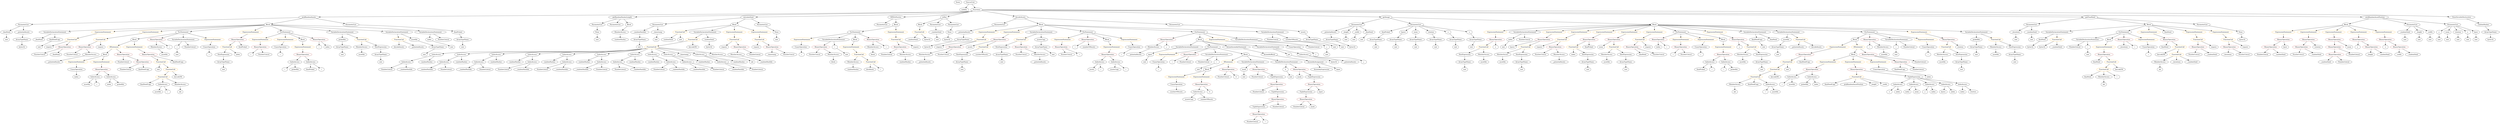 strict digraph {
	graph [bb="0,0,20391,1188"];
	node [label="\N"];
	Enter	[height=0.5,
		pos="7815.6,1170",
		width=0.83628];
	FunctionDefinition_pickRandomAssets	[color=black,
		height=0.5,
		label=pickRandomAssets,
		pos="2507.6,1026",
		width=2.3194];
	ParameterList_Unnamed_7	[color=black,
		height=0.5,
		label=ParameterList,
		pos="189.57,954",
		width=1.7095];
	FunctionDefinition_pickRandomAssets -> ParameterList_Unnamed_7	[pos="e,250.78,956.85 2425.4,1022.5 2062.4,1011.6 605.56,967.56 262.28,957.2"];
	Block_Unnamed_9	[color=black,
		height=0.5,
		label=Block,
		pos="2133.6,954",
		width=0.90558];
	FunctionDefinition_pickRandomAssets -> Block_Unnamed_9	[pos="e,2164.1,960.72 2446.2,1013.5 2369.8,999.21 2241.2,975.15 2175.3,962.81"];
	ParameterList_Unnamed_8	[color=black,
		height=0.5,
		label=ParameterList,
		pos="3325.6,954",
		width=1.7095];
	FunctionDefinition_pickRandomAssets -> ParameterList_Unnamed_8	[pos="e,3267.1,960 2584.2,1018.4 2742.5,1004.9 3104,973.96 3256.1,960.95"];
	Identifier_x_2	[color=black,
		height=0.5,
		label=x,
		pos="19458,738",
		width=0.75];
	Identifier_assetIds_3	[color=black,
		height=0.5,
		label=assetIds,
		pos="737.57,378",
		width=1.1412];
	ExpressionStatement_Unnamed_33	[color=orange,
		height=0.5,
		label=ExpressionStatement,
		pos="14921,594",
		width=2.458];
	BinaryOperation_Unnamed_44	[color=brown,
		height=0.5,
		label=BinaryOperation,
		pos="14794,522",
		width=1.9867];
	ExpressionStatement_Unnamed_33 -> BinaryOperation_Unnamed_44	[pos="e,14822,538.83 14891,576.59 14873,566.97 14851,554.72 14832,544.36"];
	ExpressionStatement_Unnamed_26	[color=orange,
		height=0.5,
		label=ExpressionStatement,
		pos="12178,882",
		width=2.458];
	BinaryOperation_Unnamed_35	[color=brown,
		height=0.5,
		label=BinaryOperation,
		pos="12177,810",
		width=1.9867];
	ExpressionStatement_Unnamed_26 -> BinaryOperation_Unnamed_35	[pos="e,12177,828.1 12177,863.7 12177,856.41 12177,847.73 12177,839.54"];
	ElementaryTypeName_uint_16	[color=black,
		height=0.5,
		label=uint,
		pos="49.567,810",
		width=0.75];
	Identifier_finalSeedCopy_1	[color=black,
		height=0.5,
		label=finalSeedCopy,
		pos="1227.6,378",
		width=1.8204];
	IndexAccess_Unnamed_18	[color=black,
		height=0.5,
		label=IndexAccess,
		pos="3514.6,666",
		width=1.6402];
	IndexAccess_Unnamed_19	[color=black,
		height=0.5,
		label=IndexAccess,
		pos="3296.6,594",
		width=1.6402];
	IndexAccess_Unnamed_18 -> IndexAccess_Unnamed_19	[pos="e,3336,607.67 3474.8,652.24 3438.8,640.67 3385.5,623.56 3346.6,611.06"];
	Identifier_randomHashes_11	[color=black,
		height=0.5,
		label=randomHashes,
		pos="3439.6,594",
		width=1.8343];
	IndexAccess_Unnamed_18 -> Identifier_randomHashes_11	[pos="e,3457.5,611.71 3496.8,648.41 3487.5,639.76 3476,629 3465.7,619.42"];
	IndexAccess_Unnamed_10	[color=black,
		height=0.5,
		label=IndexAccess,
		pos="3725.6,666",
		width=1.6402];
	IndexAccess_Unnamed_11	[color=black,
		height=0.5,
		label=IndexAccess,
		pos="3582.6,594",
		width=1.6402];
	IndexAccess_Unnamed_10 -> IndexAccess_Unnamed_11	[pos="e,3612.8,609.82 3695.2,650.15 3674.2,639.85 3645.9,626.02 3623,614.78"];
	Identifier_randomHashes_7	[color=black,
		height=0.5,
		label=randomHashes,
		pos="3725.6,594",
		width=1.8343];
	IndexAccess_Unnamed_10 -> Identifier_randomHashes_7	[pos="e,3725.6,612.1 3725.6,647.7 3725.6,640.41 3725.6,631.73 3725.6,623.54"];
	ElementaryTypeName_bytes32_5	[color=black,
		height=0.5,
		label=bytes32,
		pos="10999,738",
		width=1.0996];
	BinaryOperation_Unnamed_48	[color=brown,
		height=0.5,
		label=BinaryOperation,
		pos="13525,810",
		width=1.9867];
	Identifier_index_12	[color=black,
		height=0.5,
		label=index,
		pos="13516,738",
		width=0.85014];
	BinaryOperation_Unnamed_48 -> Identifier_index_12	[pos="e,13518,756.1 13522,791.7 13521,784.32 13520,775.52 13519,767.25"];
	Identifier_i_25	[color=black,
		height=0.5,
		label=i,
		pos="13592,738",
		width=0.75];
	BinaryOperation_Unnamed_48 -> Identifier_i_25	[pos="e,13578,753.42 13541,792.05 13550,782.92 13560,771.52 13570,761.63"];
	BinaryOperation_Unnamed_36	[color=brown,
		height=0.5,
		label=BinaryOperation,
		pos="14159,810",
		width=1.9867];
	Identifier_y	[color=black,
		height=0.5,
		label=y,
		pos="14179,738",
		width=0.75];
	BinaryOperation_Unnamed_36 -> Identifier_y	[pos="e,14174,756.1 14164,791.7 14166,784.24 14168,775.32 14171,766.97"];
	FunctionCall_Unnamed_24	[color=orange,
		height=0.5,
		label=FunctionCall,
		pos="14282,738",
		width=1.6125];
	BinaryOperation_Unnamed_36 -> FunctionCall_Unnamed_24	[pos="e,14255,754.34 14186,793.12 14204,783.31 14226,770.63 14245,760"];
	FunctionCall_Unnamed_5	[color=orange,
		height=0.5,
		label=FunctionCall,
		pos="5711.6,810",
		width=1.6125];
	FunctionCall_Unnamed_6	[color=orange,
		height=0.5,
		label=FunctionCall,
		pos="5227.6,738",
		width=1.6125];
	FunctionCall_Unnamed_5 -> FunctionCall_Unnamed_6	[pos="e,5282.9,743.86 5669.2,797.42 5661.1,795.43 5652.6,793.52 5644.6,792 5521.8,768.72 5376.8,752.87 5294.1,744.93"];
	Identifier_keccak256	[color=black,
		height=0.5,
		label=keccak256,
		pos="5711.6,738",
		width=1.3907];
	FunctionCall_Unnamed_5 -> Identifier_keccak256	[pos="e,5711.6,756.1 5711.6,791.7 5711.6,784.41 5711.6,775.73 5711.6,767.54"];
	ExpressionStatement_Unnamed_5	[color=orange,
		height=0.5,
		label=ExpressionStatement,
		pos="8061.6,882",
		width=2.458];
	FunctionCall_Unnamed_8	[color=orange,
		height=0.5,
		label=FunctionCall,
		pos="8019.6,810",
		width=1.6125];
	ExpressionStatement_Unnamed_5 -> FunctionCall_Unnamed_8	[pos="e,8029.8,828.1 8051.2,863.7 8046.5,855.9 8040.9,846.51 8035.7,837.83"];
	Identifier_randomHashes_4	[color=black,
		height=0.5,
		label=randomHashes,
		pos="4447.6,594",
		width=1.8343];
	MemberAccess_Unnamed_11	[color=black,
		height=0.5,
		label=MemberAccess,
		pos="2950.6,738",
		width=1.9174];
	Identifier_assetIds	[color=black,
		height=0.5,
		label=assetIds,
		pos="2950.6,666",
		width=1.1412];
	MemberAccess_Unnamed_11 -> Identifier_assetIds	[pos="e,2950.6,684.1 2950.6,719.7 2950.6,712.41 2950.6,703.73 2950.6,695.54"];
	Identifier_i_12	[color=black,
		height=0.5,
		label=i,
		pos="1708.6,666",
		width=0.75];
	Identifier_i_8	[color=black,
		height=0.5,
		label=i,
		pos="9135.6,666",
		width=0.75];
	ElementaryTypeName_uint_42	[color=black,
		height=0.5,
		label=uint,
		pos="12396,522",
		width=0.75];
	ExpressionStatement_Unnamed_49	[color=orange,
		height=0.5,
		label=ExpressionStatement,
		pos="17173,738",
		width=2.458];
	BinaryOperation_Unnamed_65	[color=brown,
		height=0.5,
		label=BinaryOperation,
		pos="17173,666",
		width=1.9867];
	ExpressionStatement_Unnamed_49 -> BinaryOperation_Unnamed_65	[pos="e,17173,684.1 17173,719.7 17173,712.41 17173,703.73 17173,695.54"];
	BinaryOperation_Unnamed_29	[color=brown,
		height=0.5,
		label=BinaryOperation,
		pos="1946.6,810",
		width=1.9867];
	FunctionCall_Unnamed_18	[color=orange,
		height=0.5,
		label=FunctionCall,
		pos="1854.6,738",
		width=1.6125];
	BinaryOperation_Unnamed_29 -> FunctionCall_Unnamed_18	[pos="e,1875.9,755.23 1924.8,792.41 1912.9,783.37 1898,772.03 1885,762.13"];
	Identifier_finalPicked	[color=black,
		height=0.5,
		label=finalPicked,
		pos="1982.6,738",
		width=1.4323];
	BinaryOperation_Unnamed_29 -> Identifier_finalPicked	[pos="e,1973.8,756.1 1955.5,791.7 1959.4,783.98 1964.2,774.71 1968.6,766.11"];
	UnaryOperation_Unnamed_2	[color=black,
		height=0.5,
		label=UnaryOperation,
		pos="9416.6,594",
		width=1.9452];
	Identifier_i_4	[color=black,
		height=0.5,
		label=i,
		pos="9416.6,522",
		width=0.75];
	UnaryOperation_Unnamed_2 -> Identifier_i_4	[pos="e,9416.6,540.1 9416.6,575.7 9416.6,568.41 9416.6,559.73 9416.6,551.54"];
	ExpressionStatement_Unnamed_11	[color=orange,
		height=0.5,
		label=ExpressionStatement,
		pos="8659.6,810",
		width=2.458];
	BinaryOperation_Unnamed_19	[color=brown,
		height=0.5,
		label=BinaryOperation,
		pos="8644.6,738",
		width=1.9867];
	ExpressionStatement_Unnamed_11 -> BinaryOperation_Unnamed_19	[pos="e,8648.2,756.1 8655.9,791.7 8654.3,784.32 8652.4,775.52 8650.6,767.25"];
	IndexAccess_Unnamed_6	[color=black,
		height=0.5,
		label=IndexAccess,
		pos="4011.6,666",
		width=1.6402];
	IndexAccess_Unnamed_7	[color=black,
		height=0.5,
		label=IndexAccess,
		pos="3868.6,594",
		width=1.6402];
	IndexAccess_Unnamed_6 -> IndexAccess_Unnamed_7	[pos="e,3898.8,609.82 3981.2,650.15 3960.2,639.85 3931.9,626.02 3909,614.78"];
	Identifier_randomHashes_5	[color=black,
		height=0.5,
		label=randomHashes,
		pos="4011.6,594",
		width=1.8343];
	IndexAccess_Unnamed_6 -> Identifier_randomHashes_5	[pos="e,4011.6,612.1 4011.6,647.7 4011.6,640.41 4011.6,631.73 4011.6,623.54"];
	NumberLiteral_Unnamed	[color=black,
		height=0.5,
		label=NumberLiteral,
		pos="7229.6,666",
		width=1.765];
	Identifier_index_1	[color=black,
		height=0.5,
		label=index,
		pos="679.57,450",
		width=0.85014];
	ElementaryTypeName_uint_30	[color=black,
		height=0.5,
		label=uint,
		pos="11971,738",
		width=0.75];
	ElementaryTypeName_uint_15	[color=black,
		height=0.5,
		label=uint,
		pos="7840.6,522",
		width=0.75];
	Parameter__randomSeed	[color=black,
		height=0.5,
		label=_randomSeed,
		pos="19586,882",
		width=1.7372];
	ElementaryTypeName_uint_48	[color=black,
		height=0.5,
		label=uint,
		pos="19586,810",
		width=0.75];
	Parameter__randomSeed -> ElementaryTypeName_uint_48	[pos="e,19586,828.1 19586,863.7 19586,856.41 19586,847.73 19586,839.54"];
	NumberLiteral_Unnamed_16	[color=black,
		height=0.5,
		label=NumberLiteral,
		pos="10338,810",
		width=1.765];
	Identifier_abi_4	[color=black,
		height=0.5,
		label=abi,
		pos="17171,378",
		width=0.75];
	ElementaryTypeName_uint_40	[color=black,
		height=0.5,
		label=uint,
		pos="13246,522",
		width=0.75];
	BinaryOperation_Unnamed_30	[color=brown,
		height=0.5,
		label=BinaryOperation,
		pos="2123.6,738",
		width=1.9867];
	Identifier_i_15	[color=black,
		height=0.5,
		label=i,
		pos="2048.6,666",
		width=0.75];
	BinaryOperation_Unnamed_30 -> Identifier_i_15	[pos="e,2063.7,681.11 2105.8,720.41 2095.7,710.97 2082.9,699.03 2072,688.83"];
	NumberLiteral_Unnamed_33	[color=black,
		height=0.5,
		label=NumberLiteral,
		pos="2157.6,666",
		width=1.765];
	BinaryOperation_Unnamed_30 -> NumberLiteral_Unnamed_33	[pos="e,2149.3,684.1 2132,719.7 2135.7,712.07 2140.1,702.92 2144.3,694.4"];
	FunctionCall_Unnamed_17	[color=orange,
		height=0.5,
		label=FunctionCall,
		pos="1370.6,450",
		width=1.6125];
	FunctionCall_Unnamed_17 -> Identifier_finalSeedCopy_1	[pos="e,1258.5,394.14 1340.6,434.33 1319.7,424.1 1291.6,410.34 1268.6,399.1"];
	IndexAccess_Unnamed_24	[color=black,
		height=0.5,
		label=IndexAccess,
		pos="1370.6,378",
		width=1.6402];
	FunctionCall_Unnamed_17 -> IndexAccess_Unnamed_24	[pos="e,1370.6,396.1 1370.6,431.7 1370.6,424.41 1370.6,415.73 1370.6,407.54"];
	MemberAccess_Unnamed_13	[color=black,
		height=0.5,
		label=MemberAccess,
		pos="1516.6,378",
		width=1.9174];
	FunctionCall_Unnamed_17 -> MemberAccess_Unnamed_13	[pos="e,1484.5,394.38 1401.2,434.33 1422.3,424.17 1450.8,410.53 1474.2,399.33"];
	ArrayTypeName_Unnamed_21	[color=black,
		height=0.5,
		label=ArrayTypeName,
		pos="16127,738",
		width=2.0145];
	ElementaryTypeName_uint_36	[color=black,
		height=0.5,
		label=uint,
		pos="16127,666",
		width=0.75];
	ArrayTypeName_Unnamed_21 -> ElementaryTypeName_uint_36	[pos="e,16127,684.1 16127,719.7 16127,712.41 16127,703.73 16127,695.54"];
	Identifier__potentialAssets_3	[color=black,
		height=0.5,
		label=_potentialAssets,
		pos="10947,594",
		width=2.0006];
	PragmaDirective_solidity	[color=black,
		height=0.5,
		label=solidity,
		pos="7864.6,1098",
		width=1.0442];
	FunctionDefinition_getRandomHashesLength	[color=black,
		height=0.5,
		label=getRandomHashesLength,
		pos="5121.6,1026",
		width=2.9432];
	ParameterList_Unnamed_4	[color=black,
		height=0.5,
		label=ParameterList,
		pos="4924.6,954",
		width=1.7095];
	FunctionDefinition_getRandomHashesLength -> ParameterList_Unnamed_4	[pos="e,4962.7,968.53 5077.4,1009.3 5046.5,998.33 5005.3,983.7 4973.5,972.38"];
	ParameterList_Unnamed_3	[color=black,
		height=0.5,
		label=ParameterList,
		pos="5065.6,954",
		width=1.7095];
	FunctionDefinition_getRandomHashesLength -> ParameterList_Unnamed_3	[pos="e,5078.9,971.62 5107.7,1007.7 5101.2,999.52 5093.2,989.6 5086,980.58"];
	Block_Unnamed_3	[color=black,
		height=0.5,
		label=Block,
		pos="5177.6,954",
		width=0.90558];
	FunctionDefinition_getRandomHashesLength -> Block_Unnamed_3	[pos="e,5165,970.67 5135.4,1007.7 5142.2,999.19 5150.5,988.8 5158,979.5"];
	ParameterList_Unnamed_13	[color=black,
		height=0.5,
		label=ParameterList,
		pos="16581,954",
		width=1.7095];
	Parameter__iterations	[color=black,
		height=0.5,
		label=_iterations,
		pos="16451,882",
		width=1.363];
	ParameterList_Unnamed_13 -> Parameter__iterations	[pos="e,16477,897.37 16552,937.64 16533,927.38 16508,913.79 16487,902.73"];
	Parameter__randomSeed_1	[color=black,
		height=0.5,
		label=_randomSeed,
		pos="16581,882",
		width=1.7372];
	ParameterList_Unnamed_13 -> Parameter__randomSeed_1	[pos="e,16581,900.1 16581,935.7 16581,928.41 16581,919.73 16581,911.54"];
	Block_Unnamed_18	[color=black,
		height=0.5,
		label=Block,
		pos="17522,954",
		width=0.90558];
	VariableDeclarationStatement_Unnamed_20	[color=black,
		height=0.5,
		label=VariableDeclarationStatement,
		pos="16787,882",
		width=3.3174];
	Block_Unnamed_18 -> VariableDeclarationStatement_Unnamed_20	[pos="e,16885,892.41 17490,949.95 17388,940.24 17068,909.76 16897,893.48"];
	ForStatement_Unnamed_8	[color=black,
		height=0.5,
		label=ForStatement,
		pos="17330,882",
		width=1.6818];
	Block_Unnamed_18 -> ForStatement_Unnamed_8	[pos="e,17367,896.61 17495,943.27 17465,932.22 17415,913.99 17377,900.47"];
	ExpressionStatement_Unnamed_47	[color=orange,
		height=0.5,
		label=ExpressionStatement,
		pos="17522,882",
		width=2.458];
	Block_Unnamed_18 -> ExpressionStatement_Unnamed_47	[pos="e,17522,900.1 17522,935.7 17522,928.41 17522,919.73 17522,911.54"];
	Identifier_finalSeed_3	[color=black,
		height=0.5,
		label=finalSeed,
		pos="17673,882",
		width=1.2382];
	Block_Unnamed_18 -> Identifier_finalSeed_3	[pos="e,17644,896.25 17546,941.75 17570,930.75 17606,913.83 17634,900.96"];
	ExpressionStatement_Unnamed_45	[color=orange,
		height=0.5,
		label=ExpressionStatement,
		pos="17830,882",
		width=2.458];
	Block_Unnamed_18 -> ExpressionStatement_Unnamed_45	[pos="e,17772,896.06 17551,946.22 17599,935.29 17695,913.49 17761,898.57"];
	ExpressionStatement_Unnamed_46	[color=orange,
		height=0.5,
		label=ExpressionStatement,
		pos="18038,882",
		width=2.458];
	Block_Unnamed_18 -> ExpressionStatement_Unnamed_46	[pos="e,17969,893.75 17553,949.08 17622,940.6 17788,919.71 17927,900 17937,898.57 17947,897.02 17958,895.45"];
	IndexAccess_Unnamed_31	[color=black,
		height=0.5,
		label=IndexAccess,
		pos="14625,450",
		width=1.6402];
	Identifier_i_23	[color=black,
		height=0.5,
		label=i,
		pos="14539,378",
		width=0.75];
	IndexAccess_Unnamed_31 -> Identifier_i_23	[pos="e,14555,392.56 14605,432.76 14593,422.95 14577,410.34 14564,399.8"];
	Identifier_assetIds_12	[color=black,
		height=0.5,
		label=assetIds,
		pos="14625,378",
		width=1.1412];
	IndexAccess_Unnamed_31 -> Identifier_assetIds_12	[pos="e,14625,396.1 14625,431.7 14625,424.41 14625,415.73 14625,407.54"];
	BinaryOperation_Unnamed_10	[color=brown,
		height=0.5,
		label=BinaryOperation,
		pos="10367,378",
		width=1.9867];
	NumberLiteral_Unnamed_20	[color=black,
		height=0.5,
		label=NumberLiteral,
		pos="10262,306",
		width=1.765];
	BinaryOperation_Unnamed_10 -> NumberLiteral_Unnamed_20	[pos="e,10285,322.91 10342,360.76 10328,351.33 10310,339.32 10295,329.04"];
	TupleExpression_Unnamed_1	[color=black,
		height=0.5,
		label=TupleExpression,
		pos="10417,306",
		width=2.0422];
	BinaryOperation_Unnamed_10 -> TupleExpression_Unnamed_1	[pos="e,10405,323.79 10379,360.05 10384,351.97 10391,342.12 10398,333.11"];
	Parameter_y_1	[color=black,
		height=0.5,
		label=y,
		pos="19877,882",
		width=0.75];
	ElementaryTypeName_uint_52	[color=black,
		height=0.5,
		label=uint,
		pos="19877,810",
		width=0.75];
	Parameter_y_1 -> ElementaryTypeName_uint_52	[pos="e,19877,828.1 19877,863.7 19877,856.41 19877,847.73 19877,839.54"];
	Identifier__width_1	[color=black,
		height=0.5,
		label=_width,
		pos="19552,666",
		width=1.0026];
	NumberLiteral_Unnamed_24	[color=black,
		height=0.5,
		label=NumberLiteral,
		pos="10602,162",
		width=1.765];
	Identifier__randomSeed_2	[color=black,
		height=0.5,
		label=_randomSeed,
		pos="18970,594",
		width=1.7372];
	Identifier_randomHashes_8	[color=black,
		height=0.5,
		label=randomHashes,
		pos="4161.6,594",
		width=1.8343];
	Identifier_assetIds_10	[color=black,
		height=0.5,
		label=assetIds,
		pos="15375,666",
		width=1.1412];
	Identifier_i_16	[color=black,
		height=0.5,
		label=i,
		pos="2593.6,738",
		width=0.75];
	BinaryOperation_Unnamed_47	[color=brown,
		height=0.5,
		label=BinaryOperation,
		pos="13709,738",
		width=1.9867];
	Identifier_i_24	[color=black,
		height=0.5,
		label=i,
		pos="13637,666",
		width=0.75];
	BinaryOperation_Unnamed_47 -> Identifier_i_24	[pos="e,13651,681.42 13691,720.05 13682,710.82 13670,699.29 13660,689.33"];
	NumberLiteral_Unnamed_40	[color=black,
		height=0.5,
		label=NumberLiteral,
		pos="13746,666",
		width=1.765];
	BinaryOperation_Unnamed_47 -> NumberLiteral_Unnamed_40	[pos="e,13737,684.1 13718,719.7 13722,711.98 13727,702.71 13731,694.11"];
	VariableDeclarationStatement_Unnamed_21	[color=black,
		height=0.5,
		label=VariableDeclarationStatement,
		pos="17038,810",
		width=3.3174];
	NumberLiteral_Unnamed_47	[color=black,
		height=0.5,
		label=NumberLiteral,
		pos="16931,738",
		width=1.765];
	VariableDeclarationStatement_Unnamed_21 -> NumberLiteral_Unnamed_47	[pos="e,16955,755.07 17012,792.05 16998,782.83 16980,771.29 16965,761.34"];
	VariableDeclaration_i_4	[color=black,
		height=0.5,
		label=i,
		pos="17040,738",
		width=0.75];
	VariableDeclarationStatement_Unnamed_21 -> VariableDeclaration_i_4	[pos="e,17039,756.1 17038,791.7 17038,784.41 17039,775.73 17039,767.54"];
	FunctionCall_Unnamed_7	[color=orange,
		height=0.5,
		label=FunctionCall,
		pos="5592.6,882",
		width=1.6125];
	Identifier_randomSeed	[color=black,
		height=0.5,
		label=randomSeed,
		pos="5505.6,810",
		width=1.5986];
	FunctionCall_Unnamed_7 -> Identifier_randomSeed	[pos="e,5525.6,827.15 5572.4,864.76 5561.1,855.66 5546.8,844.16 5534.3,834.13"];
	ElementaryTypeName_uint_4	[color=black,
		height=0.5,
		label=uint,
		pos="5608.6,810",
		width=0.75];
	FunctionCall_Unnamed_7 -> ElementaryTypeName_uint_4	[pos="e,5604.7,828.1 5596.5,863.7 5598.2,856.32 5600.2,847.52 5602.1,839.25"];
	ArrayTypeName_Unnamed_6	[color=black,
		height=0.5,
		label=ArrayTypeName,
		pos="7840.6,594",
		width=2.0145];
	ArrayTypeName_Unnamed_6 -> ElementaryTypeName_uint_15	[pos="e,7840.6,540.1 7840.6,575.7 7840.6,568.41 7840.6,559.73 7840.6,551.54"];
	Identifier__randomHashIds_2	[color=black,
		height=0.5,
		label=_randomHashIds,
		pos="5974.6,522",
		width=2.0838];
	ElementaryTypeName_uint_12	[color=black,
		height=0.5,
		label=uint,
		pos="9731.6,522",
		width=0.75];
	VariableDeclarationStatement_Unnamed_5	[color=black,
		height=0.5,
		label=VariableDeclarationStatement,
		pos="9672.6,738",
		width=3.3174];
	VariableDeclaration_input	[color=black,
		height=0.5,
		label=input,
		pos="9371.6,666",
		width=0.80856];
	VariableDeclarationStatement_Unnamed_5 -> VariableDeclaration_input	[pos="e,9393.9,677.72 9589.1,724.75 9537.1,715.98 9469.1,702.45 9410.6,684 9408.6,683.38 9406.6,682.69 9404.6,681.95"];
	MemberAccess_Unnamed_12	[color=black,
		height=0.5,
		label=MemberAccess,
		pos="1261.6,738",
		width=1.9174];
	Identifier_assetIds_1	[color=black,
		height=0.5,
		label=assetIds,
		pos="1350.6,666",
		width=1.1412];
	MemberAccess_Unnamed_12 -> Identifier_assetIds_1	[pos="e,1331.1,682.27 1282.7,720.41 1294.5,711.11 1309.4,699.38 1322.2,689.28"];
	Parameter_finalPicked_1	[color=black,
		height=0.5,
		label=finalPicked,
		pos="11276,882",
		width=1.4323];
	ArrayTypeName_Unnamed_14	[color=black,
		height=0.5,
		label=ArrayTypeName,
		pos="11200,810",
		width=2.0145];
	Parameter_finalPicked_1 -> ArrayTypeName_Unnamed_14	[pos="e,11218,827.88 11258,864.76 11249,856.12 11237,845.3 11226,835.65"];
	Parameter_None_1	[color=black,
		height=0.5,
		label=None,
		pos="4924.6,882",
		width=0.85014];
	ParameterList_Unnamed_4 -> Parameter_None_1	[pos="e,4924.6,900.1 4924.6,935.7 4924.6,928.41 4924.6,919.73 4924.6,911.54"];
	NewExpression_Unnamed	[color=black,
		height=0.5,
		label=NewExpression,
		pos="8161.6,738",
		width=1.9174];
	ArrayTypeName_Unnamed_5	[color=black,
		height=0.5,
		label=ArrayTypeName,
		pos="8165.6,666",
		width=2.0145];
	NewExpression_Unnamed -> ArrayTypeName_Unnamed_5	[pos="e,8164.6,684.1 8162.6,719.7 8163,712.41 8163.5,703.73 8163.9,695.54"];
	Identifier__randomHashIds_6	[color=black,
		height=0.5,
		label=_randomHashIds,
		pos="3464.6,522",
		width=2.0838];
	BinaryOperation_Unnamed_6	[color=brown,
		height=0.5,
		label=BinaryOperation,
		pos="8320.6,738",
		width=1.9867];
	NumberLiteral_Unnamed_15	[color=black,
		height=0.5,
		label=NumberLiteral,
		pos="8319.6,666",
		width=1.765];
	BinaryOperation_Unnamed_6 -> NumberLiteral_Unnamed_15	[pos="e,8319.8,684.1 8320.3,719.7 8320.2,712.41 8320.1,703.73 8320,695.54"];
	MemberAccess_Unnamed_8	[color=black,
		height=0.5,
		label=MemberAccess,
		pos="8470.6,666",
		width=1.9174];
	BinaryOperation_Unnamed_6 -> MemberAccess_Unnamed_8	[pos="e,8438,682.21 8353.5,721.64 8375.2,711.48 8404,698.06 8427.6,687.07"];
	NumberLiteral_Unnamed_12	[color=black,
		height=0.5,
		label=NumberLiteral,
		pos="5021.6,522",
		width=1.765];
	ArrayTypeName_Unnamed_20	[color=black,
		height=0.5,
		label=ArrayTypeName,
		pos="14503,738",
		width=2.0145];
	ElementaryTypeName_uint_35	[color=black,
		height=0.5,
		label=uint,
		pos="14503,666",
		width=0.75];
	ArrayTypeName_Unnamed_20 -> ElementaryTypeName_uint_35	[pos="e,14503,684.1 14503,719.7 14503,712.41 14503,703.73 14503,695.54"];
	NewExpression_Unnamed_1	[color=black,
		height=0.5,
		label=NewExpression,
		pos="7840.6,666",
		width=1.9174];
	NewExpression_Unnamed_1 -> ArrayTypeName_Unnamed_6	[pos="e,7840.6,612.1 7840.6,647.7 7840.6,640.41 7840.6,631.73 7840.6,623.54"];
	Block_Unnamed_10	[color=black,
		height=0.5,
		label=Block,
		pos="1085.6,810",
		width=0.90558];
	IfStatement_Unnamed_1	[color=orange,
		height=0.5,
		label=IfStatement,
		pos="925.57,738",
		width=1.4739];
	Block_Unnamed_10 -> IfStatement_Unnamed_1	[pos="e,957.27,752.87 1060.6,798.06 1035.8,787.21 997.26,770.36 967.71,757.44"];
	ExpressionStatement_Unnamed_17	[color=orange,
		height=0.5,
		label=ExpressionStatement,
		pos="1085.6,738",
		width=2.458];
	Block_Unnamed_10 -> ExpressionStatement_Unnamed_17	[pos="e,1085.6,756.1 1085.6,791.7 1085.6,784.41 1085.6,775.73 1085.6,767.54"];
	Parameter_layers	[color=black,
		height=0.5,
		label=layers,
		pos="11422,882",
		width=0.89172];
	ArrayTypeName_Unnamed_19	[color=black,
		height=0.5,
		label=ArrayTypeName,
		pos="11363,810",
		width=2.0145];
	Parameter_layers -> ArrayTypeName_Unnamed_19	[pos="e,11377,827.96 11408,865.46 11401,856.95 11392,846.19 11384,836.48"];
	Identifier__randomHashIds_1	[color=black,
		height=0.5,
		label=_randomHashIds,
		pos="5660.6,522",
		width=2.0838];
	ElementaryTypeName_uint_32	[color=black,
		height=0.5,
		label=uint,
		pos="11526,738",
		width=0.75];
	IndexAccess_Unnamed_32	[color=black,
		height=0.5,
		label=IndexAccess,
		pos="15506,378",
		width=1.6402];
	Identifier_x_1	[color=black,
		height=0.5,
		label=x,
		pos="15430,306",
		width=0.75];
	IndexAccess_Unnamed_32 -> Identifier_x_1	[pos="e,15445,321.11 15488,360.41 15477,350.97 15464,339.03 15453,328.83"];
	Identifier_index_5	[color=black,
		height=0.5,
		label=index,
		pos="15506,306",
		width=0.85014];
	IndexAccess_Unnamed_32 -> Identifier_index_5	[pos="e,15506,324.1 15506,359.7 15506,352.41 15506,343.73 15506,335.54"];
	NumberLiteral_Unnamed_35	[color=black,
		height=0.5,
		label=NumberLiteral,
		pos="12547,666",
		width=1.765];
	Identifier__potentialAssets_7	[color=black,
		height=0.5,
		label=_potentialAssets,
		pos="14666,738",
		width=2.0006];
	ArrayTypeName_Unnamed_15	[color=black,
		height=0.5,
		label=ArrayTypeName,
		pos="12015,810",
		width=2.0145];
	ArrayTypeName_Unnamed_15 -> ElementaryTypeName_uint_30	[pos="e,11981,754.83 12004,792.05 11999,783.73 11992,773.54 11986,764.32"];
	Identifier__randomHashIds_9	[color=black,
		height=0.5,
		label=_randomHashIds,
		pos="5178.6,522",
		width=2.0838];
	Identifier__height_1	[color=black,
		height=0.5,
		label=_height,
		pos="19316,666",
		width=1.0442];
	VariableDeclaration_i_2	[color=black,
		height=0.5,
		label=i,
		pos="1447.6,738",
		width=0.75];
	ElementaryTypeName_uint_23	[color=black,
		height=0.5,
		label=uint,
		pos="1447.6,666",
		width=0.75];
	VariableDeclaration_i_2 -> ElementaryTypeName_uint_23	[pos="e,1447.6,684.1 1447.6,719.7 1447.6,712.41 1447.6,703.73 1447.6,695.54"];
	MemberAccess_Unnamed_22	[color=black,
		height=0.5,
		label=MemberAccess,
		pos="14139,378",
		width=1.9174];
	Identifier_abi_2	[color=black,
		height=0.5,
		label=abi,
		pos="14139,306",
		width=0.75];
	MemberAccess_Unnamed_22 -> Identifier_abi_2	[pos="e,14139,324.1 14139,359.7 14139,352.41 14139,343.73 14139,335.54"];
	ParameterList_Unnamed_5	[color=black,
		height=0.5,
		label=ParameterList,
		pos="8151.6,954",
		width=1.7095];
	Parameter__potentialAssets	[color=black,
		height=0.5,
		label=_potentialAssets,
		pos="7882.6,882",
		width=2.0006];
	ParameterList_Unnamed_5 -> Parameter__potentialAssets	[pos="e,7930.9,895.58 8106.5,941.28 8061.4,929.52 7991.5,911.35 7941.8,898.42"];
	Identifier_assetsCopy	[color=black,
		height=0.5,
		label=assetsCopy,
		pos="9656.6,234",
		width=1.5016];
	Identifier_assetsCopy_1	[color=black,
		height=0.5,
		label=assetsCopy,
		pos="9076.6,522",
		width=1.5016];
	Identifier_finalPicked_1	[color=black,
		height=0.5,
		label=finalPicked,
		pos="2523.6,522",
		width=1.4323];
	IndexAccess_Unnamed_12	[color=black,
		height=0.5,
		label=IndexAccess,
		pos="4304.6,666",
		width=1.6402];
	IndexAccess_Unnamed_12 -> Identifier_randomHashes_8	[pos="e,4192.8,610.31 4274.2,650.15 4253.5,639.99 4225.7,626.39 4202.9,615.24"];
	IndexAccess_Unnamed_13	[color=black,
		height=0.5,
		label=IndexAccess,
		pos="4304.6,594",
		width=1.6402];
	IndexAccess_Unnamed_12 -> IndexAccess_Unnamed_13	[pos="e,4304.6,612.1 4304.6,647.7 4304.6,640.41 4304.6,631.73 4304.6,623.54"];
	Identifier_abi_1	[color=black,
		height=0.5,
		label=abi,
		pos="1516.6,306",
		width=0.75];
	Identifier_block_1	[color=black,
		height=0.5,
		label=block,
		pos="7113.6,666",
		width=0.87786];
	NumberLiteral_Unnamed_21	[color=black,
		height=0.5,
		label=NumberLiteral,
		pos="10238,18",
		width=1.765];
	BinaryOperation_Unnamed_20	[color=brown,
		height=0.5,
		label=BinaryOperation,
		pos="8866.6,810",
		width=1.9867];
	Identifier_i_7	[color=black,
		height=0.5,
		label=i,
		pos="8761.6,738",
		width=0.75];
	BinaryOperation_Unnamed_20 -> Identifier_i_7	[pos="e,8780.2,751.43 8842.2,792.76 8826.4,782.23 8805.8,768.48 8789.3,757.52"];
	Identifier_numberOfAssets_3	[color=black,
		height=0.5,
		label=numberOfAssets,
		pos="8880.6,738",
		width=2.0422];
	BinaryOperation_Unnamed_20 -> Identifier_numberOfAssets_3	[pos="e,8877.1,756.1 8870,791.7 8871.5,784.32 8873.3,775.52 8874.9,767.25"];
	ExpressionStatement_Unnamed_23	[color=orange,
		height=0.5,
		label=ExpressionStatement,
		pos="2460.6,738",
		width=2.458];
	BinaryOperation_Unnamed_32	[color=brown,
		height=0.5,
		label=BinaryOperation,
		pos="2460.6,666",
		width=1.9867];
	ExpressionStatement_Unnamed_23 -> BinaryOperation_Unnamed_32	[pos="e,2460.6,684.1 2460.6,719.7 2460.6,712.41 2460.6,703.73 2460.6,695.54"];
	FunctionCall_Unnamed_6 -> IndexAccess_Unnamed_18	[pos="e,3567.4,674.49 5186.4,725.01 5177.9,722.98 5169,721.16 5160.6,720 4829.6,674.63 3990.8,707.75 3657.6,684 3631.7,682.16 3603.4,679.02 \
3578.8,675.94"];
	FunctionCall_Unnamed_6 -> IndexAccess_Unnamed_10	[pos="e,3781.5,672.11 5186,724.96 5177.7,722.96 5168.9,721.16 5160.6,720 4892.6,682.5 4213.7,698.52 3943.6,684 3892.9,681.28 3835.8,676.77 \
3792.7,673.08"];
	FunctionCall_Unnamed_6 -> IndexAccess_Unnamed_6	[pos="e,4067.9,671.83 5186,725.02 5177.7,723.02 5168.9,721.2 5160.6,720 4753.8,661.14 4646.9,707.49 4236.6,684 4183.7,680.97 4123.9,676.4 \
4079.2,672.76"];
	FunctionCall_Unnamed_6 -> IndexAccess_Unnamed_12	[pos="e,4361,671.74 5186,725.14 5177.6,723.12 5168.9,721.28 5160.6,720 4879.9,676.88 4805.9,703.04 4522.6,684 4472.3,680.62 4415.5,676.17 \
4372.5,672.67"];
	IndexAccess_Unnamed_4	[color=black,
		height=0.5,
		label=IndexAccess,
		pos="4590.6,666",
		width=1.6402];
	FunctionCall_Unnamed_6 -> IndexAccess_Unnamed_4	[pos="e,4646.9,671.73 5185.6,725.29 5177.4,723.29 5168.7,721.41 5160.6,720 5112.2,711.66 4798.6,684.59 4658.3,672.7"];
	IndexAccess_Unnamed_14	[color=black,
		height=0.5,
		label=IndexAccess,
		pos="4876.6,666",
		width=1.6402];
	FunctionCall_Unnamed_6 -> IndexAccess_Unnamed_14	[pos="e,4927.6,675.5 5184.4,725.62 5176.5,723.66 5168.3,721.7 5160.6,720 5084.6,703.28 4996.4,687.36 4938.7,677.41"];
	IndexAccess_Unnamed_16	[color=black,
		height=0.5,
		label=IndexAccess,
		pos="5155.6,666",
		width=1.6402];
	FunctionCall_Unnamed_6 -> IndexAccess_Unnamed_16	[pos="e,5172.5,683.47 5210.5,720.41 5201.5,711.69 5190.4,700.85 5180.5,691.21"];
	IndexAccess_Unnamed_8	[color=black,
		height=0.5,
		label=IndexAccess,
		pos="5298.6,666",
		width=1.6402];
	FunctionCall_Unnamed_6 -> IndexAccess_Unnamed_8	[pos="e,5281.9,683.47 5244.4,720.41 5253.1,711.78 5264,701.06 5273.7,691.5"];
	IndexAccess_Unnamed	[color=black,
		height=0.5,
		label=IndexAccess,
		pos="5434.6,666",
		width=1.6402];
	FunctionCall_Unnamed_6 -> IndexAccess_Unnamed	[pos="e,5396.1,679.99 5265.5,724.16 5299.3,712.74 5348.9,695.96 5385.7,683.54"];
	Identifier__timestamp_1	[color=black,
		height=0.5,
		label=_timestamp,
		pos="5565.6,666",
		width=1.4877];
	FunctionCall_Unnamed_6 -> Identifier__timestamp_1	[pos="e,5525.3,678.32 5277.7,728.47 5333,718.8 5424.5,702.03 5502.6,684 5506.4,683.12 5510.3,682.17 5514.3,681.18"];
	IndexAccess_Unnamed_2	[color=black,
		height=0.5,
		label=IndexAccess,
		pos="5696.6,666",
		width=1.6402];
	FunctionCall_Unnamed_6 -> IndexAccess_Unnamed_2	[pos="e,5653.2,678.62 5282.4,731.75 5359.9,723.87 5505.8,707.39 5628.6,684 5632.9,683.17 5637.5,682.22 5642,681.22"];
	MemberAccess_Unnamed_5	[color=black,
		height=0.5,
		label=MemberAccess,
		pos="5842.6,666",
		width=1.9174];
	FunctionCall_Unnamed_6 -> MemberAccess_Unnamed_5	[pos="e,5792.8,678.75 5284.3,733.58 5382.5,727.17 5590.6,711.45 5764.6,684 5770.2,683.12 5775.9,682.09 5781.7,680.97"];
	ExpressionStatement_Unnamed_10	[color=orange,
		height=0.5,
		label=ExpressionStatement,
		pos="8256.6,882",
		width=2.458];
	BinaryOperation_Unnamed_18	[color=brown,
		height=0.5,
		label=BinaryOperation,
		pos="8167.6,810",
		width=1.9867];
	ExpressionStatement_Unnamed_10 -> BinaryOperation_Unnamed_18	[pos="e,8188.6,827.55 8235,864.05 8223.8,855.22 8209.9,844.27 8197.6,834.62"];
	ElementaryTypeName_uint_58	[color=black,
		height=0.5,
		label=uint,
		pos="17040,666",
		width=0.75];
	Identifier_i_26	[color=black,
		height=0.5,
		label=i,
		pos="13869,666",
		width=0.75];
	Identifier_mask_1	[color=black,
		height=0.5,
		label=mask,
		pos="10561,450",
		width=0.83628];
	Identifier_require_1	[color=black,
		height=0.5,
		label=require,
		pos="6200.6,738",
		width=1.0026];
	FunctionCall_Unnamed_31	[color=orange,
		height=0.5,
		label=FunctionCall,
		pos="15153,450",
		width=1.6125];
	Identifier_finalSeedCopy_6	[color=black,
		height=0.5,
		label=finalSeedCopy,
		pos="14942,378",
		width=1.8204];
	FunctionCall_Unnamed_31 -> Identifier_finalSeedCopy_6	[pos="e,14982,392.47 15114,436.16 15080,424.88 15030,408.38 14993,396.01"];
	Identifier_pickRandomAssetPosition	[color=black,
		height=0.5,
		label=pickRandomAssetPosition,
		pos="15135,378",
		width=3.054];
	FunctionCall_Unnamed_31 -> Identifier_pickRandomAssetPosition	[pos="e,15139,396.1 15148,431.7 15146,424.32 15144,415.52 15142,407.25"];
	Identifier__height	[color=black,
		height=0.5,
		label=_height,
		pos="15301,378",
		width=1.0442];
	FunctionCall_Unnamed_31 -> Identifier__height	[pos="e,15275,391.32 15184,434.33 15207,423.17 15240,407.8 15264,396.09"];
	Identifier__width	[color=black,
		height=0.5,
		label=_width,
		pos="15393,378",
		width=1.0026];
	FunctionCall_Unnamed_31 -> Identifier__width	[pos="e,15365,389.85 15197,438.2 15237,428.24 15297,412.54 15348,396 15350,395.28 15352,394.51 15354,393.71"];
	ExpressionStatement_Unnamed_44	[color=orange,
		height=0.5,
		label=ExpressionStatement,
		pos="18637,882",
		width=2.458];
	BinaryOperation_Unnamed_59	[color=brown,
		height=0.5,
		label=BinaryOperation,
		pos="18637,810",
		width=1.9867];
	ExpressionStatement_Unnamed_44 -> BinaryOperation_Unnamed_59	[pos="e,18637,828.1 18637,863.7 18637,856.41 18637,847.73 18637,839.54"];
	NumberLiteral_Unnamed_17	[color=black,
		height=0.5,
		label=NumberLiteral,
		pos="10661,738",
		width=1.765];
	MemberAccess_Unnamed_23	[color=black,
		height=0.5,
		label=MemberAccess,
		pos="17632,594",
		width=1.9174];
	Identifier_abi_3	[color=black,
		height=0.5,
		label=abi,
		pos="17632,522",
		width=0.75];
	MemberAccess_Unnamed_23 -> Identifier_abi_3	[pos="e,17632,540.1 17632,575.7 17632,568.41 17632,559.73 17632,551.54"];
	Identifier_finalSeedCopy_5	[color=black,
		height=0.5,
		label=finalSeedCopy,
		pos="15479,522",
		width=1.8204];
	Block_Unnamed_7	[color=black,
		height=0.5,
		label=Block,
		pos="9809.6,522",
		width=0.90558];
	ExpressionStatement_Unnamed_9	[color=orange,
		height=0.5,
		label=ExpressionStatement,
		pos="9556.6,450",
		width=2.458];
	Block_Unnamed_7 -> ExpressionStatement_Unnamed_9	[pos="e,9616.3,463.68 9784.5,510.18 9778.9,507.99 9773.1,505.81 9767.6,504 9721.5,488.98 9668.7,475.71 9627.4,466.2"];
	ExpressionStatement_Unnamed_8	[color=orange,
		height=0.5,
		label=ExpressionStatement,
		pos="9751.6,450",
		width=2.458];
	Block_Unnamed_7 -> ExpressionStatement_Unnamed_8	[pos="e,9765.5,467.8 9796.4,505.12 9789.4,496.68 9780.7,486.1 9772.7,476.55"];
	Parameter__finalSeed	[color=black,
		height=0.5,
		label=_finalSeed,
		pos="49.567,882",
		width=1.3769];
	Parameter__finalSeed -> ElementaryTypeName_uint_16	[pos="e,49.567,828.1 49.567,863.7 49.567,856.41 49.567,847.73 49.567,839.54"];
	FunctionCall_Unnamed_23	[color=orange,
		height=0.5,
		label=FunctionCall,
		pos="12074,738",
		width=1.6125];
	BinaryOperation_Unnamed_35 -> FunctionCall_Unnamed_23	[pos="e,12097,754.83 12152,792.59 12139,783.24 12121,771.4 12106,761.23"];
	Identifier_x	[color=black,
		height=0.5,
		label=x,
		pos="12177,738",
		width=0.75];
	BinaryOperation_Unnamed_35 -> Identifier_x	[pos="e,12177,756.1 12177,791.7 12177,784.41 12177,775.73 12177,767.54"];
	VariableDeclarationStatement_Unnamed_12	[color=black,
		height=0.5,
		label=VariableDeclarationStatement,
		pos="451.57,882",
		width=3.3174];
	Identifier__finalSeed_1	[color=black,
		height=0.5,
		label=_finalSeed,
		pos="318.57,810",
		width=1.3769];
	VariableDeclarationStatement_Unnamed_12 -> Identifier__finalSeed_1	[pos="e,345.67,825.27 419.71,864.23 400.47,854.11 375.86,841.16 355.74,830.56"];
	VariableDeclaration_finalSeedCopy	[color=black,
		height=0.5,
		label=finalSeedCopy,
		pos="451.57,810",
		width=1.8204];
	VariableDeclarationStatement_Unnamed_12 -> VariableDeclaration_finalSeedCopy	[pos="e,451.57,828.1 451.57,863.7 451.57,856.41 451.57,847.73 451.57,839.54"];
	Identifier_assets	[color=black,
		height=0.5,
		label=assets,
		pos="7907.6,738",
		width=0.91945];
	BinaryOperation_Unnamed_18 -> Identifier_assets	[pos="e,7932.7,749.85 8115.6,797.29 8061.4,784.9 7980.1,765.82 7949.6,756 7947.5,755.33 7945.4,754.61 7943.2,753.85"];
	FunctionCall_Unnamed_10	[color=orange,
		height=0.5,
		label=FunctionCall,
		pos="8016.6,738",
		width=1.6125];
	BinaryOperation_Unnamed_18 -> FunctionCall_Unnamed_10	[pos="e,8047.8,753.49 8134.4,793.64 8112,783.23 8082.1,769.39 8058.1,758.24"];
	ElementaryTypeName_uint_29	[color=black,
		height=0.5,
		label=uint,
		pos="11200,738",
		width=0.75];
	Block_Unnamed_17	[color=black,
		height=0.5,
		label=Block,
		pos="19124,954",
		width=0.90558];
	Block_Unnamed_17 -> ExpressionStatement_Unnamed_44	[pos="e,18701,894.58 19092,949.06 19025,940.75 18867,920.49 18735,900 18727,898.89 18720,897.7 18713,896.47"];
	ExpressionStatement_Unnamed_43	[color=orange,
		height=0.5,
		label=ExpressionStatement,
		pos="18832,882",
		width=2.458];
	Block_Unnamed_17 -> ExpressionStatement_Unnamed_43	[pos="e,18887,896.38 19094,945.9 19048,934.99 18960,913.81 18899,899.05"];
	ExpressionStatement_Unnamed_42	[color=orange,
		height=0.5,
		label=ExpressionStatement,
		pos="19027,882",
		width=2.458];
	Block_Unnamed_17 -> ExpressionStatement_Unnamed_42	[pos="e,19050,899.76 19104,939.17 19091,929.8 19074,917.19 19059,906.29"];
	ExpressionStatement_Unnamed_41	[color=orange,
		height=0.5,
		label=ExpressionStatement,
		pos="19222,882",
		width=2.458];
	Block_Unnamed_17 -> ExpressionStatement_Unnamed_41	[pos="e,19198,899.76 19143,939.17 19156,929.8 19174,917.19 19189,906.29"];
	ExpressionStatement_Unnamed_40	[color=orange,
		height=0.5,
		label=ExpressionStatement,
		pos="19417,882",
		width=2.458];
	Block_Unnamed_17 -> ExpressionStatement_Unnamed_40	[pos="e,19361,896.31 19153,945.9 19199,934.95 19288,913.66 19350,898.9"];
	Identifier_i_30	[color=black,
		height=0.5,
		label=i,
		pos="17538,666",
		width=0.75];
	BinaryOperation_Unnamed_14	[color=brown,
		height=0.5,
		label=BinaryOperation,
		pos="10683,378",
		width=1.9867];
	TupleExpression_Unnamed_4	[color=black,
		height=0.5,
		label=TupleExpression,
		pos="10633,306",
		width=2.0422];
	BinaryOperation_Unnamed_14 -> TupleExpression_Unnamed_4	[pos="e,10645,323.79 10670,360.05 10665,351.97 10658,342.12 10651,333.11"];
	Identifier_input_1	[color=black,
		height=0.5,
		label=input,
		pos="10754,306",
		width=0.80856];
	BinaryOperation_Unnamed_14 -> Identifier_input_1	[pos="e,10738,321.89 10700,360.05 10709,350.95 10720,339.6 10731,329.74"];
	FunctionCall_Unnamed_11	[color=orange,
		height=0.5,
		label=FunctionCall,
		pos="593.57,810",
		width=1.6125];
	Identifier_require_4	[color=black,
		height=0.5,
		label=require,
		pos="405.57,738",
		width=1.0026];
	FunctionCall_Unnamed_11 -> Identifier_require_4	[pos="e,433.64,749.64 557.1,795.56 528.19,784.88 486.77,769.55 450.57,756 448.51,755.23 446.41,754.44 444.28,753.64"];
	BinaryOperation_Unnamed_22	[color=brown,
		height=0.5,
		label=BinaryOperation,
		pos="531.57,738",
		width=1.9867];
	FunctionCall_Unnamed_11 -> BinaryOperation_Unnamed_22	[pos="e,546.59,755.96 578.87,792.41 571.49,784.08 562.39,773.8 554.14,764.49"];
	NumberLiteral_Unnamed_44	[color=black,
		height=0.5,
		label=NumberLiteral,
		pos="18458,666",
		width=1.765];
	NumberLiteral_Unnamed_4	[color=black,
		height=0.5,
		label=NumberLiteral,
		pos="5817.6,522",
		width=1.765];
	FunctionDefinition_calculateSeed	[color=black,
		height=0.5,
		label=calculateSeed,
		pos="6124.6,1026",
		width=1.6957];
	ParameterList_Unnamed_1	[color=black,
		height=0.5,
		label=ParameterList,
		pos="5418.6,954",
		width=1.7095];
	FunctionDefinition_calculateSeed -> ParameterList_Unnamed_1	[pos="e,5476.3,960.72 6067.4,1019.3 5938.7,1006.6 5626.8,975.64 5487.6,961.84"];
	Block_Unnamed_2	[color=black,
		height=0.5,
		label=Block,
		pos="6013.6,954",
		width=0.90558];
	FunctionDefinition_calculateSeed -> Block_Unnamed_2	[pos="e,6034.3,968.08 6099.7,1009.3 6083,998.82 6061.1,984.99 6043.6,973.91"];
	ParameterList_Unnamed_2	[color=black,
		height=0.5,
		label=ParameterList,
		pos="6235.6,954",
		width=1.7095];
	FunctionDefinition_calculateSeed -> ParameterList_Unnamed_2	[pos="e,6210.4,970.9 6149.5,1009.3 6164.7,999.72 6184.3,987.35 6200.9,976.84"];
	NumberLiteral_Unnamed_26	[color=black,
		height=0.5,
		label=NumberLiteral,
		pos="8693.6,666",
		width=1.765];
	BinaryOperation_Unnamed_19 -> NumberLiteral_Unnamed_26	[pos="e,8681.8,683.79 8656.4,720.05 8662.1,711.97 8669,702.12 8675.3,693.11"];
	Identifier_i_6	[color=black,
		height=0.5,
		label=i,
		pos="8802.6,666",
		width=0.75];
	BinaryOperation_Unnamed_19 -> Identifier_i_6	[pos="e,8780.9,677.36 8679.9,721.98 8704.4,711.53 8737.5,697.15 8766.6,684 8767.9,683.41 8769.2,682.8 8770.6,682.18"];
	Parameter__potentialAssets_2	[color=black,
		height=0.5,
		label=_potentialAssets,
		pos="10810,882",
		width=2.0006];
	ArrayTypeName_Unnamed_13	[color=black,
		height=0.5,
		label=ArrayTypeName,
		pos="10820,810",
		width=2.0145];
	Parameter__potentialAssets_2 -> ArrayTypeName_Unnamed_13	[pos="e,10817,828.1 10812,863.7 10813,856.32 10814,847.52 10816,839.25"];
	VariableDeclaration_finalSeed	[color=black,
		height=0.5,
		label=finalSeed,
		pos="16666,810",
		width=1.2382];
	VariableDeclarationStatement_Unnamed_20 -> VariableDeclaration_finalSeed	[pos="e,16690,825.27 16758,864.23 16740,854.25 16718,841.51 16700,831"];
	FunctionCall_Unnamed_35	[color=orange,
		height=0.5,
		label=FunctionCall,
		pos="16787,810",
		width=1.6125];
	VariableDeclarationStatement_Unnamed_20 -> FunctionCall_Unnamed_35	[pos="e,16787,828.1 16787,863.7 16787,856.41 16787,847.73 16787,839.54"];
	NewExpression_Unnamed_3	[color=black,
		height=0.5,
		label=NewExpression,
		pos="1838.6,666",
		width=1.9174];
	FunctionCall_Unnamed_18 -> NewExpression_Unnamed_3	[pos="e,1842.5,684.1 1850.6,719.7 1848.9,712.32 1846.9,703.52 1845,695.25"];
	Identifier_index_2	[color=black,
		height=0.5,
		label=index,
		pos="1956.6,666",
		width=0.85014];
	FunctionCall_Unnamed_18 -> Identifier_index_2	[pos="e,1937.3,680.24 1877.7,721.12 1892.6,710.89 1912.1,697.53 1927.9,686.65"];
	MemberAccess_Unnamed_9	[color=black,
		height=0.5,
		label=MemberAccess,
		pos="9394.6,738",
		width=1.9174];
	Identifier__potentialAssets_2	[color=black,
		height=0.5,
		label=_potentialAssets,
		pos="9252.6,666",
		width=2.0006];
	MemberAccess_Unnamed_9 -> Identifier__potentialAssets_2	[pos="e,9284.1,682.57 9363.4,721.64 9343.1,711.63 9316.4,698.46 9294.3,687.56"];
	BinaryOperation_Unnamed_57	[color=brown,
		height=0.5,
		label=BinaryOperation,
		pos="18832,810",
		width=1.9867];
	BinaryOperation_Unnamed_58	[color=brown,
		height=0.5,
		label=BinaryOperation,
		pos="18762,738",
		width=1.9867];
	BinaryOperation_Unnamed_57 -> BinaryOperation_Unnamed_58	[pos="e,18778,755.79 18815,792.05 18806,783.54 18796,773.07 18786,763.68"];
	Identifier_rotation_2	[color=black,
		height=0.5,
		label=rotation,
		pos="18891,738",
		width=1.0858];
	BinaryOperation_Unnamed_57 -> Identifier_rotation_2	[pos="e,18877,755.31 18846,792.05 18853,783.59 18862,773.19 18870,763.84"];
	NumberLiteral_Unnamed_43	[color=black,
		height=0.5,
		label=NumberLiteral,
		pos="18746,666",
		width=1.765];
	ParameterList_Unnamed_11	[color=black,
		height=0.5,
		label=ParameterList,
		pos="19645,954",
		width=1.7095];
	ParameterList_Unnamed_11 -> Parameter__randomSeed	[pos="e,19600,899.79 19630,936.05 19623,927.8 19615,917.7 19607,908.54"];
	Parameter__height_1	[color=black,
		height=0.5,
		label=_height,
		pos="19704,882",
		width=1.0442];
	ParameterList_Unnamed_11 -> Parameter__height_1	[pos="e,19690,898.83 19659,936.05 19666,927.47 19675,916.89 19683,907.44"];
	Parameter__width_1	[color=black,
		height=0.5,
		label=_width,
		pos="19796,882",
		width=1.0026];
	ParameterList_Unnamed_11 -> Parameter__width_1	[pos="e,19770,895.03 19677,938.15 19701,926.92 19734,911.48 19759,899.79"];
	Identifier_zoom	[color=black,
		height=0.5,
		label=zoom,
		pos="13049,738",
		width=0.87786];
	Identifier_assets_1	[color=black,
		height=0.5,
		label=assets,
		pos="8881.6,522",
		width=0.91945];
	ParameterList_Unnamed_7 -> Parameter__finalSeed	[pos="e,77.644,897.04 159.53,937.98 138.59,927.51 110.46,913.45 87.895,902.16"];
	Parameter__potentialAssets_1	[color=black,
		height=0.5,
		label=_potentialAssets,
		pos="189.57,882",
		width=2.0006];
	ParameterList_Unnamed_7 -> Parameter__potentialAssets_1	[pos="e,189.57,900.1 189.57,935.7 189.57,928.41 189.57,919.73 189.57,911.54"];
	Identifier_i_1	[color=black,
		height=0.5,
		label=i,
		pos="6528.6,666",
		width=0.75];
	VariableDeclaration_b	[color=black,
		height=0.5,
		label=b,
		pos="10440,522",
		width=0.75];
	ElementaryTypeName_uint_14	[color=black,
		height=0.5,
		label=uint,
		pos="10486,450",
		width=0.75];
	VariableDeclaration_b -> ElementaryTypeName_uint_14	[pos="e,10475,466.82 10450,505.12 10456,496.61 10463,485.94 10469,476.32"];
	Identifier_decodeAssets	[color=black,
		height=0.5,
		label=decodeAssets,
		pos="3256.6,738",
		width=1.7511];
	ExpressionStatement_Unnamed_37	[color=orange,
		height=0.5,
		label=ExpressionStatement,
		pos="13703,810",
		width=2.458];
	ExpressionStatement_Unnamed_37 -> BinaryOperation_Unnamed_47	[pos="e,13707,756.1 13704,791.7 13705,784.41 13705,775.73 13706,767.54"];
	Identifier_assetIds_7	[color=black,
		height=0.5,
		label=assetIds,
		pos="13090,594",
		width=1.1412];
	ElementaryTypeName_uint_31	[color=black,
		height=0.5,
		label=uint,
		pos="11852,738",
		width=0.75];
	ElementaryTypeName_uint_38	[color=black,
		height=0.5,
		label=uint,
		pos="11921,522",
		width=0.75];
	BinaryOperation_Unnamed_33	[color=brown,
		height=0.5,
		label=BinaryOperation,
		pos="13305,738",
		width=1.9867];
	Identifier__finalSeed_2	[color=black,
		height=0.5,
		label=_finalSeed,
		pos="13383,666",
		width=1.3769];
	BinaryOperation_Unnamed_33 -> Identifier__finalSeed_2	[pos="e,13364,683.23 13323,720.41 13333,711.54 13345,700.47 13356,690.71"];
	NumberLiteral_Unnamed_34	[color=black,
		height=0.5,
		label=NumberLiteral,
		pos="13514,666",
		width=1.765];
	BinaryOperation_Unnamed_33 -> NumberLiteral_Unnamed_34	[pos="e,13474,680.38 13346,723 13380,711.76 13427,695.92 13463,683.96"];
	ElementaryTypeName_uint_50	[color=black,
		height=0.5,
		label=uint,
		pos="19704,810",
		width=0.75];
	Parameter__height_1 -> ElementaryTypeName_uint_50	[pos="e,19704,828.1 19704,863.7 19704,856.41 19704,847.73 19704,839.54"];
	AssemblyAssignment_Unnamed	[color=black,
		height=0.5,
		label=AssemblyAssignment,
		pos="10668,594",
		width=2.5273];
	AssemblyExpression_Unnamed	[color=black,
		height=0.5,
		label=AssemblyExpression,
		pos="10736,522",
		width=2.4719];
	AssemblyAssignment_Unnamed -> AssemblyExpression_Unnamed	[pos="e,10719,539.79 10684,576.05 10692,567.63 10702,557.28 10711,547.97"];
	Identifier_input	[color=black,
		height=0.5,
		label=input,
		pos="10872,522",
		width=0.80856];
	AssemblyAssignment_Unnamed -> Identifier_input	[pos="e,10849,533.67 10718,578.55 10751,568.62 10795,554.63 10834,540 10835,539.4 10837,538.78 10838,538.13"];
	UnaryOperation_Unnamed_1	[color=black,
		height=0.5,
		label=UnaryOperation,
		pos="10509,738",
		width=1.9452];
	Identifier_j_1	[color=black,
		height=0.5,
		label=j,
		pos="10650,666",
		width=0.75];
	UnaryOperation_Unnamed_1 -> Identifier_j_1	[pos="e,10628,677.5 10540,721.46 10563,709.87 10595,694.09 10618,682.5"];
	ElementaryTypeName_uint_44	[color=black,
		height=0.5,
		label=uint,
		pos="12249,738",
		width=0.75];
	NewExpression_Unnamed_2	[color=black,
		height=0.5,
		label=NewExpression,
		pos="3106.6,738",
		width=1.9174];
	ArrayTypeName_Unnamed_11	[color=black,
		height=0.5,
		label=ArrayTypeName,
		pos="3106.6,666",
		width=2.0145];
	NewExpression_Unnamed_2 -> ArrayTypeName_Unnamed_11	[pos="e,3106.6,684.1 3106.6,719.7 3106.6,712.41 3106.6,703.73 3106.6,695.54"];
	ArrayTypeName_Unnamed_16	[color=black,
		height=0.5,
		label=ArrayTypeName,
		pos="11852,810",
		width=2.0145];
	ArrayTypeName_Unnamed_16 -> ElementaryTypeName_uint_31	[pos="e,11852,756.1 11852,791.7 11852,784.41 11852,775.73 11852,767.54"];
	MemberAccess_Unnamed_18	[color=black,
		height=0.5,
		label=MemberAccess,
		pos="13090,666",
		width=1.9174];
	MemberAccess_Unnamed_18 -> Identifier_assetIds_7	[pos="e,13090,612.1 13090,647.7 13090,640.41 13090,631.73 13090,623.54"];
	BinaryOperation_Unnamed_21	[color=brown,
		height=0.5,
		label=BinaryOperation,
		pos="9018.6,666",
		width=1.9867];
	IndexAccess_Unnamed_22	[color=black,
		height=0.5,
		label=IndexAccess,
		pos="8950.6,594",
		width=1.6402];
	BinaryOperation_Unnamed_21 -> IndexAccess_Unnamed_22	[pos="e,8966.9,611.79 9002.1,648.05 8993.9,639.63 8983.9,629.28 8974.8,619.97"];
	IndexAccess_Unnamed_23	[color=black,
		height=0.5,
		label=IndexAccess,
		pos="9086.6,594",
		width=1.6402];
	BinaryOperation_Unnamed_21 -> IndexAccess_Unnamed_23	[pos="e,9070.3,611.79 9035,648.05 9043.2,639.63 9053.3,629.28 9062.3,619.97"];
	FunctionDefinition_fillWithHashes	[color=black,
		height=0.5,
		label=fillWithHashes,
		pos="7311.6,1026",
		width=1.7927];
	ParameterList_Unnamed	[color=black,
		height=0.5,
		label=ParameterList,
		pos="7199.6,954",
		width=1.7095];
	FunctionDefinition_fillWithHashes -> ParameterList_Unnamed	[pos="e,7224.9,970.82 7286.2,1009.1 7270.8,999.54 7251.1,987.21 7234.3,976.74"];
	Block_Unnamed	[color=black,
		height=0.5,
		label=Block,
		pos="7311.6,954",
		width=0.90558];
	FunctionDefinition_fillWithHashes -> Block_Unnamed	[pos="e,7311.6,972.1 7311.6,1007.7 7311.6,1000.4 7311.6,991.73 7311.6,983.54"];
	Identifier_i_18	[color=black,
		height=0.5,
		label=i,
		pos="2620.6,522",
		width=0.75];
	IndexAccess_Unnamed_22 -> Identifier_assets_1	[pos="e,8896.4,538.04 8934.2,576.41 8925.2,567.31 8914,555.9 8904.2,545.96"];
	Identifier_i_9	[color=black,
		height=0.5,
		label=i,
		pos="8959.6,522",
		width=0.75];
	IndexAccess_Unnamed_22 -> Identifier_i_9	[pos="e,8957.4,540.1 8952.8,575.7 8953.7,568.32 8954.9,559.52 8955.9,551.25"];
	IndexAccess_Unnamed_4 -> Identifier_randomHashes_4	[pos="e,4478.8,610.31 4560.2,650.15 4539.5,639.99 4511.7,626.39 4488.9,615.24"];
	IndexAccess_Unnamed_5	[color=black,
		height=0.5,
		label=IndexAccess,
		pos="4590.6,594",
		width=1.6402];
	IndexAccess_Unnamed_4 -> IndexAccess_Unnamed_5	[pos="e,4590.6,612.1 4590.6,647.7 4590.6,640.41 4590.6,631.73 4590.6,623.54"];
	Identifier_require_3	[color=black,
		height=0.5,
		label=require,
		pos="7658.6,738",
		width=1.0026];
	Identifier__potentialAssets	[color=black,
		height=0.5,
		label=_potentialAssets,
		pos="7538.6,594",
		width=2.0006];
	Identifier_index_10	[color=black,
		height=0.5,
		label=index,
		pos="15764,450",
		width=0.85014];
	ParameterList_Unnamed_14	[color=black,
		height=0.5,
		label=ParameterList,
		pos="17907,954",
		width=1.7095];
	Parameter_None_2	[color=black,
		height=0.5,
		label=None,
		pos="18181,882",
		width=0.85014];
	ParameterList_Unnamed_14 -> Parameter_None_2	[pos="e,18156,892.75 17957,943.21 18003,933.7 18074,918.08 18135,900 18138,898.95 18142,897.77 18145,896.54"];
	ElementaryTypeName_bytes32_1	[color=black,
		height=0.5,
		label=bytes32,
		pos="5845.6,738",
		width=1.0996];
	TupleExpression_Unnamed_2	[color=black,
		height=0.5,
		label=TupleExpression,
		pos="10292,162",
		width=2.0422];
	BinaryOperation_Unnamed_12	[color=brown,
		height=0.5,
		label=BinaryOperation,
		pos="10292,90",
		width=1.9867];
	TupleExpression_Unnamed_2 -> BinaryOperation_Unnamed_12	[pos="e,10292,108.1 10292,143.7 10292,136.41 10292,127.73 10292,119.54"];
	Block_Unnamed_9 -> VariableDeclarationStatement_Unnamed_12	[pos="e,559.51,889.96 2100.8,952.02 1947.2,947.35 1282.3,926.53 737.57,900 682.83,897.33 622.24,893.81 570.97,890.67"];
	ExpressionStatement_Unnamed_14	[color=orange,
		height=0.5,
		label=ExpressionStatement,
		pos="834.57,882",
		width=2.458];
	Block_Unnamed_9 -> ExpressionStatement_Unnamed_14	[pos="e,918.34,888.07 2100.9,951.36 1974.8,945.02 1507.9,921.39 1123.6,900 1058.9,896.4 986.1,892.12 929.75,888.75"];
	ExpressionStatement_Unnamed_15	[color=orange,
		height=0.5,
		label=ExpressionStatement,
		pos="1220.6,882",
		width=2.458];
	Block_Unnamed_9 -> ExpressionStatement_Unnamed_15	[pos="e,1299.9,890.3 2101.2,950.79 1999.7,943.84 1678.4,921.54 1412.6,900 1379.4,897.32 1343.1,894.16 1311.1,891.3"];
	ForStatement_Unnamed_4	[color=black,
		height=0.5,
		label=ForStatement,
		pos="1482.6,882",
		width=1.6818];
	Block_Unnamed_9 -> ForStatement_Unnamed_4	[pos="e,1538.8,889.05 2101.7,949.58 2001.2,938.76 1688.8,905.18 1550.1,890.26"];
	ExpressionStatement_Unnamed_20	[color=orange,
		height=0.5,
		label=ExpressionStatement,
		pos="2039.6,882",
		width=2.458];
	Block_Unnamed_9 -> ExpressionStatement_Unnamed_20	[pos="e,2062.1,899.76 2115,939.17 2102.5,929.89 2085.8,917.42 2071.3,906.59"];
	ForStatement_Unnamed_5	[color=black,
		height=0.5,
		label=ForStatement,
		pos="2319.6,882",
		width=1.6818];
	Block_Unnamed_9 -> ForStatement_Unnamed_5	[pos="e,2283.2,896.68 2159.8,943.12 2189,932.12 2236.8,914.13 2272.6,900.69"];
	VariableDeclarationStatement_Unnamed_11	[color=black,
		height=0.5,
		label=VariableDeclarationStatement,
		pos="2790.6,882",
		width=3.3174];
	Block_Unnamed_9 -> VariableDeclarationStatement_Unnamed_11	[pos="e,2695,893.18 2165.7,949.58 2258.7,939.67 2531.2,910.64 2683.8,894.38"];
	VariableDeclarationStatement_Unnamed_10	[color=black,
		height=0.5,
		label=VariableDeclarationStatement,
		pos="3251.6,882",
		width=3.3174];
	Block_Unnamed_9 -> VariableDeclarationStatement_Unnamed_10	[pos="e,3143.3,889.78 2166.1,950.96 2308.5,942.05 2880.4,906.24 3131.9,890.49"];
	VariableDeclarationStatement_Unnamed_13	[color=black,
		height=0.5,
		label=VariableDeclarationStatement,
		pos="3508.6,882",
		width=3.3174];
	Block_Unnamed_9 -> VariableDeclarationStatement_Unnamed_13	[pos="e,3424.7,895.14 2166.4,952.67 2310.1,951 2898.6,941.84 3379.6,900 3390.5,899.05 3402,897.84 3413.4,896.51"];
	FunctionCall_Unnamed_9	[color=orange,
		height=0.5,
		label=FunctionCall,
		pos="8320.6,810",
		width=1.6125];
	FunctionCall_Unnamed_9 -> NewExpression_Unnamed	[pos="e,8195.7,754.04 8288,794.67 8264.4,784.26 8232.1,770.06 8206.1,758.6"];
	FunctionCall_Unnamed_9 -> BinaryOperation_Unnamed_6	[pos="e,8320.6,756.1 8320.6,791.7 8320.6,784.41 8320.6,775.73 8320.6,767.54"];
	VariableDeclarationStatement_Unnamed_1	[color=black,
		height=0.5,
		label=VariableDeclarationStatement,
		pos="5787.6,882",
		width=3.3174];
	VariableDeclarationStatement_Unnamed_1 -> FunctionCall_Unnamed_5	[pos="e,5729.5,827.55 5769.2,864.05 5759.8,855.39 5748.2,844.7 5737.8,835.19"];
	VariableDeclaration_randomSeed	[color=black,
		height=0.5,
		label=randomSeed,
		pos="5845.6,810",
		width=1.5986];
	VariableDeclarationStatement_Unnamed_1 -> VariableDeclaration_randomSeed	[pos="e,5831.8,827.62 5801.9,863.7 5808.7,855.44 5817.1,845.39 5824.6,836.3"];
	BinaryOperation_Unnamed_23	[color=brown,
		height=0.5,
		label=BinaryOperation,
		pos="692.57,738",
		width=1.9867];
	NumberLiteral_Unnamed_28	[color=black,
		height=0.5,
		label=NumberLiteral,
		pos="636.57,666",
		width=1.765];
	BinaryOperation_Unnamed_23 -> NumberLiteral_Unnamed_28	[pos="e,650,683.79 679.01,720.05 672.41,711.8 664.33,701.7 657,692.54"];
	MemberAccess_Unnamed_10	[color=black,
		height=0.5,
		label=MemberAccess,
		pos="787.57,666",
		width=1.9174];
	BinaryOperation_Unnamed_23 -> MemberAccess_Unnamed_10	[pos="e,765.32,683.39 714.6,720.76 726.98,711.64 742.64,700.1 756.27,690.06"];
	ElementaryTypeName_bytes32_6	[color=black,
		height=0.5,
		label=bytes32,
		pos="18231,810",
		width=1.0996];
	Parameter_None_2 -> ElementaryTypeName_bytes32_6	[pos="e,18219,827.31 18192,865.12 18198,856.64 18206,846.02 18212,836.43"];
	ElementaryTypeName_uint_43	[color=black,
		height=0.5,
		label=uint,
		pos="14385,738",
		width=0.75];
	VariableDeclaration_pickedIds_1	[color=black,
		height=0.5,
		label=pickedIds,
		pos="16127,810",
		width=1.3214];
	VariableDeclaration_pickedIds_1 -> ArrayTypeName_Unnamed_21	[pos="e,16127,756.1 16127,791.7 16127,784.41 16127,775.73 16127,767.54"];
	Identifier_require_2	[color=black,
		height=0.5,
		label=require,
		pos="5944.6,738",
		width=1.0026];
	VariableDeclaration_index_1	[color=black,
		height=0.5,
		label=index,
		pos="12297,810",
		width=0.85014];
	VariableDeclaration_index_1 -> ElementaryTypeName_uint_44	[pos="e,12259,754.67 12285,792.76 12280,784.25 12272,773.64 12266,764.09"];
	Identifier_j	[color=black,
		height=0.5,
		label=j,
		pos="9508.6,738",
		width=0.75];
	VariableDeclaration_pot	[color=black,
		height=0.5,
		label=pot,
		pos="10421,666",
		width=0.75];
	ElementaryTypeName_bytes32_3	[color=black,
		height=0.5,
		label=bytes32,
		pos="10817,594",
		width=1.0996];
	VariableDeclaration_pot -> ElementaryTypeName_bytes32_3	[pos="e,10787,606.36 10444,656.91 10455,653.73 10467,650.31 10478,648 10605,621.35 10641,641.45 10768,612 10770,611.35 10773,610.59 10776,\
609.77"];
	UnaryOperation_Unnamed_8	[color=black,
		height=0.5,
		label=UnaryOperation,
		pos="15736,738",
		width=1.9452];
	Identifier_i_21	[color=black,
		height=0.5,
		label=i,
		pos="15736,666",
		width=0.75];
	UnaryOperation_Unnamed_8 -> Identifier_i_21	[pos="e,15736,684.1 15736,719.7 15736,712.41 15736,703.73 15736,695.54"];
	ElementaryTypeName_uint_49	[color=black,
		height=0.5,
		label=uint,
		pos="19796,810",
		width=0.75];
	Parameter__width_1 -> ElementaryTypeName_uint_49	[pos="e,19796,828.1 19796,863.7 19796,856.41 19796,847.73 19796,839.54"];
	UnaryOperation_Unnamed_3	[color=black,
		height=0.5,
		label=UnaryOperation,
		pos="9556.6,378",
		width=1.9452];
	ExpressionStatement_Unnamed_9 -> UnaryOperation_Unnamed_3	[pos="e,9556.6,396.1 9556.6,431.7 9556.6,424.41 9556.6,415.73 9556.6,407.54"];
	Identifier_randomHashes_6	[color=black,
		height=0.5,
		label=randomHashes,
		pos="5305.6,594",
		width=1.8343];
	Identifier_index_11	[color=black,
		height=0.5,
		label=index,
		pos="12816,666",
		width=0.85014];
	ArrayTypeName_Unnamed_2	[color=black,
		height=0.5,
		label=ArrayTypeName,
		pos="7870.6,810",
		width=2.0145];
	ElementaryTypeName_bytes32_2	[color=black,
		height=0.5,
		label=bytes32,
		pos="7564.6,738",
		width=1.0996];
	ArrayTypeName_Unnamed_2 -> ElementaryTypeName_bytes32_2	[pos="e,7594.7,750.15 7816.5,797.62 7807.5,795.74 7798.3,793.81 7789.6,792 7711.4,775.8 7690.6,777.13 7613.6,756 7611,755.29 7608.3,754.51 \
7605.6,753.69"];
	VariableDeclaration_i_3	[color=black,
		height=0.5,
		label=i,
		pos="15475,738",
		width=0.75];
	ElementaryTypeName_uint_45	[color=black,
		height=0.5,
		label=uint,
		pos="15475,666",
		width=0.75];
	VariableDeclaration_i_3 -> ElementaryTypeName_uint_45	[pos="e,15475,684.1 15475,719.7 15475,712.41 15475,703.73 15475,695.54"];
	BinaryOperation_Unnamed	[color=brown,
		height=0.5,
		label=BinaryOperation,
		pos="7344.6,738",
		width=1.9867];
	BinaryOperation_Unnamed -> NumberLiteral_Unnamed	[pos="e,7255.4,682.74 7318.2,720.94 7302.4,711.36 7282.2,699.06 7265.1,688.63"];
	MemberAccess_Unnamed	[color=black,
		height=0.5,
		label=MemberAccess,
		pos="7380.6,666",
		width=1.9174];
	BinaryOperation_Unnamed -> MemberAccess_Unnamed	[pos="e,7371.8,684.1 7353.5,719.7 7357.4,711.98 7362.2,702.71 7366.6,694.11"];
	Identifier_require	[color=black,
		height=0.5,
		label=require,
		pos="7470.6,738",
		width=1.0026];
	Parameter__randomSeed_2	[color=black,
		height=0.5,
		label=_randomSeed,
		pos="7650.6,882",
		width=1.7372];
	ElementaryTypeName_uint_59	[color=black,
		height=0.5,
		label=uint,
		pos="7655.6,810",
		width=0.75];
	Parameter__randomSeed_2 -> ElementaryTypeName_uint_59	[pos="e,7654.3,828.1 7651.8,863.7 7652.3,856.41 7652.9,847.73 7653.5,839.54"];
	IndexAccess_Unnamed_3	[color=black,
		height=0.5,
		label=IndexAccess,
		pos="5870.6,594",
		width=1.6402];
	IndexAccess_Unnamed_3 -> Identifier__randomHashIds_2	[pos="e,5950.3,539.31 5894.2,577.12 5908.1,567.76 5925.9,555.78 5941.2,545.47"];
	NumberLiteral_Unnamed_5	[color=black,
		height=0.5,
		label=NumberLiteral,
		pos="6131.6,522",
		width=1.765];
	IndexAccess_Unnamed_3 -> NumberLiteral_Unnamed_5	[pos="e,6086.8,535.02 5914,581.36 5958.3,569.46 6027.4,550.92 6075.8,537.94"];
	VariableDeclarationStatement_Unnamed_18	[color=black,
		height=0.5,
		label=VariableDeclarationStatement,
		pos="12407,882",
		width=3.3174];
	VariableDeclarationStatement_Unnamed_18 -> VariableDeclaration_index_1	[pos="e,12317,823.84 12380,864.05 12364,853.7 12343,840.45 12326,829.78"];
	NumberLiteral_Unnamed_36	[color=black,
		height=0.5,
		label=NumberLiteral,
		pos="12409,810",
		width=1.765];
	VariableDeclarationStatement_Unnamed_18 -> NumberLiteral_Unnamed_36	[pos="e,12408,828.1 12407,863.7 12407,856.41 12408,847.73 12408,839.54"];
	ElementaryTypeName_uint_8	[color=black,
		height=0.5,
		label=uint,
		pos="8165.6,594",
		width=0.75];
	ArrayTypeName_Unnamed_7	[color=black,
		height=0.5,
		label=ArrayTypeName,
		pos="178.57,810",
		width=2.0145];
	Parameter__potentialAssets_1 -> ArrayTypeName_Unnamed_7	[pos="e,181.25,828.1 186.85,863.7 185.69,856.32 184.31,847.52 183.01,839.25"];
	NumberLiteral_Unnamed_10	[color=black,
		height=0.5,
		label=NumberLiteral,
		pos="4080.6,522",
		width=1.765];
	IndexAccess_Unnamed_13 -> NumberLiteral_Unnamed_10	[pos="e,4122.1,535.97 4264.3,580.4 4227.5,568.93 4173.1,551.9 4133,539.37"];
	Identifier__randomHashIds_7	[color=black,
		height=0.5,
		label=_randomHashIds,
		pos="4237.6,522",
		width=2.0838];
	IndexAccess_Unnamed_13 -> Identifier__randomHashIds_7	[pos="e,4253.8,539.96 4288.7,576.41 4280.6,567.99 4270.7,557.58 4261.7,548.2"];
	ExpressionStatement_Unnamed_43 -> BinaryOperation_Unnamed_57	[pos="e,18832,828.1 18832,863.7 18832,856.41 18832,847.73 18832,839.54"];
	BinaryOperation_Unnamed_43	[color=brown,
		height=0.5,
		label=BinaryOperation,
		pos="15491,594",
		width=1.9867];
	BinaryOperation_Unnamed_43 -> Identifier_finalSeedCopy_5	[pos="e,15481,540.1 15488,575.7 15486,568.32 15485,559.52 15483,551.25"];
	NumberLiteral_Unnamed_38	[color=black,
		height=0.5,
		label=NumberLiteral,
		pos="15626,522",
		width=1.765];
	BinaryOperation_Unnamed_43 -> NumberLiteral_Unnamed_38	[pos="e,15596,538.18 15521,577.29 15540,567.29 15565,554.23 15586,543.43"];
	Identifier_pickedIds_2	[color=black,
		height=0.5,
		label=pickedIds,
		pos="14732,378",
		width=1.3214];
	UnaryOperation_Unnamed_5	[color=black,
		height=0.5,
		label=UnaryOperation,
		pos="1708.6,738",
		width=1.9452];
	UnaryOperation_Unnamed_5 -> Identifier_i_12	[pos="e,1708.6,684.1 1708.6,719.7 1708.6,712.41 1708.6,703.73 1708.6,695.54"];
	ElementaryTypeName_uint_18	[color=black,
		height=0.5,
		label=uint,
		pos="3410.6,666",
		width=0.75];
	BinaryOperation_Unnamed_60	[color=brown,
		height=0.5,
		label=BinaryOperation,
		pos="18522,738",
		width=1.9867];
	BinaryOperation_Unnamed_60 -> NumberLiteral_Unnamed_44	[pos="e,18473,683.79 18506,720.05 18498,711.71 18489,701.49 18481,692.25"];
	Identifier__randomSeed_4	[color=black,
		height=0.5,
		label=_randomSeed,
		pos="18602,666",
		width=1.7372];
	BinaryOperation_Unnamed_60 -> Identifier__randomSeed_4	[pos="e,18583,683.47 18541,720.41 18551,711.61 18563,700.63 18574,690.92"];
	BinaryOperation_Unnamed_15	[color=brown,
		height=0.5,
		label=BinaryOperation,
		pos="10633,234",
		width=1.9867];
	TupleExpression_Unnamed_4 -> BinaryOperation_Unnamed_15	[pos="e,10633,252.1 10633,287.7 10633,280.41 10633,271.73 10633,263.54"];
	MemberAccess_Unnamed_20	[color=black,
		height=0.5,
		label=MemberAccess,
		pos="12240,666",
		width=1.9174];
	Identifier_assetIds_9	[color=black,
		height=0.5,
		label=assetIds,
		pos="12240,594",
		width=1.1412];
	MemberAccess_Unnamed_20 -> Identifier_assetIds_9	[pos="e,12240,612.1 12240,647.7 12240,640.41 12240,631.73 12240,623.54"];
	NumberLiteral_Unnamed_32	[color=black,
		height=0.5,
		label=NumberLiteral,
		pos="1044.6,594",
		width=1.765];
	ArrayTypeName_Unnamed_17	[color=black,
		height=0.5,
		label=ArrayTypeName,
		pos="11526,810",
		width=2.0145];
	ArrayTypeName_Unnamed_17 -> ElementaryTypeName_uint_32	[pos="e,11526,756.1 11526,791.7 11526,784.41 11526,775.73 11526,767.54"];
	BinaryOperation_Unnamed_39	[color=brown,
		height=0.5,
		label=BinaryOperation,
		pos="12562,810",
		width=1.9867];
	Identifier_layers	[color=black,
		height=0.5,
		label=layers,
		pos="12326,738",
		width=0.89172];
	BinaryOperation_Unnamed_39 -> Identifier_layers	[pos="e,12350,749.76 12511,797.02 12471,787.27 12415,772.45 12367,756 12365,755.34 12363,754.63 12361,753.89"];
	FunctionCall_Unnamed_27	[color=orange,
		height=0.5,
		label=FunctionCall,
		pos="12434,738",
		width=1.6125];
	BinaryOperation_Unnamed_39 -> FunctionCall_Unnamed_27	[pos="e,12461,754.1 12533,793.12 12514,783.15 12491,770.21 12471,759.48"];
	Identifier_i_22	[color=black,
		height=0.5,
		label=i,
		pos="14392,306",
		width=0.75];
	Identifier__randomHashIds_8	[color=black,
		height=0.5,
		label=_randomHashIds,
		pos="4719.6,522",
		width=2.0838];
	Identifier_i_28	[color=black,
		height=0.5,
		label=i,
		pos="14051,522",
		width=0.75];
	MemberAccess_Unnamed_2	[color=black,
		height=0.5,
		label=MemberAccess,
		pos="7113.6,738",
		width=1.9174];
	MemberAccess_Unnamed_2 -> Identifier_block_1	[pos="e,7113.6,684.1 7113.6,719.7 7113.6,712.41 7113.6,703.73 7113.6,695.54"];
	Identifier_finalPicked_3	[color=black,
		height=0.5,
		label=finalPicked,
		pos="13850,522",
		width=1.4323];
	ElementaryTypeName_uint_51	[color=black,
		height=0.5,
		label=uint,
		pos="20127,810",
		width=0.75];
	Parameter_finalPicked	[color=black,
		height=0.5,
		label=finalPicked,
		pos="3734.6,882",
		width=1.4323];
	ArrayTypeName_Unnamed_8	[color=black,
		height=0.5,
		label=ArrayTypeName,
		pos="3770.6,810",
		width=2.0145];
	Parameter_finalPicked -> ArrayTypeName_Unnamed_8	[pos="e,3761.7,828.28 3743.3,864.05 3747.2,856.35 3752,847.03 3756.5,838.36"];
	Identifier_numberOfAssets_1	[color=black,
		height=0.5,
		label=numberOfAssets,
		pos="9556.6,306",
		width=2.0422];
	ElementaryTypeName_uint_5	[color=black,
		height=0.5,
		label=uint,
		pos="4924.6,810",
		width=0.75];
	Parameter_None_1 -> ElementaryTypeName_uint_5	[pos="e,4924.6,828.1 4924.6,863.7 4924.6,856.41 4924.6,847.73 4924.6,839.54"];
	NumberLiteral_Unnamed_23	[color=black,
		height=0.5,
		label=NumberLiteral,
		pos="10212,450",
		width=1.765];
	Identifier_blockhash	[color=black,
		height=0.5,
		label=blockhash,
		pos="7095.6,522",
		width=1.3491];
	ExpressionStatement_Unnamed_30	[color=orange,
		height=0.5,
		label=ExpressionStatement,
		pos="12633,882",
		width=2.458];
	ExpressionStatement_Unnamed_30 -> BinaryOperation_Unnamed_39	[pos="e,12579,827.79 12615,864.05 12607,855.54 12596,845.07 12587,835.68"];
	IndexAccess_Unnamed_20	[color=black,
		height=0.5,
		label=IndexAccess,
		pos="10546,666",
		width=1.6402];
	IndexAccess_Unnamed_20 -> Identifier__potentialAssets_3	[pos="e,10894,606.56 10589,653.45 10597,651.48 10606,649.57 10614,648 10725,626.25 10754,631.63 10866,612 10871,611.01 10877,609.92 10883,\
608.79"];
	Identifier_j_2	[color=black,
		height=0.5,
		label=j,
		pos="11064,594",
		width=0.75];
	IndexAccess_Unnamed_20 -> Identifier_j_2	[pos="e,11043,606.19 10588,653.26 10597,651.26 10605,649.39 10614,648 10796,617.51 10849,660.19 11028,612 11029,611.56 11031,611.05 11032,\
610.49"];
	NumberLiteral_Unnamed_1	[color=black,
		height=0.5,
		label=NumberLiteral,
		pos="6637.6,666",
		width=1.765];
	Identifier__randomHashIds	[color=black,
		height=0.5,
		label=_randomHashIds,
		pos="6244.6,594",
		width=2.0838];
	Identifier_i_5	[color=black,
		height=0.5,
		label=i,
		pos="10347,18",
		width=0.75];
	Block_Unnamed_11	[color=black,
		height=0.5,
		label=Block,
		pos="907.57,666",
		width=0.90558];
	IfStatement_Unnamed_1 -> Block_Unnamed_11	[pos="e,911.97,684.1 921.12,719.7 919.22,712.32 916.96,703.52 914.83,695.25"];
	BinaryOperation_Unnamed_26	[color=brown,
		height=0.5,
		label=BinaryOperation,
		pos="1044.6,666",
		width=1.9867];
	IfStatement_Unnamed_1 -> BinaryOperation_Unnamed_26	[pos="e,1017.6,682.89 951.39,721.81 967.88,712.11 989.53,699.38 1007.8,688.63"];
	NewExpression_Unnamed_9	[color=black,
		height=0.5,
		label=NewExpression,
		pos="12396,666",
		width=1.9174];
	ArrayTypeName_Unnamed_27	[color=black,
		height=0.5,
		label=ArrayTypeName,
		pos="12396,594",
		width=2.0145];
	NewExpression_Unnamed_9 -> ArrayTypeName_Unnamed_27	[pos="e,12396,612.1 12396,647.7 12396,640.41 12396,631.73 12396,623.54"];
	Identifier_finalSeed	[color=black,
		height=0.5,
		label=finalSeed,
		pos="17671,738",
		width=1.2382];
	NumberLiteral_Unnamed_8	[color=black,
		height=0.5,
		label=NumberLiteral,
		pos="5335.6,522",
		width=1.765];
	NumberLiteral_Unnamed_27	[color=black,
		height=0.5,
		label=NumberLiteral,
		pos="374.57,666",
		width=1.765];
	Parameter__randomHashIds	[color=black,
		height=0.5,
		label=_randomHashIds,
		pos="5271.6,882",
		width=2.0838];
	ParameterList_Unnamed_1 -> Parameter__randomHashIds	[pos="e,5304.2,898.55 5387.4,938.15 5366.2,928.06 5337.9,914.58 5314.5,903.47"];
	Parameter__timestamp	[color=black,
		height=0.5,
		label=_timestamp,
		pos="5418.6,882",
		width=1.4877];
	ParameterList_Unnamed_1 -> Parameter__timestamp	[pos="e,5418.6,900.1 5418.6,935.7 5418.6,928.41 5418.6,919.73 5418.6,911.54"];
	Identifier__iterations_1	[color=black,
		height=0.5,
		label=_iterations,
		pos="17768,594",
		width=1.363];
	ExpressionStatement_Unnamed_1	[color=orange,
		height=0.5,
		label=ExpressionStatement,
		pos="6540.6,810",
		width=2.458];
	UnaryOperation_Unnamed	[color=black,
		height=0.5,
		label=UnaryOperation,
		pos="6527.6,738",
		width=1.9452];
	ExpressionStatement_Unnamed_1 -> UnaryOperation_Unnamed	[pos="e,6530.7,756.1 6537.4,791.7 6536,784.32 6534.4,775.52 6532.8,767.25"];
	ExpressionStatement_Unnamed_25	[color=orange,
		height=0.5,
		label=ExpressionStatement,
		pos="12828,882",
		width=2.458];
	FunctionCall_Unnamed_20	[color=orange,
		height=0.5,
		label=FunctionCall,
		pos="12710,810",
		width=1.6125];
	ExpressionStatement_Unnamed_25 -> FunctionCall_Unnamed_20	[pos="e,12735,826.35 12800,864.59 12784,854.93 12763,842.6 12745,832.21"];
	Identifier__randomSeed	[color=black,
		height=0.5,
		label=_randomSeed,
		pos="19669,666",
		width=1.7372];
	FunctionCall_Unnamed	[color=orange,
		height=0.5,
		label=FunctionCall,
		pos="7311.6,810",
		width=1.6125];
	FunctionCall_Unnamed -> BinaryOperation_Unnamed	[pos="e,7336.5,756.1 7319.7,791.7 7323.3,784.07 7327.6,774.92 7331.7,766.4"];
	FunctionCall_Unnamed -> Identifier_require	[pos="e,7444.1,750.65 7344.1,794.67 7370.2,783.19 7406.8,767.09 7433.9,755.16"];
	Identifier_index_8	[color=black,
		height=0.5,
		label=index,
		pos="16059,306",
		width=0.85014];
	Identifier_layers_1	[color=black,
		height=0.5,
		label=layers,
		pos="15899,306",
		width=0.89172];
	Identifier__timestamp	[color=black,
		height=0.5,
		label=_timestamp,
		pos="6284.6,666",
		width=1.4877];
	FunctionCall_Unnamed_3	[color=orange,
		height=0.5,
		label=FunctionCall,
		pos="6208.6,810",
		width=1.6125];
	FunctionCall_Unnamed_3 -> Identifier_require_1	[pos="e,6202.5,756.1 6206.6,791.7 6205.8,784.41 6204.8,775.73 6203.8,767.54"];
	BinaryOperation_Unnamed_3	[color=brown,
		height=0.5,
		label=BinaryOperation,
		pos="6326.6,738",
		width=1.9867];
	FunctionCall_Unnamed_3 -> BinaryOperation_Unnamed_3	[pos="e,6299.6,754.98 6234.8,793.46 6251,783.81 6272.2,771.27 6290.1,760.65"];
	ElementaryTypeName_bytes32_7	[color=black,
		height=0.5,
		label=bytes32,
		pos="16570,738",
		width=1.0996];
	VariableDeclaration_finalSeed -> ElementaryTypeName_bytes32_7	[pos="e,16590,753.68 16645,793.81 16631,784.05 16614,771.22 16599,760.42"];
	BinaryOperation_Unnamed_25	[color=brown,
		height=0.5,
		label=BinaryOperation,
		pos="1219.6,666",
		width=1.9867];
	FunctionCall_Unnamed_15	[color=orange,
		height=0.5,
		label=FunctionCall,
		pos="1345.6,594",
		width=1.6125];
	BinaryOperation_Unnamed_25 -> FunctionCall_Unnamed_15	[pos="e,1318.4,610.1 1248.2,649.12 1266,639.2 1289.2,626.33 1308.4,615.63"];
	Identifier_finalSeedCopy	[color=black,
		height=0.5,
		label=finalSeedCopy,
		pos="1487.6,594",
		width=1.8204];
	BinaryOperation_Unnamed_25 -> Identifier_finalSeedCopy	[pos="e,1441.5,607.03 1267.8,652.4 1313.5,640.46 1382.2,622.52 1430.6,609.88"];
	ElementaryTypeName_bytes32_8	[color=black,
		height=0.5,
		label=bytes32,
		pos="16667,738",
		width=1.0996];
	BinaryOperation_Unnamed_12 -> NumberLiteral_Unnamed_21	[pos="e,10251,35.789 10278,72.055 10272,63.887 10264,53.912 10257,44.824"];
	BinaryOperation_Unnamed_12 -> Identifier_i_5	[pos="e,10335,34.356 10305,72.055 10312,63.436 10320,52.807 10327,43.331"];
	ForStatement_Unnamed_2	[color=black,
		height=0.5,
		label=ForStatement,
		pos="9870.6,738",
		width=1.6818];
	ExpressionStatement_Unnamed_7	[color=orange,
		height=0.5,
		label=ExpressionStatement,
		pos="9507.6,666",
		width=2.458];
	ForStatement_Unnamed_2 -> ExpressionStatement_Unnamed_7	[pos="e,9572.8,678.58 9825.5,725.63 9817.2,723.67 9808.6,721.71 9800.6,720 9779.6,715.57 9663.4,694.73 9583.7,680.54"];
	BinaryOperation_Unnamed_8	[color=brown,
		height=0.5,
		label=BinaryOperation,
		pos="9685.6,666",
		width=1.9867];
	ForStatement_Unnamed_2 -> BinaryOperation_Unnamed_8	[pos="e,9724.1,681.59 9834.5,723.34 9806.1,712.59 9766.2,697.5 9734.8,685.64"];
	VariableDeclarationStatement_Unnamed_7	[color=black,
		height=0.5,
		label=VariableDeclarationStatement,
		pos="9894.6,666",
		width=3.3174];
	ForStatement_Unnamed_2 -> VariableDeclarationStatement_Unnamed_7	[pos="e,9888.7,684.1 9876.5,719.7 9879.1,712.24 9882.1,703.32 9885,694.97"];
	Block_Unnamed_6	[color=black,
		height=0.5,
		label=Block,
		pos="10124,666",
		width=0.90558];
	ForStatement_Unnamed_2 -> Block_Unnamed_6	[pos="e,10095,674.98 9913.8,725.05 9961.4,711.87 10037,690.85 10084,678.05"];
	Identifier_randomHashes	[color=black,
		height=0.5,
		label=randomHashes,
		pos="7380.6,594",
		width=1.8343];
	ExpressionStatement_Unnamed_14 -> FunctionCall_Unnamed_11	[pos="e,634.84,822.99 785.22,866.67 744.6,854.87 687.17,838.19 645.79,826.17"];
	IndexAccess_Unnamed_26	[color=black,
		height=0.5,
		label=IndexAccess,
		pos="816.57,450",
		width=1.6402];
	IndexAccess_Unnamed_26 -> Identifier_assetIds_3	[pos="e,755.25,394.67 798.24,432.76 788.03,423.71 775.13,412.29 763.86,402.3"];
	Identifier_i_14	[color=black,
		height=0.5,
		label=i,
		pos="823.57,378",
		width=0.75];
	IndexAccess_Unnamed_26 -> Identifier_i_14	[pos="e,821.86,396.1 818.3,431.7 819.03,424.41 819.89,415.73 820.71,407.54"];
	MemberAccess_Unnamed_17	[color=black,
		height=0.5,
		label=MemberAccess,
		pos="14206,666",
		width=1.9174];
	Identifier_assetIds_6	[color=black,
		height=0.5,
		label=assetIds,
		pos="14206,594",
		width=1.1412];
	MemberAccess_Unnamed_17 -> Identifier_assetIds_6	[pos="e,14206,612.1 14206,647.7 14206,640.41 14206,631.73 14206,623.54"];
	ExpressionStatement_Unnamed_2	[color=orange,
		height=0.5,
		label=ExpressionStatement,
		pos="6937.6,738",
		width=2.458];
	FunctionCall_Unnamed_1	[color=orange,
		height=0.5,
		label=FunctionCall,
		pos="7005.6,666",
		width=1.6125];
	ExpressionStatement_Unnamed_2 -> FunctionCall_Unnamed_1	[pos="e,6989.7,683.31 6954,720.05 6962.3,711.5 6972.6,700.97 6981.7,691.56"];
	Identifier_y_2	[color=black,
		height=0.5,
		label=y,
		pos="19224,738",
		width=0.75];
	FunctionCall_Unnamed_12	[color=orange,
		height=0.5,
		label=FunctionCall,
		pos="818.57,810",
		width=1.6125];
	ExpressionStatement_Unnamed_15 -> FunctionCall_Unnamed_12	[pos="e,868.15,819.63 1155.1,869.6 1078.7,856.29 953.41,834.48 879.17,821.55"];
	Identifier_finalSeed_1	[color=black,
		height=0.5,
		label=finalSeed,
		pos="17113,594",
		width=1.2382];
	BinaryOperation_Unnamed_65 -> Identifier_finalSeed_1	[pos="e,17127,611.31 17158,648.05 17151,639.59 17142,629.19 17134,619.84"];
	FunctionCall_Unnamed_38	[color=orange,
		height=0.5,
		label=FunctionCall,
		pos="17234,594",
		width=1.6125];
	BinaryOperation_Unnamed_65 -> FunctionCall_Unnamed_38	[pos="e,17219,611.79 17187,648.05 17195,639.71 17204,629.49 17212,620.25"];
	FunctionDefinition_toHex	[color=black,
		height=0.5,
		label=toHex,
		pos="7713.6,1026",
		width=0.91945];
	Block_Unnamed_20	[color=black,
		height=0.5,
		label=Block,
		pos="7518.6,954",
		width=0.90558];
	FunctionDefinition_toHex -> Block_Unnamed_20	[pos="e,7545.5,964.65 7686.5,1015.3 7652.5,1003.1 7594.3,982.19 7556.1,968.48"];
	ParameterList_Unnamed_15	[color=black,
		height=0.5,
		label=ParameterList,
		pos="7643.6,954",
		width=1.7095];
	FunctionDefinition_toHex -> ParameterList_Unnamed_15	[pos="e,7660.2,971.63 7698.4,1009.8 7689.6,1001 7678.3,989.73 7668.3,979.69"];
	ParameterList_Unnamed_16	[color=black,
		height=0.5,
		label=ParameterList,
		pos="7784.6,954",
		width=1.7095];
	FunctionDefinition_toHex -> ParameterList_Unnamed_16	[pos="e,7767.7,971.63 7729,1009.8 7737.9,1001 7749.3,989.73 7759.5,979.69"];
	FunctionCall_Unnamed_40	[color=orange,
		height=0.5,
		label=FunctionCall,
		pos="7511.6,882",
		width=1.6125];
	Block_Unnamed_20 -> FunctionCall_Unnamed_40	[pos="e,7513.3,900.1 7516.8,935.7 7516.1,928.41 7515.2,919.73 7514.4,911.54"];
	FunctionCall_Unnamed_29	[color=orange,
		height=0.5,
		label=FunctionCall,
		pos="14481,522",
		width=1.6125];
	FunctionCall_Unnamed_30	[color=orange,
		height=0.5,
		label=FunctionCall,
		pos="14324,450",
		width=1.6125];
	FunctionCall_Unnamed_29 -> FunctionCall_Unnamed_30	[pos="e,14356,465.32 14448,506.67 14425,496.05 14392,481.48 14366,469.91"];
	Identifier_keccak256_2	[color=black,
		height=0.5,
		label=keccak256,
		pos="14481,450",
		width=1.3907];
	FunctionCall_Unnamed_29 -> Identifier_keccak256_2	[pos="e,14481,468.1 14481,503.7 14481,496.41 14481,487.73 14481,479.54"];
	ExpressionStatement_Unnamed_36	[color=orange,
		height=0.5,
		label=ExpressionStatement,
		pos="13023,882",
		width=2.458];
	BinaryOperation_Unnamed_46	[color=brown,
		height=0.5,
		label=BinaryOperation,
		pos="12948,810",
		width=1.9867];
	ExpressionStatement_Unnamed_36 -> BinaryOperation_Unnamed_46	[pos="e,12966,827.79 13004,864.05 12995,855.46 12984,844.86 12974,835.4"];
	ForStatement_Unnamed_8 -> VariableDeclarationStatement_Unnamed_21	[pos="e,17099,825.79 17284,869.99 17237,858.84 17165,841.43 17110,828.41"];
	Block_Unnamed_19	[color=black,
		height=0.5,
		label=Block,
		pos="17208,810",
		width=0.90558];
	ForStatement_Unnamed_8 -> Block_Unnamed_19	[pos="e,17230,823.69 17302,865.46 17284,854.81 17259,840.63 17240,829.41"];
	BinaryOperation_Unnamed_64	[color=brown,
		height=0.5,
		label=BinaryOperation,
		pos="17330,810",
		width=1.9867];
	ForStatement_Unnamed_8 -> BinaryOperation_Unnamed_64	[pos="e,17330,828.1 17330,863.7 17330,856.41 17330,847.73 17330,839.54"];
	ExpressionStatement_Unnamed_48	[color=orange,
		height=0.5,
		label=ExpressionStatement,
		pos="17508,810",
		width=2.458];
	ForStatement_Unnamed_8 -> ExpressionStatement_Unnamed_48	[pos="e,17468,826.56 17365,867 17392,856.59 17428,842.24 17458,830.68"];
	MemberAccess_Unnamed_3	[color=black,
		height=0.5,
		label=MemberAccess,
		pos="6956.6,594",
		width=1.9174];
	Identifier_randomHashes_1	[color=black,
		height=0.5,
		label=randomHashes,
		pos="6956.6,522",
		width=1.8343];
	MemberAccess_Unnamed_3 -> Identifier_randomHashes_1	[pos="e,6956.6,540.1 6956.6,575.7 6956.6,568.41 6956.6,559.73 6956.6,551.54"];
	ElementaryTypeName_uint_34	[color=black,
		height=0.5,
		label=uint,
		pos="11363,738",
		width=0.75];
	Identifier_assetIds_11	[color=black,
		height=0.5,
		label=assetIds,
		pos="14478,306",
		width=1.1412];
	ContractDefinition_Functions	[color=black,
		height=0.5,
		label=Functions,
		pos="7967.6,1098",
		width=1.3214];
	ContractDefinition_Functions -> FunctionDefinition_pickRandomAssets	[pos="e,2591,1027.7 7933.6,1085 7926.4,1082.9 7918.8,1081.1 7911.6,1080 7843.2,1069.5 3317.6,1033.4 2602.3,1027.7"];
	ContractDefinition_Functions -> FunctionDefinition_getRandomHashesLength	[pos="e,5226.3,1028.9 7933.6,1085 7926.4,1083 7918.8,1081.1 7911.6,1080 7903.2,1078.7 5764.5,1038.9 5237.7,1029.2"];
	ContractDefinition_Functions -> FunctionDefinition_calculateSeed	[pos="e,6185.8,1027.9 7933.6,1085.1 7926.4,1083 7918.8,1081.2 7911.6,1080 7740.7,1052 6510.3,1032.6 6197,1028"];
	ContractDefinition_Functions -> FunctionDefinition_fillWithHashes	[pos="e,7375.7,1028.3 7932.9,1085.3 7925.9,1083.2 7918.5,1081.4 7911.6,1080 7725.2,1043.9 7501.5,1032.3 7387.1,1028.7"];
	ContractDefinition_Functions -> FunctionDefinition_toHex	[pos="e,7743.2,1034.6 7931.5,1085.8 7924.9,1083.9 7918,1081.8 7911.6,1080 7857.3,1064.5 7794.2,1047.8 7754.1,1037.4"];
	FunctionDefinition_decodeAssets	[color=black,
		height=0.5,
		label=decodeAssets,
		pos="8316.6,1026",
		width=1.7511];
	ContractDefinition_Functions -> FunctionDefinition_decodeAssets	[pos="e,8265.9,1037.2 8009,1088.7 8069.9,1076.5 8184.1,1053.6 8254.9,1039.4"];
	FunctionDefinition_getImage	[color=black,
		height=0.5,
		label=getImage,
		pos="11278,1026",
		width=1.2244];
	ContractDefinition_Functions -> FunctionDefinition_getImage	[pos="e,11233,1027.9 8015.3,1096 8387.7,1088.1 10823,1036.6 11222,1028.2"];
	FunctionDefinition_getFinalSeed	[color=black,
		height=0.5,
		label=getFinalSeed,
		pos="17053,1026",
		width=1.6125];
	ContractDefinition_Functions -> FunctionDefinition_getFinalSeed	[pos="e,16994,1027.4 8015.4,1096.6 8685,1091.5 16180,1033.7 16983,1027.5"];
	FunctionDefinition_pickRandomAssetPosition	[color=black,
		height=0.5,
		label=pickRandomAssetPosition,
		pos="19362,1026",
		width=3.054];
	ContractDefinition_Functions -> FunctionDefinition_pickRandomAssetPosition	[pos="e,19252,1027.9 8015.4,1096.8 8540.3,1094.1 13282,1069.7 17120,1044 17930,1038.6 18905,1030.7 19241,1028"];
	StateVariableDeclaration_Unnamed	[color=black,
		height=0.5,
		label=StateVariableDeclaration,
		pos="20067,1026",
		width=2.8184];
	ContractDefinition_Functions -> StateVariableDeclaration_Unnamed	[pos="e,19968,1030.6 8015.4,1096.9 8721.1,1096.1 17032,1085.2 19481,1044 19647,1041.2 19839,1035.1 19957,1031"];
	ElementaryTypeName_uint_2	[color=black,
		height=0.5,
		label=uint,
		pos="5402.6,810",
		width=0.75];
	IndexAccess_Unnamed_30	[color=black,
		height=0.5,
		label=IndexAccess,
		pos="14794,450",
		width=1.6402];
	IndexAccess_Unnamed_30 -> Identifier_pickedIds_2	[pos="e,14746,395.47 14779,432.41 14771,423.95 14762,413.49 14754,404.08"];
	Identifier_index_4	[color=black,
		height=0.5,
		label=index,
		pos="14828,378",
		width=0.85014];
	IndexAccess_Unnamed_30 -> Identifier_index_4	[pos="e,14819,395.62 14802,431.7 14806,423.87 14810,414.44 14815,405.73"];
	ArrayTypeName_Unnamed_13 -> ElementaryTypeName_bytes32_5	[pos="e,10969,750.43 10857,794.33 10887,782.69 10928,766.46 10959,754.58"];
	ArrayTypeName_Unnamed_12	[color=black,
		height=0.5,
		label=ArrayTypeName,
		pos="1838.6,594",
		width=2.0145];
	NewExpression_Unnamed_3 -> ArrayTypeName_Unnamed_12	[pos="e,1838.6,612.1 1838.6,647.7 1838.6,640.41 1838.6,631.73 1838.6,623.54"];
	BinaryOperation_Unnamed_63	[color=brown,
		height=0.5,
		label=BinaryOperation,
		pos="17686,810",
		width=1.9867];
	ExpressionStatement_Unnamed_47 -> BinaryOperation_Unnamed_63	[pos="e,17650,826.06 17558,865.29 17583,854.98 17614,841.42 17640,830.44"];
	VariableDeclaration_j	[color=black,
		height=0.5,
		label=j,
		pos="10770,738",
		width=0.75];
	ElementaryTypeName_uint_10	[color=black,
		height=0.5,
		label=uint,
		pos="10770,666",
		width=0.75];
	VariableDeclaration_j -> ElementaryTypeName_uint_10	[pos="e,10770,684.1 10770,719.7 10770,712.41 10770,703.73 10770,695.54"];
	MemberAccess_Unnamed_19	[color=black,
		height=0.5,
		label=MemberAccess,
		pos="15853,666",
		width=1.9174];
	Identifier_assetIds_8	[color=black,
		height=0.5,
		label=assetIds,
		pos="15853,594",
		width=1.1412];
	MemberAccess_Unnamed_19 -> Identifier_assetIds_8	[pos="e,15853,612.1 15853,647.7 15853,640.41 15853,631.73 15853,623.54"];
	Identifier_i_19	[color=black,
		height=0.5,
		label=i,
		pos="2304.6,522",
		width=0.75];
	ElementaryTypeName_uint_26	[color=black,
		height=0.5,
		label=uint,
		pos="11082,810",
		width=0.75];
	ElementaryTypeName_uint_28	[color=black,
		height=0.5,
		label=uint,
		pos="10938,810",
		width=0.75];
	IndexAccess_Unnamed_9	[color=black,
		height=0.5,
		label=IndexAccess,
		pos="5448.6,594",
		width=1.6402];
	IndexAccess_Unnamed_9 -> NumberLiteral_Unnamed_8	[pos="e,5361.2,538.9 5423.2,577.29 5407.8,567.72 5387.8,555.35 5370.8,544.84"];
	Identifier__randomHashIds_5	[color=black,
		height=0.5,
		label=_randomHashIds,
		pos="5492.6,522",
		width=2.0838];
	IndexAccess_Unnamed_9 -> Identifier__randomHashIds_5	[pos="e,5481.7,540.28 5459.2,576.05 5464.2,568.18 5470.2,558.62 5475.7,549.79"];
	UnaryOperation_Unnamed_11	[color=black,
		height=0.5,
		label=UnaryOperation,
		pos="17538,738",
		width=1.9452];
	UnaryOperation_Unnamed_11 -> Identifier_i_30	[pos="e,17538,684.1 17538,719.7 17538,712.41 17538,703.73 17538,695.54"];
	BinaryOperation_Unnamed_54	[color=brown,
		height=0.5,
		label=BinaryOperation,
		pos="19027,810",
		width=1.9867];
	BinaryOperation_Unnamed_55	[color=brown,
		height=0.5,
		label=BinaryOperation,
		pos="19026,738",
		width=1.9867];
	BinaryOperation_Unnamed_54 -> BinaryOperation_Unnamed_55	[pos="e,19026,756.1 19026,791.7 19026,784.41 19026,775.73 19026,767.54"];
	Identifier_zoom_2	[color=black,
		height=0.5,
		label=zoom,
		pos="19147,738",
		width=0.87786];
	BinaryOperation_Unnamed_54 -> Identifier_zoom_2	[pos="e,19125,751.5 19054,792.94 19072,782.27 19096,768.23 19115,757.15"];
	ArrayTypeName_Unnamed_22	[color=black,
		height=0.5,
		label=ArrayTypeName,
		pos="16443,666",
		width=2.0145];
	ElementaryTypeName_uint_37	[color=black,
		height=0.5,
		label=uint,
		pos="16443,594",
		width=0.75];
	ArrayTypeName_Unnamed_22 -> ElementaryTypeName_uint_37	[pos="e,16443,612.1 16443,647.7 16443,640.41 16443,631.73 16443,623.54"];
	VariableDeclaration_randomSeed -> ElementaryTypeName_bytes32_1	[pos="e,5845.6,756.1 5845.6,791.7 5845.6,784.41 5845.6,775.73 5845.6,767.54"];
	Identifier_assetIds_2	[color=black,
		height=0.5,
		label=assetIds,
		pos="1321.6,306",
		width=1.1412];
	IndexAccess_Unnamed_24 -> Identifier_assetIds_2	[pos="e,1333,323.31 1358.7,360.05 1353,351.85 1345.9,341.83 1339.6,332.71"];
	Identifier_i_13	[color=black,
		height=0.5,
		label=i,
		pos="1407.6,306",
		width=0.75];
	IndexAccess_Unnamed_24 -> Identifier_i_13	[pos="e,1398.9,323.31 1379.5,360.05 1383.8,352.03 1388.9,342.26 1393.7,333.3"];
	ElementaryTypeName_uint_41	[color=black,
		height=0.5,
		label=uint,
		pos="16009,522",
		width=0.75];
	ArrayTypeName_Unnamed_24	[color=black,
		height=0.5,
		label=ArrayTypeName,
		pos="14362,594",
		width=2.0145];
	ElementaryTypeName_uint_39	[color=black,
		height=0.5,
		label=uint,
		pos="14362,522",
		width=0.75];
	ArrayTypeName_Unnamed_24 -> ElementaryTypeName_uint_39	[pos="e,14362,540.1 14362,575.7 14362,568.41 14362,559.73 14362,551.54"];
	ElementaryTypeName_uint_21	[color=black,
		height=0.5,
		label=uint,
		pos="324.57,738",
		width=0.75];
	VariableDeclaration_finalSeedCopy -> ElementaryTypeName_uint_21	[pos="e,344.78,750.14 423.38,793.46 403,782.23 375.51,767.08 354.69,755.6"];
	ExpressionStatement_Unnamed_38	[color=orange,
		height=0.5,
		label=ExpressionStatement,
		pos="13898,810",
		width=2.458];
	UnaryOperation_Unnamed_10	[color=black,
		height=0.5,
		label=UnaryOperation,
		pos="13869,738",
		width=1.9452];
	ExpressionStatement_Unnamed_38 -> UnaryOperation_Unnamed_10	[pos="e,13876,756.1 13890,791.7 13887,784.15 13884,775.12 13880,766.68"];
	BinaryOperation_Unnamed_24	[color=brown,
		height=0.5,
		label=BinaryOperation,
		pos="1273.6,810",
		width=1.9867];
	BinaryOperation_Unnamed_24 -> MemberAccess_Unnamed_12	[pos="e,1264.5,756.1 1270.6,791.7 1269.3,784.32 1267.8,775.52 1266.4,767.25"];
	Identifier_i_11	[color=black,
		height=0.5,
		label=i,
		pos="1375.6,738",
		width=0.75];
	BinaryOperation_Unnamed_24 -> Identifier_i_11	[pos="e,1357.2,751.59 1297.5,792.59 1312.6,782.21 1332.2,768.77 1348,757.94"];
	ArrayTypeName_Unnamed_9	[color=black,
		height=0.5,
		label=ArrayTypeName,
		pos="3572.6,738",
		width=2.0145];
	ArrayTypeName_Unnamed_9 -> ElementaryTypeName_uint_18	[pos="e,3432.2,677.4 3536,722.1 3510.8,711.7 3476.5,697.34 3446.6,684 3445.3,683.41 3443.9,682.81 3442.6,682.2"];
	ElementaryTypeName_uint_25	[color=black,
		height=0.5,
		label=uint,
		pos="1838.6,522",
		width=0.75];
	ExpressionStatement_Unnamed_28	[color=orange,
		height=0.5,
		label=ExpressionStatement,
		pos="13218,882",
		width=2.458];
	BinaryOperation_Unnamed_37	[color=brown,
		height=0.5,
		label=BinaryOperation,
		pos="13157,810",
		width=1.9867];
	ExpressionStatement_Unnamed_28 -> BinaryOperation_Unnamed_37	[pos="e,13171,827.79 13203,864.05 13196,855.71 13187,845.49 13179,836.25"];
	IndexAccess_Unnamed_1	[color=black,
		height=0.5,
		label=IndexAccess,
		pos="5584.6,594",
		width=1.6402];
	IndexAccess_Unnamed_1 -> Identifier__randomHashIds_1	[pos="e,5642.4,539.71 5602.6,576.41 5612,567.76 5623.6,557 5634.1,547.42"];
	IndexAccess_Unnamed_1 -> NumberLiteral_Unnamed_4	[pos="e,5775.3,535.7 5625.7,580.65 5664.3,569.05 5722.3,551.63 5764.4,538.97"];
	BinaryOperation_Unnamed_56	[color=brown,
		height=0.5,
		label=BinaryOperation,
		pos="19042,666",
		width=1.9867];
	BinaryOperation_Unnamed_55 -> BinaryOperation_Unnamed_56	[pos="e,19038,684.1 19030,719.7 19031,712.32 19033,703.52 19035,695.25"];
	NumberLiteral_Unnamed_42	[color=black,
		height=0.5,
		label=NumberLiteral,
		pos="19195,666",
		width=1.765];
	BinaryOperation_Unnamed_55 -> NumberLiteral_Unnamed_42	[pos="e,19160,681.46 19061,722.15 19087,711.56 19122,697.23 19149,685.83"];
	MemberAccess_Unnamed_4	[color=black,
		height=0.5,
		label=MemberAccess,
		pos="5998.6,666",
		width=1.9174];
	MemberAccess_Unnamed_4 -> Identifier__randomHashIds	[pos="e,6197.8,608.32 6044,652.08 6084.2,640.63 6143.1,623.86 6186.7,611.45"];
	Identifier_index_9	[color=black,
		height=0.5,
		label=index,
		pos="15980,306",
		width=0.85014];
	ExpressionStatement_Unnamed_24	[color=orange,
		height=0.5,
		label=ExpressionStatement,
		pos="13413,882",
		width=2.458];
	FunctionCall_Unnamed_19	[color=orange,
		height=0.5,
		label=FunctionCall,
		pos="13377,810",
		width=1.6125];
	ExpressionStatement_Unnamed_24 -> FunctionCall_Unnamed_19	[pos="e,13385,828.1 13404,863.7 13400,855.98 13395,846.71 13391,838.11"];
	Block_Unnamed_14	[color=black,
		height=0.5,
		label=Block,
		pos="15145,810",
		width=0.90558];
	ExpressionStatement_Unnamed_32	[color=orange,
		height=0.5,
		label=ExpressionStatement,
		pos="14989,738",
		width=2.458];
	Block_Unnamed_14 -> ExpressionStatement_Unnamed_32	[pos="e,15024,754.86 15120,797.91 15097,787.62 15062,772.05 15034,759.5"];
	IfStatement_Unnamed_2	[color=orange,
		height=0.5,
		label=IfStatement,
		pos="15149,738",
		width=1.4739];
	Block_Unnamed_14 -> IfStatement_Unnamed_2	[pos="e,15148,756.1 15146,791.7 15146,784.41 15146,775.73 15147,767.54"];
	ExpressionStatement_Unnamed_42 -> BinaryOperation_Unnamed_54	[pos="e,19027,828.1 19027,863.7 19027,856.41 19027,847.73 19027,839.54"];
	BinaryOperation_Unnamed_40	[color=brown,
		height=0.5,
		label=BinaryOperation,
		pos="15267,810",
		width=1.9867];
	Identifier_i_20	[color=black,
		height=0.5,
		label=i,
		pos="15247,738",
		width=0.75];
	BinaryOperation_Unnamed_40 -> Identifier_i_20	[pos="e,15251,756.1 15262,791.7 15259,784.24 15257,775.32 15255,766.97"];
	MemberAccess_Unnamed_21	[color=black,
		height=0.5,
		label=MemberAccess,
		pos="15361,738",
		width=1.9174];
	BinaryOperation_Unnamed_40 -> MemberAccess_Unnamed_21	[pos="e,15338,755.47 15289,792.41 15301,783.43 15316,772.19 15329,762.34"];
	ElementaryTypeName_uint_9	[color=black,
		height=0.5,
		label=uint,
		pos="10842,738",
		width=0.75];
	Identifier_randomHashes_9	[color=black,
		height=0.5,
		label=randomHashes,
		pos="4733.6,594",
		width=1.8343];
	IndexAccess_Unnamed_14 -> Identifier_randomHashes_9	[pos="e,4764.8,610.31 4846.2,650.15 4825.5,639.99 4797.7,626.39 4774.9,615.24"];
	IndexAccess_Unnamed_15	[color=black,
		height=0.5,
		label=IndexAccess,
		pos="4876.6,594",
		width=1.6402];
	IndexAccess_Unnamed_14 -> IndexAccess_Unnamed_15	[pos="e,4876.6,612.1 4876.6,647.7 4876.6,640.41 4876.6,631.73 4876.6,623.54"];
	FunctionCall_Unnamed_22	[color=orange,
		height=0.5,
		label=FunctionCall,
		pos="16287,810",
		width=1.6125];
	MemberAccess_Unnamed_15	[color=black,
		height=0.5,
		label=MemberAccess,
		pos="16287,738",
		width=1.9174];
	FunctionCall_Unnamed_22 -> MemberAccess_Unnamed_15	[pos="e,16287,756.1 16287,791.7 16287,784.41 16287,775.73 16287,767.54"];
	NewExpression_Unnamed_4	[color=black,
		height=0.5,
		label=NewExpression,
		pos="16443,738",
		width=1.9174];
	FunctionCall_Unnamed_22 -> NewExpression_Unnamed_4	[pos="e,16409,754.16 16319,794.67 16342,784.34 16373,770.28 16398,758.87"];
	Identifier_i	[color=black,
		height=0.5,
		label=i,
		pos="7227.6,738",
		width=0.75];
	Block_Unnamed_2 -> FunctionCall_Unnamed_7	[pos="e,5635.3,894.52 5981.6,949.31 5919.4,941.86 5777.5,923.72 5659.6,900 5655.3,899.13 5650.8,898.17 5646.3,897.14"];
	Block_Unnamed_2 -> VariableDeclarationStatement_Unnamed_1	[pos="e,5838.3,898.71 5985.9,944.42 5952,933.93 5893.7,915.87 5849,902.04"];
	ExpressionStatement_Unnamed_4	[color=orange,
		height=0.5,
		label=ExpressionStatement,
		pos="6013.6,882",
		width=2.458];
	Block_Unnamed_2 -> ExpressionStatement_Unnamed_4	[pos="e,6013.6,900.1 6013.6,935.7 6013.6,928.41 6013.6,919.73 6013.6,911.54"];
	ExpressionStatement_Unnamed_3	[color=orange,
		height=0.5,
		label=ExpressionStatement,
		pos="6208.6,882",
		width=2.458];
	Block_Unnamed_2 -> ExpressionStatement_Unnamed_3	[pos="e,6166.1,898.24 6040.3,943.41 6069.8,932.81 6118.1,915.47 6155.4,902.08"];
	VariableDeclarationStatement_Unnamed_2	[color=black,
		height=0.5,
		label=VariableDeclarationStatement,
		pos="8482.6,882",
		width=3.3174];
	VariableDeclarationStatement_Unnamed_2 -> FunctionCall_Unnamed_9	[pos="e,8353.4,825.18 8444.6,864.59 8420.4,854.12 8388.9,840.53 8363.7,829.66"];
	VariableDeclaration_assetsCopy	[color=black,
		height=0.5,
		label=assetsCopy,
		pos="8482.6,810",
		width=1.5016];
	VariableDeclarationStatement_Unnamed_2 -> VariableDeclaration_assetsCopy	[pos="e,8482.6,828.1 8482.6,863.7 8482.6,856.41 8482.6,847.73 8482.6,839.54"];
	Identifier_rotation_1	[color=black,
		height=0.5,
		label=rotation,
		pos="16147,306",
		width=1.0858];
	BinaryOperation_Unnamed_63 -> Identifier_finalSeed	[pos="e,17674,756.1 17682,791.7 17680,784.32 17678,775.52 17677,767.25"];
	FunctionCall_Unnamed_36	[color=orange,
		height=0.5,
		label=FunctionCall,
		pos="17792,738",
		width=1.6125];
	BinaryOperation_Unnamed_63 -> FunctionCall_Unnamed_36	[pos="e,17768,754.67 17710,792.76 17725,783.27 17743,771.15 17759,760.82"];
	ElementaryTypeName_uint_27	[color=black,
		height=0.5,
		label=uint,
		pos="11010,810",
		width=0.75];
	BinaryOperation_Unnamed_49	[color=brown,
		height=0.5,
		label=BinaryOperation,
		pos="14046,666",
		width=1.9867];
	IndexAccess_Unnamed_37	[color=black,
		height=0.5,
		label=IndexAccess,
		pos="13931,594",
		width=1.6402];
	BinaryOperation_Unnamed_49 -> IndexAccess_Unnamed_37	[pos="e,13956,610.5 14019,648.94 14003,639.29 13983,626.89 13966,616.41"];
	IndexAccess_Unnamed_38	[color=black,
		height=0.5,
		label=IndexAccess,
		pos="14067,594",
		width=1.6402];
	BinaryOperation_Unnamed_49 -> IndexAccess_Unnamed_38	[pos="e,14061,612.1 14051,647.7 14053,640.24 14056,631.32 14058,622.97"];
	Identifier__potentialAssets_1	[color=black,
		height=0.5,
		label=_potentialAssets,
		pos="8470.6,594",
		width=2.0006];
	MemberAccess_Unnamed_8 -> Identifier__potentialAssets_1	[pos="e,8470.6,612.1 8470.6,647.7 8470.6,640.41 8470.6,631.73 8470.6,623.54"];
	NumberLiteral_Unnamed_6	[color=black,
		height=0.5,
		label=NumberLiteral,
		pos="4394.6,522",
		width=1.765];
	BinaryOperation_Unnamed_17	[color=brown,
		height=0.5,
		label=BinaryOperation,
		pos="9751.6,378",
		width=1.9867];
	IndexAccess_Unnamed_21	[color=black,
		height=0.5,
		label=IndexAccess,
		pos="9729.6,306",
		width=1.6402];
	BinaryOperation_Unnamed_17 -> IndexAccess_Unnamed_21	[pos="e,9734.9,324.1 9746.1,359.7 9743.8,352.24 9741,343.32 9738.4,334.97"];
	Identifier_b_1	[color=black,
		height=0.5,
		label=b,
		pos="9833.6,306",
		width=0.75];
	BinaryOperation_Unnamed_17 -> Identifier_b_1	[pos="e,9817.3,320.88 9771,360.41 9782.2,350.81 9796.5,338.63 9808.6,328.32"];
	BinaryOperation_Unnamed_56 -> Identifier__randomSeed_2	[pos="e,18987,611.79 19024,648.05 19015,639.54 19005,629.07 18995,619.68"];
	NumberLiteral_Unnamed_41	[color=black,
		height=0.5,
		label=NumberLiteral,
		pos="19114,594",
		width=1.765];
	BinaryOperation_Unnamed_56 -> NumberLiteral_Unnamed_41	[pos="e,19096,611.79 19059,648.05 19068,639.54 19079,629.07 19088,619.68"];
	ExpressionStatement_Unnamed_17 -> BinaryOperation_Unnamed_25	[pos="e,1189.6,682.67 1116.6,720.76 1135.3,711 1159.3,698.46 1179.5,687.95"];
	Identifier__randomSeed_8	[color=black,
		height=0.5,
		label=_randomSeed,
		pos="7450.6,810",
		width=1.7372];
	FunctionCall_Unnamed_12 -> BinaryOperation_Unnamed_23	[pos="e,721.17,754.89 791.23,793.81 773.68,784.06 750.63,771.26 731.22,760.48"];
	Identifier_require_5	[color=black,
		height=0.5,
		label=require,
		pos="818.57,738",
		width=1.0026];
	FunctionCall_Unnamed_12 -> Identifier_require_5	[pos="e,818.57,756.1 818.57,791.7 818.57,784.41 818.57,775.73 818.57,767.54"];
	Identifier_index	[color=black,
		height=0.5,
		label=index,
		pos="929.57,378",
		width=0.85014];
	UnaryOperation_Unnamed_3 -> Identifier_numberOfAssets_1	[pos="e,9556.6,324.1 9556.6,359.7 9556.6,352.41 9556.6,343.73 9556.6,335.54"];
	Parameter_zoom	[color=black,
		height=0.5,
		label=zoom,
		pos="11526,882",
		width=0.87786];
	Parameter_zoom -> ArrayTypeName_Unnamed_17	[pos="e,11526,828.1 11526,863.7 11526,856.41 11526,847.73 11526,839.54"];
	NumberLiteral_Unnamed_13	[color=black,
		height=0.5,
		label=NumberLiteral,
		pos="3139.6,522",
		width=1.765];
	MemberAccess_Unnamed_6	[color=black,
		height=0.5,
		label=MemberAccess,
		pos="5109.6,882",
		width=1.9174];
	Identifier_randomHashes_12	[color=black,
		height=0.5,
		label=randomHashes,
		pos="5109.6,810",
		width=1.8343];
	MemberAccess_Unnamed_6 -> Identifier_randomHashes_12	[pos="e,5109.6,828.1 5109.6,863.7 5109.6,856.41 5109.6,847.73 5109.6,839.54"];
	FunctionCall_Unnamed_4	[color=orange,
		height=0.5,
		label=FunctionCall,
		pos="6013.6,810",
		width=1.6125];
	FunctionCall_Unnamed_4 -> Identifier_require_2	[pos="e,5959.9,754.51 5997.2,792.41 5988.5,783.53 5977.5,772.44 5967.9,762.67"];
	BinaryOperation_Unnamed_4	[color=brown,
		height=0.5,
		label=BinaryOperation,
		pos="6070.6,738",
		width=1.9867];
	FunctionCall_Unnamed_4 -> BinaryOperation_Unnamed_4	[pos="e,6056.9,755.79 6027.4,792.05 6034.1,783.8 6042.3,773.7 6049.8,764.54"];
	ElementaryTypeName_bytes32_4	[color=black,
		height=0.5,
		label=bytes32,
		pos="178.57,738",
		width=1.0996];
	ArrayTypeName_Unnamed_7 -> ElementaryTypeName_bytes32_4	[pos="e,178.57,756.1 178.57,791.7 178.57,784.41 178.57,775.73 178.57,767.54"];
	ElementaryTypeName_uint_11	[color=black,
		height=0.5,
		label=uint,
		pos="9301.6,594",
		width=0.75];
	Parameter__potentialAssets -> ArrayTypeName_Unnamed_2	[pos="e,7873.5,828.1 7879.6,863.7 7878.3,856.32 7876.8,847.52 7875.4,839.25"];
	Identifier_decodeAssets_1	[color=black,
		height=0.5,
		label=decodeAssets,
		pos="14819,738",
		width=1.7511];
	MemberAccess_Unnamed_7	[color=black,
		height=0.5,
		label=MemberAccess,
		pos="7538.6,666",
		width=1.9174];
	MemberAccess_Unnamed_7 -> Identifier__potentialAssets	[pos="e,7538.6,612.1 7538.6,647.7 7538.6,640.41 7538.6,631.73 7538.6,623.54"];
	ArrayTypeName_Unnamed_4	[color=black,
		height=0.5,
		label=ArrayTypeName,
		pos="8482.6,738",
		width=2.0145];
	ElementaryTypeName_uint_7	[color=black,
		height=0.5,
		label=uint,
		pos="8584.6,666",
		width=0.75];
	ArrayTypeName_Unnamed_4 -> ElementaryTypeName_uint_7	[pos="e,8566.2,679.59 8506.5,720.59 8521.6,710.21 8541.2,696.77 8557,685.94"];
	BinaryOperation_Unnamed_41	[color=brown,
		height=0.5,
		label=BinaryOperation,
		pos="14734,666",
		width=1.9867];
	FunctionCall_Unnamed_28	[color=orange,
		height=0.5,
		label=FunctionCall,
		pos="14592,594",
		width=1.6125];
	BinaryOperation_Unnamed_41 -> FunctionCall_Unnamed_28	[pos="e,14622,609.77 14702,649.46 14681,639.24 14654,625.77 14632,614.78"];
	Identifier_finalSeedCopy_3	[color=black,
		height=0.5,
		label=finalSeedCopy,
		pos="14734,594",
		width=1.8204];
	BinaryOperation_Unnamed_41 -> Identifier_finalSeedCopy_3	[pos="e,14734,612.1 14734,647.7 14734,640.41 14734,631.73 14734,623.54"];
	ElementaryTypeName_uint_24	[color=black,
		height=0.5,
		label=uint,
		pos="1330.6,522",
		width=0.75];
	FunctionCall_Unnamed_15 -> ElementaryTypeName_uint_24	[pos="e,1334.2,540.1 1341.9,575.7 1340.3,568.32 1338.4,559.52 1336.6,551.25"];
	FunctionCall_Unnamed_16	[color=orange,
		height=0.5,
		label=FunctionCall,
		pos="1433.6,522",
		width=1.6125];
	FunctionCall_Unnamed_15 -> FunctionCall_Unnamed_16	[pos="e,1413.3,539.15 1366,576.76 1377.4,567.66 1391.9,556.16 1404.5,546.13"];
	IndexAccess_Unnamed_17	[color=black,
		height=0.5,
		label=IndexAccess,
		pos="5012.6,594",
		width=1.6402];
	IndexAccess_Unnamed_16 -> IndexAccess_Unnamed_17	[pos="e,5042.8,609.82 5125.2,650.15 5104.2,639.85 5075.9,626.02 5053,614.78"];
	Identifier_randomHashes_10	[color=black,
		height=0.5,
		label=randomHashes,
		pos="5155.6,594",
		width=1.8343];
	IndexAccess_Unnamed_16 -> Identifier_randomHashes_10	[pos="e,5155.6,612.1 5155.6,647.7 5155.6,640.41 5155.6,631.73 5155.6,623.54"];
	Identifier_require_6	[color=black,
		height=0.5,
		label=require,
		pos="13431,738",
		width=1.0026];
	ExpressionStatement_Unnamed_34	[color=orange,
		height=0.5,
		label=ExpressionStatement,
		pos="15118,594",
		width=2.458];
	BinaryOperation_Unnamed_45	[color=brown,
		height=0.5,
		label=BinaryOperation,
		pos="15153,522",
		width=1.9867];
	ExpressionStatement_Unnamed_34 -> BinaryOperation_Unnamed_45	[pos="e,15144,540.1 15126,575.7 15130,568.07 15135,558.92 15139,550.4"];
	IndexAccess_Unnamed_28	[color=black,
		height=0.5,
		label=IndexAccess,
		pos="2392.6,594",
		width=1.6402];
	IndexAccess_Unnamed_28 -> Identifier_i_19	[pos="e,2321.3,536.33 2372.2,576.76 2359.6,566.79 2343.4,553.93 2330.1,543.28"];
	Identifier_pickedIds_1	[color=black,
		height=0.5,
		label=pickedIds,
		pos="2397.6,522",
		width=1.3214];
	IndexAccess_Unnamed_28 -> Identifier_pickedIds_1	[pos="e,2396.3,540.1 2393.8,575.7 2394.3,568.41 2394.9,559.73 2395.5,551.54"];
	ArrayTypeName_Unnamed_25	[color=black,
		height=0.5,
		label=ArrayTypeName,
		pos="13246,594",
		width=2.0145];
	ArrayTypeName_Unnamed_25 -> ElementaryTypeName_uint_40	[pos="e,13246,540.1 13246,575.7 13246,568.41 13246,559.73 13246,551.54"];
	Block_Unnamed_8	[color=black,
		height=0.5,
		label=Block,
		pos="9017.6,810",
		width=0.90558];
	ExpressionStatement_Unnamed_13	[color=orange,
		height=0.5,
		label=ExpressionStatement,
		pos="9060.6,738",
		width=2.458];
	Block_Unnamed_8 -> ExpressionStatement_Unnamed_13	[pos="e,9050.2,755.96 9027.8,792.41 9032.7,784.42 9038.7,774.64 9044.2,765.64"];
	IndexAccess_Unnamed_25	[color=black,
		height=0.5,
		label=IndexAccess,
		pos="952.57,450",
		width=1.6402];
	IndexAccess_Unnamed_25 -> Identifier_index	[pos="e,935.19,396.1 946.88,431.7 944.43,424.24 941.5,415.32 938.76,406.97"];
	Identifier_pickedIds	[color=black,
		height=0.5,
		label=pickedIds,
		pos="1025.6,378",
		width=1.3214];
	IndexAccess_Unnamed_25 -> Identifier_pickedIds	[pos="e,1008.6,395.23 969.87,432.41 979.02,423.63 990.44,412.69 1000.5,403"];
	ElementaryTypeName_uint_57	[color=black,
		height=0.5,
		label=uint,
		pos="16451,810",
		width=0.75];
	Parameter__iterations -> ElementaryTypeName_uint_57	[pos="e,16451,828.1 16451,863.7 16451,856.41 16451,847.73 16451,839.54"];
	BinaryOperation_Unnamed_62	[color=brown,
		height=0.5,
		label=BinaryOperation,
		pos="18192,738",
		width=1.9867];
	Identifier__iterations	[color=black,
		height=0.5,
		label=_iterations,
		pos="18182,666",
		width=1.363];
	BinaryOperation_Unnamed_62 -> Identifier__iterations	[pos="e,18184,684.1 18189,719.7 18188,712.32 18187,703.52 18186,695.25"];
	NumberLiteral_Unnamed_46	[color=black,
		height=0.5,
		label=NumberLiteral,
		pos="18313,666",
		width=1.765];
	BinaryOperation_Unnamed_62 -> NumberLiteral_Unnamed_46	[pos="e,18285,682.74 18219,720.94 18236,711.31 18257,698.95 18275,688.49"];
	IndexAccess_Unnamed_37 -> Identifier_finalPicked_3	[pos="e,13868,539.15 13912,576.76 13901,567.75 13888,556.39 13877,546.43"];
	Identifier_i_27	[color=black,
		height=0.5,
		label=i,
		pos="13947,522",
		width=0.75];
	IndexAccess_Unnamed_37 -> Identifier_i_27	[pos="e,13943,540.1 13935,575.7 13936,568.32 13938,559.52 13940,551.25"];
	ForStatement_Unnamed_4 -> Block_Unnamed_10	[pos="e,1116.5,816.45 1431.5,871.99 1352.2,858.01 1200.9,831.34 1127.5,818.4"];
	ForStatement_Unnamed_4 -> BinaryOperation_Unnamed_24	[pos="e,1315.4,825.01 1443.7,868 1410.5,856.88 1362.5,840.78 1325.9,828.52"];
	VariableDeclarationStatement_Unnamed_14	[color=black,
		height=0.5,
		label=VariableDeclarationStatement,
		pos="1482.6,810",
		width=3.3174];
	ForStatement_Unnamed_4 -> VariableDeclarationStatement_Unnamed_14	[pos="e,1482.6,828.1 1482.6,863.7 1482.6,856.41 1482.6,847.73 1482.6,839.54"];
	ExpressionStatement_Unnamed_16	[color=orange,
		height=0.5,
		label=ExpressionStatement,
		pos="1708.6,810",
		width=2.458];
	ForStatement_Unnamed_4 -> ExpressionStatement_Unnamed_16	[pos="e,1661.3,825.64 1523.5,868.32 1559,857.34 1610.7,841.32 1650.4,829.01"];
	TupleExpression_Unnamed_5	[color=black,
		height=0.5,
		label=TupleExpression,
		pos="15642,450",
		width=2.0422];
	TupleExpression_Unnamed_5 -> IndexAccess_Unnamed_32	[pos="e,15535,393.94 15611,433.29 15591,423.18 15566,409.93 15545,399.06"];
	IndexAccess_Unnamed_34	[color=black,
		height=0.5,
		label=IndexAccess,
		pos="15642,378",
		width=1.6402];
	TupleExpression_Unnamed_5 -> IndexAccess_Unnamed_34	[pos="e,15642,396.1 15642,431.7 15642,424.41 15642,415.73 15642,407.54"];
	IndexAccess_Unnamed_33	[color=black,
		height=0.5,
		label=IndexAccess,
		pos="15778,378",
		width=1.6402];
	TupleExpression_Unnamed_5 -> IndexAccess_Unnamed_33	[pos="e,15749,393.94 15672,433.29 15692,423.18 15717,409.93 15739,399.06"];
	IndexAccess_Unnamed_36	[color=black,
		height=0.5,
		label=IndexAccess,
		pos="15914,378",
		width=1.6402];
	TupleExpression_Unnamed_5 -> IndexAccess_Unnamed_36	[pos="e,15870,390.31 15691,436.32 15738,424.15 15809,405.8 15859,393.15"];
	IndexAccess_Unnamed_35	[color=black,
		height=0.5,
		label=IndexAccess,
		pos="16059,378",
		width=1.6402];
	TupleExpression_Unnamed_5 -> IndexAccess_Unnamed_35	[pos="e,16013,389.75 15695,437.34 15705,435.44 15714,433.59 15724,432 15838,412.24 15868,416.5 15982,396 15988,394.84 15995,393.51 16002,\
392.12"];
	Identifier_mask	[color=black,
		height=0.5,
		label=mask,
		pos="10714,162",
		width=0.83628];
	VariableDeclaration_mask	[color=black,
		height=0.5,
		label=mask,
		pos="10106,522",
		width=0.83628];
	ElementaryTypeName_uint_13	[color=black,
		height=0.5,
		label=uint,
		pos="10103,450",
		width=0.75];
	VariableDeclaration_mask -> ElementaryTypeName_uint_13	[pos="e,10103,468.1 10105,503.7 10105,496.41 10104,487.73 10104,479.54"];
	Identifier_numberOfAssets_2	[color=black,
		height=0.5,
		label=numberOfAssets,
		pos="8001.6,666",
		width=2.0422];
	Identifier_finalSeed_2	[color=black,
		height=0.5,
		label=finalSeed,
		pos="17039,450",
		width=1.2382];
	FunctionCall_Unnamed_28 -> FunctionCall_Unnamed_29	[pos="e,14505,538.66 14567,577.29 14551,567.65 14532,555.18 14515,544.62"];
	ElementaryTypeName_uint_46	[color=black,
		height=0.5,
		label=uint,
		pos="14592,522",
		width=0.75];
	FunctionCall_Unnamed_28 -> ElementaryTypeName_uint_46	[pos="e,14592,540.1 14592,575.7 14592,568.41 14592,559.73 14592,551.54"];
	ElementaryTypeName_uint_6	[color=black,
		height=0.5,
		label=uint,
		pos="10914,738",
		width=0.75];
	FunctionCall_Unnamed_40 -> Identifier__randomSeed_8	[pos="e,7465.3,827.96 7497.1,864.41 7489.8,856.08 7480.9,845.8 7472.8,836.49"];
	ElementaryTypeName_bytes32_10	[color=black,
		height=0.5,
		label=bytes32,
		pos="7570.6,810",
		width=1.0996];
	FunctionCall_Unnamed_40 -> ElementaryTypeName_bytes32_10	[pos="e,7557.1,826.99 7525.5,864.41 7532.8,855.83 7541.7,845.19 7549.8,835.67"];
	MemberAccess_Unnamed_24	[color=black,
		height=0.5,
		label=MemberAccess,
		pos="17171,450",
		width=1.9174];
	MemberAccess_Unnamed_24 -> Identifier_abi_4	[pos="e,17171,396.1 17171,431.7 17171,424.41 17171,415.73 17171,407.54"];
	Identifier_assetIds_4	[color=black,
		height=0.5,
		label=assetIds,
		pos="16287,666",
		width=1.1412];
	MemberAccess_Unnamed_15 -> Identifier_assetIds_4	[pos="e,16287,684.1 16287,719.7 16287,712.41 16287,703.73 16287,695.54"];
	ElementaryTypeName_bytes32_9	[color=black,
		height=0.5,
		label=bytes32,
		pos="7740.6,810",
		width=1.0996];
	Identifier_y_1	[color=black,
		height=0.5,
		label=y,
		pos="15742,306",
		width=0.75];
	Identifier_keccak256_1	[color=black,
		height=0.5,
		label=keccak256,
		pos="1496.6,450",
		width=1.3907];
	ForStatement_Unnamed_7	[color=black,
		height=0.5,
		label=ForStatement,
		pos="13703,882",
		width=1.6818];
	ForStatement_Unnamed_7 -> BinaryOperation_Unnamed_48	[pos="e,13562,825.7 13667,867 13640,856.34 13602,841.56 13573,829.86"];
	ForStatement_Unnamed_7 -> ExpressionStatement_Unnamed_37	[pos="e,13703,828.1 13703,863.7 13703,856.41 13703,847.73 13703,839.54"];
	ForStatement_Unnamed_7 -> ExpressionStatement_Unnamed_38	[pos="e,13855,826.16 13740,867.5 13770,856.82 13812,841.77 13845,829.89"];
	Block_Unnamed_16	[color=black,
		height=0.5,
		label=Block,
		pos="14037,810",
		width=0.90558];
	ForStatement_Unnamed_7 -> Block_Unnamed_16	[pos="e,14012,822.1 13758,874.39 13817,866.52 13914,851.41 13995,828 13997,827.39 13999,826.72 14001,825.99"];
	Identifier__randomHashIds_4	[color=black,
		height=0.5,
		label=_randomHashIds,
		pos="3778.6,522",
		width=2.0838];
	IndexAccess_Unnamed_7 -> Identifier__randomHashIds_4	[pos="e,3800,539.63 3847.7,576.76 3836.2,567.79 3821.6,556.49 3808.9,546.56"];
	NumberLiteral_Unnamed_7	[color=black,
		height=0.5,
		label=NumberLiteral,
		pos="3935.6,522",
		width=1.765];
	IndexAccess_Unnamed_7 -> NumberLiteral_Unnamed_7	[pos="e,3919.8,539.47 3884.4,576.41 3892.6,567.87 3902.8,557.28 3911.8,547.79"];
	BinaryOperation_Unnamed_16	[color=brown,
		height=0.5,
		label=BinaryOperation,
		pos="9985.6,522",
		width=1.9867];
	NumberLiteral_Unnamed_25	[color=black,
		height=0.5,
		label=NumberLiteral,
		pos="9921.6,450",
		width=1.765];
	BinaryOperation_Unnamed_16 -> NumberLiteral_Unnamed_25	[pos="e,9936.9,467.79 9970.1,504.05 9962.4,495.71 9953.1,485.49 9944.7,476.25"];
	Identifier_b	[color=black,
		height=0.5,
		label=b,
		pos="10031,450",
		width=0.75];
	BinaryOperation_Unnamed_16 -> Identifier_b	[pos="e,10020,466.83 9996.5,504.05 10002,495.73 10008,485.54 10014,476.32"];
	Identifier_index_6	[color=black,
		height=0.5,
		label=index,
		pos="15818,306",
		width=0.85014];
	NewExpression_Unnamed_5	[color=black,
		height=0.5,
		label=NewExpression,
		pos="11921,666",
		width=1.9174];
	ArrayTypeName_Unnamed_23	[color=black,
		height=0.5,
		label=ArrayTypeName,
		pos="11921,594",
		width=2.0145];
	NewExpression_Unnamed_5 -> ArrayTypeName_Unnamed_23	[pos="e,11921,612.1 11921,647.7 11921,640.41 11921,631.73 11921,623.54"];
	Identifier_keccak256_3	[color=black,
		height=0.5,
		label=keccak256,
		pos="17642,666",
		width=1.3907];
	VariableDeclarationStatement_Unnamed_14 -> VariableDeclaration_i_2	[pos="e,1455.9,755.62 1473.9,791.7 1470,783.87 1465.3,774.44 1460.9,765.73"];
	NumberLiteral_Unnamed_30	[color=black,
		height=0.5,
		label=NumberLiteral,
		pos="1556.6,738",
		width=1.765];
	VariableDeclarationStatement_Unnamed_14 -> NumberLiteral_Unnamed_30	[pos="e,1539.1,755.55 1500.5,792.05 1509.6,783.39 1520.9,772.7 1531,763.19"];
	ParameterList_Unnamed_15 -> Parameter__randomSeed_2	[pos="e,7648.9,900.1 7645.3,935.7 7646,928.41 7646.9,919.73 7647.7,911.54"];
	ElementaryTypeName_uint_20	[color=black,
		height=0.5,
		label=uint,
		pos="3106.6,594",
		width=0.75];
	ArrayTypeName_Unnamed_11 -> ElementaryTypeName_uint_20	[pos="e,3106.6,612.1 3106.6,647.7 3106.6,640.41 3106.6,631.73 3106.6,623.54"];
	Block_Unnamed_15	[color=black,
		height=0.5,
		label=Block,
		pos="15118,666",
		width=0.90558];
	Block_Unnamed_15 -> ExpressionStatement_Unnamed_33	[pos="e,14963,610.11 15091,655.41 15061,644.78 15012,627.36 14974,613.95"];
	Block_Unnamed_15 -> ExpressionStatement_Unnamed_34	[pos="e,15118,612.1 15118,647.7 15118,640.41 15118,631.73 15118,623.54"];
	ExpressionStatement_Unnamed_35	[color=orange,
		height=0.5,
		label=ExpressionStatement,
		pos="15313,594",
		width=2.458];
	Block_Unnamed_15 -> ExpressionStatement_Unnamed_35	[pos="e,15269,610.06 15144,655.02 15150,652.69 15156,650.24 15163,648 15194,636.4 15230,623.78 15259,613.76"];
	FunctionCall_Unnamed_13	[color=orange,
		height=0.5,
		label=FunctionCall,
		pos="3256.6,810",
		width=1.6125];
	FunctionCall_Unnamed_13 -> Identifier_decodeAssets	[pos="e,3256.6,756.1 3256.6,791.7 3256.6,784.41 3256.6,775.73 3256.6,767.54"];
	Identifier__potentialAssets_5	[color=black,
		height=0.5,
		label=_potentialAssets,
		pos="3409.6,738",
		width=2.0006];
	FunctionCall_Unnamed_13 -> Identifier__potentialAssets_5	[pos="e,3376.1,754.33 3288.3,794.5 3310.7,784.23 3341.1,770.33 3365.8,759.01"];
	VariableDeclaration_numberOfAssets	[color=black,
		height=0.5,
		label=numberOfAssets,
		pos="10493,810",
		width=2.0422];
	VariableDeclaration_numberOfAssets -> ElementaryTypeName_uint_9	[pos="e,10821,749.93 10546,797.46 10556,795.55 10565,793.66 10575,792 10677,773.45 10706,786.5 10806,756 10807,755.51 10809,754.95 10810,\
754.35"];
	ElementaryTypeName_uint_55	[color=black,
		height=0.5,
		label=uint,
		pos="20200,810",
		width=0.75];
	MemberAccess_Unnamed -> Identifier_randomHashes	[pos="e,7380.6,612.1 7380.6,647.7 7380.6,640.41 7380.6,631.73 7380.6,623.54"];
	NumberLiteral_Unnamed_14	[color=black,
		height=0.5,
		label=NumberLiteral,
		pos="7689.6,666",
		width=1.765];
	Identifier_i_2	[color=black,
		height=0.5,
		label=i,
		pos="7189.6,522",
		width=0.75];
	ExpressionStatement_Unnamed_19	[color=orange,
		height=0.5,
		label=ExpressionStatement,
		pos="679.57,594",
		width=2.458];
	Block_Unnamed_11 -> ExpressionStatement_Unnamed_19	[pos="e,733.35,608.69 882.41,654.31 876.9,652.11 871.07,649.89 865.57,648 825.71,634.3 780.23,621.29 744.21,611.59"];
	ExpressionStatement_Unnamed_18	[color=orange,
		height=0.5,
		label=ExpressionStatement,
		pos="874.57,594",
		width=2.458];
	Block_Unnamed_11 -> ExpressionStatement_Unnamed_18	[pos="e,882.71,612.28 899.58,648.05 895.98,640.43 891.65,631.23 887.6,622.65"];
	FunctionCall_Unnamed_34	[color=orange,
		height=0.5,
		label=FunctionCall,
		pos="18115,810",
		width=1.6125];
	FunctionCall_Unnamed_34 -> BinaryOperation_Unnamed_62	[pos="e,18173,755.63 18132,792.76 18142,783.97 18154,772.93 18165,763.14"];
	Identifier_require_9	[color=black,
		height=0.5,
		label=require,
		pos="18318,738",
		width=1.0026];
	FunctionCall_Unnamed_34 -> Identifier_require_9	[pos="e,18290,749.77 18154,796.34 18186,785.85 18232,770.38 18273,756 18275,755.26 18277,754.5 18279,753.72"];
	Identifier_require_7	[color=black,
		height=0.5,
		label=require,
		pos="12546,738",
		width=1.0026];
	BinaryOperation_Unnamed_32 -> IndexAccess_Unnamed_28	[pos="e,2408.9,611.79 2444.1,648.05 2435.9,639.63 2425.9,629.28 2416.8,619.97"];
	IndexAccess_Unnamed_27	[color=black,
		height=0.5,
		label=IndexAccess,
		pos="2528.6,594",
		width=1.6402];
	BinaryOperation_Unnamed_32 -> IndexAccess_Unnamed_27	[pos="e,2512.3,611.79 2477,648.05 2485.2,639.63 2495.3,629.28 2504.3,619.97"];
	ArrayTypeName_Unnamed_1	[color=black,
		height=0.5,
		label=ArrayTypeName,
		pos="5268.6,810",
		width=2.0145];
	Parameter__randomHashIds -> ArrayTypeName_Unnamed_1	[pos="e,5269.3,828.1 5270.8,863.7 5270.5,856.41 5270.1,847.73 5269.8,839.54"];
	ArrayTypeName_Unnamed_27 -> ElementaryTypeName_uint_42	[pos="e,12396,540.1 12396,575.7 12396,568.41 12396,559.73 12396,551.54"];
	InLineAssemblyStatement_Unnamed	[color=black,
		height=0.5,
		label=InLineAssemblyStatement,
		pos="10057,738",
		width=2.9847];
	AssemblyBlock_Unnamed	[color=black,
		height=0.5,
		label=AssemblyBlock,
		pos="10265,666",
		width=1.9313];
	InLineAssemblyStatement_Unnamed -> AssemblyBlock_Unnamed	[pos="e,10223,680.91 10103,721.38 10136,710.43 10179,695.8 10213,684.47"];
	NumberLiteral_Unnamed_45	[color=black,
		height=0.5,
		label=NumberLiteral,
		pos="17908,666",
		width=1.765];
	Identifier__potentialAssets_6	[color=black,
		height=0.5,
		label=_potentialAssets,
		pos="12698,594",
		width=2.0006];
	Identifier__randomSeed_1	[color=black,
		height=0.5,
		label=_randomSeed,
		pos="19434,666",
		width=1.7372];
	BinaryOperation_Unnamed_27	[color=brown,
		height=0.5,
		label=BinaryOperation,
		pos="1197.6,594",
		width=1.9867];
	NumberLiteral_Unnamed_31	[color=black,
		height=0.5,
		label=NumberLiteral,
		pos="1061.6,522",
		width=1.765];
	BinaryOperation_Unnamed_27 -> NumberLiteral_Unnamed_31	[pos="e,1091.1,538.18 1167,577.29 1147.6,567.29 1122.3,554.23 1101.3,543.43"];
	Identifier_finalSeedCopy_2	[color=black,
		height=0.5,
		label=finalSeedCopy,
		pos="1208.6,522",
		width=1.8204];
	BinaryOperation_Unnamed_27 -> Identifier_finalSeedCopy_2	[pos="e,1205.9,540.1 1200.3,575.7 1201.4,568.32 1202.8,559.52 1204.1,551.25"];
	ElementaryTypeName_uint_17	[color=black,
		height=0.5,
		label=uint,
		pos="3770.6,738",
		width=0.75];
	ArrayTypeName_Unnamed_8 -> ElementaryTypeName_uint_17	[pos="e,3770.6,756.1 3770.6,791.7 3770.6,784.41 3770.6,775.73 3770.6,767.54"];
	FunctionDefinition_decodeAssets -> ParameterList_Unnamed_5	[pos="e,8185.4,969.37 8282.4,1010.5 8257.3,999.85 8223,985.31 8195.8,973.78"];
	Block_Unnamed_4	[color=black,
		height=0.5,
		label=Block,
		pos="8482.6,954",
		width=0.90558];
	FunctionDefinition_decodeAssets -> Block_Unnamed_4	[pos="e,8457.2,965.72 8351,1010.5 8379,998.67 8418.5,982.03 8446.9,970.06"];
	ParameterList_Unnamed_6	[color=black,
		height=0.5,
		label=ParameterList,
		pos="9588.6,954",
		width=1.7095];
	FunctionDefinition_decodeAssets -> ParameterList_Unnamed_6	[pos="e,9528.6,958.3 8377.9,1021.6 8589.9,1010 9290.6,971.4 9517.2,958.93"];
	Identifier__iterations_2	[color=black,
		height=0.5,
		label=_iterations,
		pos="17329,738",
		width=1.363];
	FunctionCall_Unnamed_20 -> Identifier_require_7	[pos="e,12572,750.48 12676,794.83 12649,783.25 12611,766.88 12583,754.86"];
	BinaryOperation_Unnamed_34	[color=brown,
		height=0.5,
		label=BinaryOperation,
		pos="12672,738",
		width=1.9867];
	FunctionCall_Unnamed_20 -> BinaryOperation_Unnamed_34	[pos="e,12681,756.28 12700,792.05 12696,784.35 12691,775.03 12686,766.36"];
	Identifier__randomSeed_5	[color=black,
		height=0.5,
		label=_randomSeed,
		pos="18052,666",
		width=1.7372];
	BinaryOperation_Unnamed_7	[color=brown,
		height=0.5,
		label=BinaryOperation,
		pos="9508.6,810",
		width=1.9867];
	BinaryOperation_Unnamed_7 -> MemberAccess_Unnamed_9	[pos="e,9420.6,754.98 9482.4,792.94 9466.9,783.43 9447.1,771.24 9430.2,760.86"];
	BinaryOperation_Unnamed_7 -> Identifier_j	[pos="e,9508.6,756.1 9508.6,791.7 9508.6,784.41 9508.6,775.73 9508.6,767.54"];
	ExpressionStatement_Unnamed_32 -> BinaryOperation_Unnamed_41	[pos="e,14780,679.88 14937,722.92 14895,711.35 14835,694.96 14792,682.92"];
	ArrayTypeName_Unnamed_3	[color=black,
		height=0.5,
		label=ArrayTypeName,
		pos="10657,810",
		width=2.0145];
	ArrayTypeName_Unnamed_3 -> ElementaryTypeName_uint_6	[pos="e,10893,749.81 10710,797.49 10765,785.41 10847,766.72 10878,756 10879,755.46 10881,754.87 10882,754.24"];
	TupleExpression_Unnamed_3	[color=black,
		height=0.5,
		label=TupleExpression,
		pos="10683,450",
		width=2.0422];
	TupleExpression_Unnamed_3 -> BinaryOperation_Unnamed_14	[pos="e,10683,396.1 10683,431.7 10683,424.41 10683,415.73 10683,407.54"];
	Parameter_assets	[color=black,
		height=0.5,
		label=assets,
		pos="10583,882",
		width=0.91945];
	Parameter_assets -> ArrayTypeName_Unnamed_3	[pos="e,10639,827.88 10599,865.81 10608,856.99 10620,845.67 10631,835.6"];
	VariableDeclaration_index	[color=black,
		height=0.5,
		label=index,
		pos="3504.6,810",
		width=0.85014];
	ElementaryTypeName_uint_22	[color=black,
		height=0.5,
		label=uint,
		pos="3690.6,738",
		width=0.75];
	VariableDeclaration_index -> ElementaryTypeName_uint_22	[pos="e,3669.4,749.52 3528.3,798.2 3533.3,796.05 3538.6,793.89 3543.6,792 3592.1,773.62 3606.4,775.11 3654.6,756 3656.1,755.4 3657.6,754.76 \
3659.2,754.09"];
	FunctionCall_Unnamed_23 -> NewExpression_Unnamed_5	[pos="e,11954,682.21 12042,722.5 12019,712.19 11989,698.23 11964,686.89"];
	MemberAccess_Unnamed_16	[color=black,
		height=0.5,
		label=MemberAccess,
		pos="12077,666",
		width=1.9174];
	FunctionCall_Unnamed_23 -> MemberAccess_Unnamed_16	[pos="e,12076,684.1 12074,719.7 12075,712.41 12075,703.73 12075,695.54"];
	Identifier_i_31	[color=black,
		height=0.5,
		label=i,
		pos="17285,450",
		width=0.75];
	BinaryOperation_Unnamed_22 -> NumberLiteral_Unnamed_27	[pos="e,407.76,681.8 497.5,721.81 474.22,711.43 443.17,697.59 418.1,686.41"];
	Identifier__finalSeed	[color=black,
		height=0.5,
		label=_finalSeed,
		pos="505.57,666",
		width=1.3769];
	BinaryOperation_Unnamed_22 -> Identifier__finalSeed	[pos="e,511.92,684.1 525.14,719.7 522.34,712.15 518.98,703.12 515.85,694.68"];
	VariableDeclarationStatement_Unnamed_19	[color=black,
		height=0.5,
		label=VariableDeclarationStatement,
		pos="15476,810",
		width=3.3174];
	VariableDeclarationStatement_Unnamed_19 -> VariableDeclaration_i_3	[pos="e,15475,756.1 15475,791.7 15475,784.41 15475,775.73 15475,767.54"];
	NumberLiteral_Unnamed_37	[color=black,
		height=0.5,
		label=NumberLiteral,
		pos="15584,738",
		width=1.765];
	VariableDeclarationStatement_Unnamed_19 -> NumberLiteral_Unnamed_37	[pos="e,15559,754.83 15502,792.05 15516,782.67 15534,770.91 15550,760.84"];
	ExpressionStatement_Unnamed_7 -> UnaryOperation_Unnamed_2	[pos="e,9438,611.47 9486,648.41 9474.3,639.43 9459.7,628.19 9446.9,618.34"];
	BinaryOperation_Unnamed_34 -> NumberLiteral_Unnamed_35	[pos="e,12574,682.58 12643,721.12 12626,711.34 12603,698.69 12584,688.07"];
	MemberAccess_Unnamed_14	[color=black,
		height=0.5,
		label=MemberAccess,
		pos="12698,666",
		width=1.9174];
	BinaryOperation_Unnamed_34 -> MemberAccess_Unnamed_14	[pos="e,12691,684.1 12678,719.7 12681,712.15 12684,703.12 12687,694.68"];
	ElementaryTypeName_bytes32	[color=black,
		height=0.5,
		label=bytes32,
		pos="20319,810",
		width=1.0996];
	ExpressionStatement_Unnamed_8 -> BinaryOperation_Unnamed_17	[pos="e,9751.6,396.1 9751.6,431.7 9751.6,424.41 9751.6,415.73 9751.6,407.54"];
	Identifier_i_29	[color=black,
		height=0.5,
		label=i,
		pos="17423,738",
		width=0.75];
	ArrayTypeName_Unnamed_18	[color=black,
		height=0.5,
		label=ArrayTypeName,
		pos="11689,810",
		width=2.0145];
	ElementaryTypeName_uint_33	[color=black,
		height=0.5,
		label=uint,
		pos="11689,738",
		width=0.75];
	ArrayTypeName_Unnamed_18 -> ElementaryTypeName_uint_33	[pos="e,11689,756.1 11689,791.7 11689,784.41 11689,775.73 11689,767.54"];
	FunctionCall_Unnamed_19 -> BinaryOperation_Unnamed_33	[pos="e,13322,755.47 13360,792.41 13351,783.69 13339,772.85 13329,763.21"];
	FunctionCall_Unnamed_19 -> Identifier_require_6	[pos="e,13418,755.31 13390,792.05 13396,783.68 13404,773.4 13411,764.13"];
	FunctionCall_Unnamed_27 -> MemberAccess_Unnamed_20	[pos="e,12279,681.12 12397,723.67 12366,712.68 12323,696.99 12289,684.91"];
	FunctionCall_Unnamed_27 -> NewExpression_Unnamed_9	[pos="e,12405,684.28 12424,720.05 12420,712.35 12415,703.03 12410,694.36"];
	BinaryOperation_Unnamed_53	[color=brown,
		height=0.5,
		label=BinaryOperation,
		pos="19341,738",
		width=1.9867];
	BinaryOperation_Unnamed_53 -> Identifier__height_1	[pos="e,19322,684.1 19334,719.7 19332,712.15 19328,703.12 19325,694.68"];
	BinaryOperation_Unnamed_53 -> Identifier__randomSeed_1	[pos="e,19412,683.23 19363,720.41 19375,711.37 19390,700.03 19403,690.13"];
	IndexAccess_Unnamed_19 -> NumberLiteral_Unnamed_13	[pos="e,3172.8,537.8 3264.4,578.67 3240.9,568.19 3208.8,553.86 3183,542.37"];
	Identifier__randomHashIds_10	[color=black,
		height=0.5,
		label=_randomHashIds,
		pos="3296.6,522",
		width=2.0838];
	IndexAccess_Unnamed_19 -> Identifier__randomHashIds_10	[pos="e,3296.6,540.1 3296.6,575.7 3296.6,568.41 3296.6,559.73 3296.6,551.54"];
	IfStatement_Unnamed	[color=orange,
		height=0.5,
		label=IfStatement,
		pos="9992.6,594",
		width=1.4739];
	IfStatement_Unnamed -> Block_Unnamed_7	[pos="e,9835.8,533.05 9958.1,579.83 9926.2,567.63 9878.9,549.53 9846.3,537.05"];
	IfStatement_Unnamed -> BinaryOperation_Unnamed_16	[pos="e,9987.3,540.1 9990.8,575.7 9990.1,568.41 9989.2,559.73 9988.4,551.54"];
	FunctionCall_Unnamed_26	[color=orange,
		height=0.5,
		label=FunctionCall,
		pos="15882,738",
		width=1.6125];
	FunctionCall_Unnamed_26 -> MemberAccess_Unnamed_19	[pos="e,15860,684.1 15874,719.7 15871,712.15 15868,703.12 15864,694.68"];
	NewExpression_Unnamed_8	[color=black,
		height=0.5,
		label=NewExpression,
		pos="16009,666",
		width=1.9174];
	FunctionCall_Unnamed_26 -> NewExpression_Unnamed_8	[pos="e,15980,682.64 15909,721.81 15927,711.95 15951,698.96 15970,688.1"];
	Identifier_index_7	[color=black,
		height=0.5,
		label=index,
		pos="15585,306",
		width=0.85014];
	ForStatement_Unnamed_3	[color=black,
		height=0.5,
		label=ForStatement,
		pos="8866.6,882",
		width=1.6818];
	ForStatement_Unnamed_3 -> ExpressionStatement_Unnamed_11	[pos="e,8703.7,825.93 8827.6,867.83 8795.7,857.03 8750.1,841.61 8714.4,829.55"];
	ForStatement_Unnamed_3 -> BinaryOperation_Unnamed_20	[pos="e,8866.6,828.1 8866.6,863.7 8866.6,856.41 8866.6,847.73 8866.6,839.54"];
	ForStatement_Unnamed_3 -> Block_Unnamed_8	[pos="e,8993.4,822.21 8898.2,866.33 8923,854.82 8957.5,838.83 8983.1,827"];
	ExpressionStatement_Unnamed_12	[color=orange,
		height=0.5,
		label=ExpressionStatement,
		pos="9197.6,810",
		width=2.458];
	ForStatement_Unnamed_3 -> ExpressionStatement_Unnamed_12	[pos="e,9137.9,823.62 8914.7,870.82 8970.4,859.03 9062.8,839.51 9126.7,825.99"];
	AssemblyBlock_Unnamed -> AssemblyAssignment_Unnamed	[pos="e,10601,606.6 10321,655.19 10391,643.04 10511,622.25 10589,608.57"];
	IndexAccess_Unnamed_11 -> Identifier__randomHashIds_6	[pos="e,3491.9,539.22 3556.4,577.46 3540.2,567.88 3519.3,555.44 3501.4,544.87"];
	NumberLiteral_Unnamed_9	[color=black,
		height=0.5,
		label=NumberLiteral,
		pos="3621.6,522",
		width=1.765];
	IndexAccess_Unnamed_11 -> NumberLiteral_Unnamed_9	[pos="e,3611.9,540.28 3592,576.05 3596.4,568.26 3601.6,558.82 3606.5,550.08"];
	VariableDeclaration_i_4 -> ElementaryTypeName_uint_58	[pos="e,17040,684.1 17040,719.7 17040,712.41 17040,703.73 17040,695.54"];
	FunctionCall_Unnamed_36 -> Identifier_keccak256_3	[pos="e,17671,680.89 17760,722.5 17738,711.81 17706,697.18 17681,685.63"];
	FunctionCall_Unnamed_37	[color=orange,
		height=0.5,
		label=FunctionCall,
		pos="17768,666",
		width=1.6125];
	FunctionCall_Unnamed_36 -> FunctionCall_Unnamed_37	[pos="e,17773,684.1 17786,719.7 17783,712.24 17780,703.32 17777,694.97"];
	FunctionCall_Unnamed_10 -> NewExpression_Unnamed_1	[pos="e,7877.4,681.65 7981.8,723.17 7954.9,712.49 7917.5,697.59 7887.9,685.83"];
	FunctionCall_Unnamed_10 -> Identifier_numberOfAssets_2	[pos="e,8005.2,684.1 8012.9,719.7 8011.3,712.32 8009.4,703.52 8007.6,695.25"];
	Identifier_i_17	[color=black,
		height=0.5,
		label=i,
		pos="2283.6,666",
		width=0.75];
	UnaryOperation_Unnamed_9	[color=black,
		height=0.5,
		label=UnaryOperation,
		pos="15321,522",
		width=1.9452];
	ExpressionStatement_Unnamed_35 -> UnaryOperation_Unnamed_9	[pos="e,15319,540.1 15315,575.7 15315,568.41 15316,559.73 15317,551.54"];
	BinaryOperation_Unnamed_59 -> BinaryOperation_Unnamed_60	[pos="e,18548,754.98 18610,792.94 18595,783.43 18575,771.24 18557,760.86"];
	Identifier_layer	[color=black,
		height=0.5,
		label=layer,
		pos="18640,738",
		width=0.78084];
	BinaryOperation_Unnamed_59 -> Identifier_layer	[pos="e,18639,756.1 18637,791.7 18638,784.41 18638,775.73 18638,767.54"];
	NumberLiteral_Unnamed_2	[color=black,
		height=0.5,
		label=NumberLiteral,
		pos="6419.6,666",
		width=1.765];
	VariableDeclaration_finalSeedCopy_1	[color=black,
		height=0.5,
		label=finalSeedCopy,
		pos="14314,810",
		width=1.8204];
	VariableDeclaration_finalSeedCopy_1 -> ElementaryTypeName_uint_43	[pos="e,14370,753.57 14330,792.41 14340,783.19 14352,771.58 14362,761.54"];
	BinaryOperation_Unnamed_52	[color=brown,
		height=0.5,
		label=BinaryOperation,
		pos="19224,810",
		width=1.9867];
	ExpressionStatement_Unnamed_41 -> BinaryOperation_Unnamed_52	[pos="e,19223,828.1 19222,863.7 19222,856.41 19223,847.73 19223,839.54"];
	ArrayTypeName_Unnamed_19 -> ElementaryTypeName_uint_34	[pos="e,11363,756.1 11363,791.7 11363,784.41 11363,775.73 11363,767.54"];
	Block_Unnamed_19 -> ExpressionStatement_Unnamed_49	[pos="e,17181,755.96 17199,792.41 17195,784.59 17191,775.06 17186,766.23"];
	IndexAccess_Unnamed_17 -> NumberLiteral_Unnamed_12	[pos="e,5019.4,540.1 5014.8,575.7 5015.7,568.32 5016.9,559.52 5017.9,551.25"];
	IndexAccess_Unnamed_17 -> Identifier__randomHashIds_9	[pos="e,5142.4,538.24 5046.2,578.83 5070.8,568.43 5104.7,554.16 5132,542.66"];
	UnaryOperation_Unnamed_10 -> Identifier_i_26	[pos="e,13869,684.1 13869,719.7 13869,712.41 13869,703.73 13869,695.54"];
	FunctionCall_Unnamed_33	[color=orange,
		height=0.5,
		label=FunctionCall,
		pos="17940,810",
		width=1.6125];
	ExpressionStatement_Unnamed_45 -> FunctionCall_Unnamed_33	[pos="e,17915,826.75 17856,864.41 17870,854.97 17889,843.03 17905,832.83"];
	FunctionCall_Unnamed_8 -> Identifier_require_3	[pos="e,7685.4,750.22 7976.8,797.44 7968.8,795.48 7960.5,793.57 7952.6,792 7842.9,770.22 7811.8,783.92 7703.6,756 7701.1,755.37 7698.7,\
754.66 7696.2,753.89"];
	BinaryOperation_Unnamed_5	[color=brown,
		height=0.5,
		label=BinaryOperation,
		pos="7784.6,738",
		width=1.9867];
	FunctionCall_Unnamed_8 -> BinaryOperation_Unnamed_5	[pos="e,7829.4,752.36 7978.6,796.81 7940.4,785.41 7882.9,768.29 7840.4,755.64"];
	MemberAccess_Unnamed_21 -> Identifier_assetIds_10	[pos="e,15371,684.1 15364,719.7 15366,712.32 15367,703.52 15369,695.25"];
	Block_Unnamed_5	[color=black,
		height=0.5,
		label=Block,
		pos="9771.6,810",
		width=0.90558];
	Block_Unnamed_5 -> VariableDeclarationStatement_Unnamed_5	[pos="e,9696.6,756.02 9752,795.17 9738.8,785.87 9721.2,773.36 9705.8,762.52"];
	Block_Unnamed_5 -> ForStatement_Unnamed_2	[pos="e,9847.9,755.01 9791.1,795.17 9804.7,785.6 9823,772.65 9838.6,761.6"];
	Block_Unnamed_5 -> InLineAssemblyStatement_Unnamed	[pos="e,9983.4,751.59 9796.6,798.05 9802.1,795.86 9808,793.72 9813.6,792 9865.5,775.95 9925.1,762.87 9972.3,753.72"];
	VariableDeclarationStatement_Unnamed_6	[color=black,
		height=0.5,
		label=VariableDeclarationStatement,
		pos="10302,738",
		width=3.3174];
	Block_Unnamed_5 -> VariableDeclarationStatement_Unnamed_6	[pos="e,10215,750.76 9796.1,797.73 9801.7,795.52 9807.8,793.43 9813.6,792 9969.2,753.53 10013,774.48 10173,756 10183,754.82 10193,753.53 \
10204,752.21"];
	ExpressionStatement_Unnamed_6	[color=orange,
		height=0.5,
		label=ExpressionStatement,
		pos="9910.6,810",
		width=2.458];
	ExpressionStatement_Unnamed_6 -> UnaryOperation_Unnamed_1	[pos="e,10458,750.84 9974.2,797.13 9985.6,795.24 9997.4,793.44 10009,792 10195,767.93 10244,783.81 10430,756 10435,755.15 10441,754.14 \
10447,753.04"];
	UnaryOperation_Unnamed_4	[color=black,
		height=0.5,
		label=UnaryOperation,
		pos="9237.6,738",
		width=1.9452];
	ExpressionStatement_Unnamed_12 -> UnaryOperation_Unnamed_4	[pos="e,9227.8,756.1 9207.5,791.7 9211.9,783.9 9217.3,774.51 9222.2,765.83"];
	Parameter_rotation	[color=black,
		height=0.5,
		label=rotation,
		pos="11652,882",
		width=1.0858];
	Parameter_rotation -> ArrayTypeName_Unnamed_18	[pos="e,11679,828.28 11661,864.05 11665,856.35 11670,847.03 11674,838.36"];
	IndexAccess_Unnamed_21 -> Identifier_assetsCopy	[pos="e,9673.7,251.47 9712.3,288.41 9703.2,279.69 9691.9,268.85 9681.8,259.21"];
	Identifier_numberOfAssets	[color=black,
		height=0.5,
		label=numberOfAssets,
		pos="9802.6,234",
		width=2.0422];
	IndexAccess_Unnamed_21 -> Identifier_numberOfAssets	[pos="e,9784.9,251.96 9746.9,288.41 9755.7,279.91 9766.7,269.37 9776.6,259.91"];
	BinaryOperation_Unnamed_38	[color=brown,
		height=0.5,
		label=BinaryOperation,
		pos="15882,810",
		width=1.9867];
	BinaryOperation_Unnamed_38 -> FunctionCall_Unnamed_26	[pos="e,15882,756.1 15882,791.7 15882,784.41 15882,775.73 15882,767.54"];
	Identifier_rotation	[color=black,
		height=0.5,
		label=rotation,
		pos="15997,738",
		width=1.0858];
	BinaryOperation_Unnamed_38 -> Identifier_rotation	[pos="e,15974,752.86 15908,792.94 15925,782.72 15947,769.42 15964,758.59"];
	ElementaryTypeName_uint_54	[color=black,
		height=0.5,
		label=uint,
		pos="20043,810",
		width=0.75];
	ParameterList_Unnamed_9	[color=black,
		height=0.5,
		label=ParameterList,
		pos="11030,954",
		width=1.7095];
	FunctionDefinition_getImage -> ParameterList_Unnamed_9	[pos="e,11073,967.13 11242,1015 11201,1003.3 11131,983.76 11083,970.18"];
	ParameterList_Unnamed_10	[color=black,
		height=0.5,
		label=ParameterList,
		pos="11526,954",
		width=1.7095];
	FunctionDefinition_getImage -> ParameterList_Unnamed_10	[pos="e,11483,967.13 11313,1015 11355,1003.3 11424,983.76 11472,970.18"];
	Block_Unnamed_13	[color=black,
		height=0.5,
		label=Block,
		pos="13413,954",
		width=0.90558];
	FunctionDefinition_getImage -> Block_Unnamed_13	[pos="e,13380,956.07 11322,1023.6 11598,1014.5 13093,965.48 13369,956.44"];
	VariableDeclarationStatement_Unnamed	[color=black,
		height=0.5,
		label=VariableDeclarationStatement,
		pos="6791.6,810",
		width=3.3174];
	BinaryOperation_Unnamed_1	[color=brown,
		height=0.5,
		label=BinaryOperation,
		pos="6687.6,738",
		width=1.9867];
	VariableDeclarationStatement_Unnamed -> BinaryOperation_Unnamed_1	[pos="e,6711.8,755.31 6766.4,792.05 6752.8,782.89 6735.8,771.46 6721.1,761.56"];
	VariableDeclaration_i	[color=black,
		height=0.5,
		label=i,
		pos="6804.6,738",
		width=0.75];
	VariableDeclarationStatement_Unnamed -> VariableDeclaration_i	[pos="e,6801.4,756.1 6794.8,791.7 6796.1,784.32 6797.8,775.52 6799.3,767.25"];
	Block_Unnamed_1	[color=black,
		height=0.5,
		label=Block,
		pos="6961.6,810",
		width=0.90558];
	Block_Unnamed_1 -> ExpressionStatement_Unnamed_2	[pos="e,6943.5,756.28 6955.8,792.05 6953.2,784.52 6950.1,775.44 6947.1,766.94"];
	Block_Unnamed_4 -> ExpressionStatement_Unnamed_5	[pos="e,8127.2,894.47 8451.4,947.98 8393.7,938.68 8266.6,918.06 8159.6,900 8152.7,898.84 8145.6,897.62 8138.4,896.4"];
	Block_Unnamed_4 -> ExpressionStatement_Unnamed_10	[pos="e,8303.8,897.64 8454.9,944.42 8420.1,933.66 8359.7,914.94 8314.6,900.98"];
	Block_Unnamed_4 -> VariableDeclarationStatement_Unnamed_2	[pos="e,8482.6,900.1 8482.6,935.7 8482.6,928.41 8482.6,919.73 8482.6,911.54"];
	Block_Unnamed_4 -> ForStatement_Unnamed_3	[pos="e,8816,892.22 8513.3,947.39 8576.5,935.88 8721.7,909.42 8804.9,894.24"];
	ForStatement_Unnamed_1	[color=black,
		height=0.5,
		label=ForStatement,
		pos="9771.6,882",
		width=1.6818];
	Block_Unnamed_4 -> ForStatement_Unnamed_1	[pos="e,9712.3,886.22 8515.1,951.23 8683.8,942.07 9461.2,899.85 9701,886.83"];
	VariableDeclarationStatement_Unnamed_3	[color=black,
		height=0.5,
		label=VariableDeclarationStatement,
		pos="10338,882",
		width=3.3174];
	Block_Unnamed_4 -> VariableDeclarationStatement_Unnamed_3	[pos="e,10223,887.33 8515.2,951.77 8720,944.04 9833.3,902.03 10212,887.75"];
	BinaryOperation_Unnamed_45 -> FunctionCall_Unnamed_31	[pos="e,15153,468.1 15153,503.7 15153,496.41 15153,487.73 15153,479.54"];
	BinaryOperation_Unnamed_45 -> TupleExpression_Unnamed_5	[pos="e,15576,458.53 15207,510.08 15218,507.94 15230,505.81 15242,504 15354,485.88 15484,469.45 15565,459.84"];
	NewExpression_Unnamed_4 -> ArrayTypeName_Unnamed_22	[pos="e,16443,684.1 16443,719.7 16443,712.41 16443,703.73 16443,695.54"];
	Identifier_zoom_1	[color=black,
		height=0.5,
		label=zoom,
		pos="15665,306",
		width=0.87786];
	FunctionCall_Unnamed_24 -> MemberAccess_Unnamed_17	[pos="e,14224,683.71 14264,720.41 14254,711.76 14242,701 14232,691.42"];
	NewExpression_Unnamed_6	[color=black,
		height=0.5,
		label=NewExpression,
		pos="14362,666",
		width=1.9174];
	FunctionCall_Unnamed_24 -> NewExpression_Unnamed_6	[pos="e,14343,683.63 14300,720.76 14310,711.97 14323,700.93 14334,691.14"];
	Identifier_finalSeedCopy_4	[color=black,
		height=0.5,
		label=finalSeedCopy,
		pos="14292,378",
		width=1.8204];
	MemberAccess_Unnamed_13 -> Identifier_abi_1	[pos="e,1516.6,324.1 1516.6,359.7 1516.6,352.41 1516.6,343.73 1516.6,335.54"];
	IndexAccess_Unnamed_27 -> Identifier_finalPicked_1	[pos="e,2524.8,540.1 2527.3,575.7 2526.8,568.41 2526.2,559.73 2525.6,551.54"];
	IndexAccess_Unnamed_27 -> Identifier_i_18	[pos="e,2603.3,536.1 2549.9,576.76 2563.1,566.72 2580.1,553.76 2594.2,543.07"];
	Identifier__randomSeed_6	[color=black,
		height=0.5,
		label=_randomSeed,
		pos="16787,738",
		width=1.7372];
	IndexAccess_Unnamed_8 -> Identifier_randomHashes_6	[pos="e,5303.9,612.1 5300.3,647.7 5301,640.41 5301.9,631.73 5302.7,623.54"];
	IndexAccess_Unnamed_8 -> IndexAccess_Unnamed_9	[pos="e,5417.2,609.65 5330,650.33 5352.3,639.92 5382.5,625.84 5406.8,614.49"];
	BinaryOperation_Unnamed_61	[color=brown,
		height=0.5,
		label=BinaryOperation,
		pos="17940,738",
		width=1.9867];
	BinaryOperation_Unnamed_61 -> NumberLiteral_Unnamed_45	[pos="e,17915,684.1 17932,719.7 17928,712.07 17924,702.92 17920,694.4"];
	BinaryOperation_Unnamed_61 -> Identifier__randomSeed_5	[pos="e,18026,682.91 17966,720.76 17981,711.24 18000,699.09 18017,688.75"];
	BinaryOperation_Unnamed_28	[color=brown,
		height=0.5,
		label=BinaryOperation,
		pos="874.57,522",
		width=1.9867];
	BinaryOperation_Unnamed_28 -> IndexAccess_Unnamed_26	[pos="e,830.48,467.79 860.53,504.05 853.69,495.8 845.32,485.7 837.73,476.54"];
	BinaryOperation_Unnamed_28 -> IndexAccess_Unnamed_25	[pos="e,934.21,467.47 893.05,504.41 902.86,495.61 915.1,484.63 925.91,474.92"];
	Parameter_y	[color=black,
		height=0.5,
		label=y,
		pos="11813,882",
		width=0.75];
	Parameter_y -> ArrayTypeName_Unnamed_16	[pos="e,11842,828.12 11822,864.76 11826,856.78 11832,846.95 11837,837.89"];
	ExpressionStatement_Unnamed_27	[color=orange,
		height=0.5,
		label=ExpressionStatement,
		pos="13979,882",
		width=2.458];
	ExpressionStatement_Unnamed_27 -> BinaryOperation_Unnamed_36	[pos="e,14121,825.73 14018,865.64 14045,855.11 14081,841.08 14110,829.87"];
	FunctionCall_Unnamed_30 -> MemberAccess_Unnamed_22	[pos="e,14177,393.42 14288,435.5 14259,424.7 14219,409.43 14187,397.49"];
	FunctionCall_Unnamed_30 -> Identifier_finalSeedCopy_4	[pos="e,14299,396.1 14316,431.7 14312,424.07 14308,414.92 14304,406.4"];
	IndexAccess_Unnamed_29	[color=black,
		height=0.5,
		label=IndexAccess,
		pos="14435,378",
		width=1.6402];
	FunctionCall_Unnamed_30 -> IndexAccess_Unnamed_29	[pos="e,14410,394.66 14348,433.29 14364,423.65 14384,411.18 14400,400.62"];
	FunctionCall_Unnamed_37 -> MemberAccess_Unnamed_23	[pos="e,17662,610.48 17738,649.98 17719,639.97 17693,626.68 17672,615.67"];
	FunctionCall_Unnamed_37 -> Identifier__iterations_1	[pos="e,17768,612.1 17768,647.7 17768,640.41 17768,631.73 17768,623.54"];
	Identifier__randomSeed_7	[color=black,
		height=0.5,
		label=_randomSeed,
		pos="17898,594",
		width=1.7372];
	FunctionCall_Unnamed_37 -> Identifier__randomSeed_7	[pos="e,17869,610.4 17796,649.81 17814,639.84 17839,626.66 17859,615.72"];
	ExpressionStatement_Unnamed_13 -> BinaryOperation_Unnamed_21	[pos="e,9028.8,684.1 9050.2,719.7 9045.5,711.9 9039.9,702.51 9034.7,693.83"];
	VariableDeclarationStatement_Unnamed_6 -> VariableDeclaration_pot	[pos="e,10401,678.54 10330,720.05 10349,709.2 10373,695.15 10391,684.24"];
	VariableDeclarationStatement_Unnamed_6 -> IndexAccess_Unnamed_20	[pos="e,10504,679.05 10355,721.55 10396,709.85 10452,693.85 10493,682.21"];
	IndexAccess_Unnamed_34 -> Identifier_index_7	[pos="e,15597,322.83 15628,360.05 15621,351.56 15612,341.11 15605,331.73"];
	IndexAccess_Unnamed_34 -> Identifier_zoom_1	[pos="e,15659,324.1 15647,359.7 15650,352.24 15653,343.32 15655,334.97"];
	IndexAccess_Unnamed_38 -> Identifier_i_28	[pos="e,14054,540.1 14063,575.7 14061,568.32 14059,559.52 14057,551.25"];
	Identifier_pickedIds_3	[color=black,
		height=0.5,
		label=pickedIds,
		pos="14144,522",
		width=1.3214];
	IndexAccess_Unnamed_38 -> Identifier_pickedIds_3	[pos="e,14126,538.99 14085,576.41 14095,567.48 14107,556.31 14118,546.5"];
	IndexAccess_Unnamed_23 -> Identifier_assetsCopy_1	[pos="e,9079,540.1 9084.1,575.7 9083,568.32 9081.8,559.52 9080.6,551.25"];
	Identifier_i_10	[color=black,
		height=0.5,
		label=i,
		pos="9175.6,522",
		width=0.75];
	IndexAccess_Unnamed_23 -> Identifier_i_10	[pos="e,9158.6,536.33 9107.2,576.76 9119.9,566.79 9136.2,553.93 9149.8,543.28"];
	Identifier_i_3	[color=black,
		height=0.5,
		label=i,
		pos="9531.6,594",
		width=0.75];
	Parameter_zoom_1	[color=black,
		height=0.5,
		label=zoom,
		pos="19954,882",
		width=0.87786];
	ElementaryTypeName_uint_53	[color=black,
		height=0.5,
		label=uint,
		pos="19954,810",
		width=0.75];
	Parameter_zoom_1 -> ElementaryTypeName_uint_53	[pos="e,19954,828.1 19954,863.7 19954,856.41 19954,847.73 19954,839.54"];
	BinaryOperation_Unnamed_11	[color=brown,
		height=0.5,
		label=BinaryOperation,
		pos="10417,234",
		width=1.9867];
	BinaryOperation_Unnamed_11 -> TupleExpression_Unnamed_2	[pos="e,10320,178.82 10388,217.12 10371,207.45 10349,194.98 10330,184.44"];
	NumberLiteral_Unnamed_22	[color=black,
		height=0.5,
		label=NumberLiteral,
		pos="10447,162",
		width=1.765];
	BinaryOperation_Unnamed_11 -> NumberLiteral_Unnamed_22	[pos="e,10439,180.1 10424,215.7 10427,208.15 10431,199.12 10435,190.68"];
	ExpressionStatement_Unnamed_20 -> BinaryOperation_Unnamed_29	[pos="e,1968.4,827.47 2017.5,864.41 2005.6,855.43 1990.7,844.19 1977.6,834.34"];
	BinaryOperation_Unnamed_8 -> Identifier_i_3	[pos="e,9553.2,605.32 9651.2,649.75 9627.6,639.25 9595.6,624.92 9567.6,612 9566.3,611.4 9564.9,610.78 9563.6,610.16"];
	NumberLiteral_Unnamed_19	[color=black,
		height=0.5,
		label=NumberLiteral,
		pos="9640.6,594",
		width=1.765];
	BinaryOperation_Unnamed_8 -> NumberLiteral_Unnamed_19	[pos="e,9651.4,611.79 9674.7,648.05 9669.5,640.06 9663.3,630.33 9657.5,621.4"];
	Identifier_randomHashes_3	[color=black,
		height=0.5,
		label=randomHashes,
		pos="6013.6,594",
		width=1.8343];
	ElementaryTypeName_uint_19	[color=black,
		height=0.5,
		label=uint,
		pos="2790.6,666",
		width=0.75];
	NumberLiteral_Unnamed_18	[color=black,
		height=0.5,
		label=NumberLiteral,
		pos="9785.6,594",
		width=1.765];
	ArrayTypeName_Unnamed_28	[color=black,
		height=0.5,
		label=ArrayTypeName,
		pos="12934,594",
		width=2.0145];
	ElementaryTypeName_uint_47	[color=black,
		height=0.5,
		label=uint,
		pos="12934,522",
		width=0.75];
	ArrayTypeName_Unnamed_28 -> ElementaryTypeName_uint_47	[pos="e,12934,540.1 12934,575.7 12934,568.41 12934,559.73 12934,551.54"];
	Identifier_require_8	[color=black,
		height=0.5,
		label=require,
		pos="18066,738",
		width=1.0026];
	FunctionCall_Unnamed_32	[color=orange,
		height=0.5,
		label=FunctionCall,
		pos="12820,738",
		width=1.6125];
	BinaryOperation_Unnamed_46 -> FunctionCall_Unnamed_32	[pos="e,12847,754.1 12919,793.12 12900,783.15 12877,770.21 12857,759.48"];
	Identifier_finalPicked_2	[color=black,
		height=0.5,
		label=finalPicked,
		pos="12948,738",
		width=1.4323];
	BinaryOperation_Unnamed_46 -> Identifier_finalPicked_2	[pos="e,12948,756.1 12948,791.7 12948,784.41 12948,775.73 12948,767.54"];
	ArrayTypeName_Unnamed_5 -> ElementaryTypeName_uint_8	[pos="e,8165.6,612.1 8165.6,647.7 8165.6,640.41 8165.6,631.73 8165.6,623.54"];
	VariableDeclarationStatement_Unnamed_17	[color=black,
		height=0.5,
		label=VariableDeclarationStatement,
		pos="14306,882",
		width=3.3174];
	VariableDeclarationStatement_Unnamed_17 -> VariableDeclaration_finalSeedCopy_1	[pos="e,14312,828.1 14308,863.7 14308,856.41 14309,847.73 14310,839.54"];
	Identifier__finalSeed_3	[color=black,
		height=0.5,
		label=_finalSeed,
		pos="14447,810",
		width=1.3769];
	VariableDeclarationStatement_Unnamed_17 -> Identifier__finalSeed_3	[pos="e,14418,825.11 14339,864.41 14360,854.13 14386,840.88 14408,830.15"];
	ArrayTypeName_Unnamed_26	[color=black,
		height=0.5,
		label=ArrayTypeName,
		pos="16009,594",
		width=2.0145];
	ArrayTypeName_Unnamed_26 -> ElementaryTypeName_uint_41	[pos="e,16009,540.1 16009,575.7 16009,568.41 16009,559.73 16009,551.54"];
	BinaryOperation_Unnamed_1 -> NumberLiteral_Unnamed_1	[pos="e,6649.6,683.79 6675.5,720.05 6669.7,711.97 6662.7,702.12 6656.2,693.11"];
	MemberAccess_Unnamed_1	[color=black,
		height=0.5,
		label=MemberAccess,
		pos="6788.6,666",
		width=1.9174];
	BinaryOperation_Unnamed_1 -> MemberAccess_Unnamed_1	[pos="e,6765,683.31 6711.2,720.59 6724.5,711.37 6741.3,699.74 6755.9,689.66"];
	NumberLiteral_Unnamed_29	[color=black,
		height=0.5,
		label=NumberLiteral,
		pos="3616.6,810",
		width=1.765];
	BinaryOperation_Unnamed_58 -> NumberLiteral_Unnamed_43	[pos="e,18749,684.1 18758,719.7 18756,712.32 18754,703.52 18752,695.25"];
	Identifier__randomSeed_3	[color=black,
		height=0.5,
		label=_randomSeed,
		pos="18890,666",
		width=1.7372];
	BinaryOperation_Unnamed_58 -> Identifier__randomSeed_3	[pos="e,18862,682.34 18791,721.12 18809,711.27 18832,698.51 18851,687.85"];
	ForStatement_Unnamed	[color=black,
		height=0.5,
		label=ForStatement,
		pos="6961.6,882",
		width=1.6818];
	ForStatement_Unnamed -> ExpressionStatement_Unnamed_1	[pos="e,6607.4,822.11 6909.5,872.35 6836.6,860.22 6703.3,838.06 6618.5,823.96"];
	ForStatement_Unnamed -> VariableDeclarationStatement_Unnamed	[pos="e,6831.3,827.35 6927.2,866.83 6902.7,856.75 6869.4,843.03 6841.9,831.72"];
	ForStatement_Unnamed -> Block_Unnamed_1	[pos="e,6961.6,828.1 6961.6,863.7 6961.6,856.41 6961.6,847.73 6961.6,839.54"];
	BinaryOperation_Unnamed_2	[color=brown,
		height=0.5,
		label=BinaryOperation,
		pos="7113.6,810",
		width=1.9867];
	ForStatement_Unnamed -> BinaryOperation_Unnamed_2	[pos="e,7080.2,826.38 6993.4,866.33 7015.6,856.13 7045.4,842.41 7069.7,831.18"];
	IfStatement_Unnamed_2 -> Block_Unnamed_15	[pos="e,15125,683.62 15141,719.7 15137,711.95 15133,702.64 15130,694.02"];
	BinaryOperation_Unnamed_42	[color=brown,
		height=0.5,
		label=BinaryOperation,
		pos="15244,666",
		width=1.9867];
	IfStatement_Unnamed_2 -> BinaryOperation_Unnamed_42	[pos="e,15221,683.55 15170,721.12 15182,712 15198,700.4 15212,690.28"];
	IndexAccess_Unnamed -> IndexAccess_Unnamed_1	[pos="e,5553.2,609.65 5466,650.33 5488.3,639.92 5518.5,625.84 5542.8,614.49"];
	Identifier_randomHashes_2	[color=black,
		height=0.5,
		label=randomHashes,
		pos="5727.6,594",
		width=1.8343];
	IndexAccess_Unnamed -> Identifier_randomHashes_2	[pos="e,5678.4,606.39 5479.2,653.76 5487,651.82 5495,649.84 5502.6,648 5558.3,634.47 5621.9,619.53 5667.2,608.97"];
	ParameterList_Unnamed_9 -> Parameter__potentialAssets_2	[pos="e,10853,896.8 10989,940.08 10954,928.85 10902,912.49 10864,900.17"];
	Parameter__height	[color=black,
		height=0.5,
		label=_height,
		pos="10938,882",
		width=1.0442];
	ParameterList_Unnamed_9 -> Parameter__height	[pos="e,10957,897.72 11008,936.76 10996,927.18 10980,914.94 10966,904.55"];
	Parameter__width	[color=black,
		height=0.5,
		label=_width,
		pos="11030,882",
		width=1.0026];
	ParameterList_Unnamed_9 -> Parameter__width	[pos="e,11030,900.1 11030,935.7 11030,928.41 11030,919.73 11030,911.54"];
	Parameter__finalSeed_1	[color=black,
		height=0.5,
		label=_finalSeed,
		pos="11134,882",
		width=1.3769];
	ParameterList_Unnamed_9 -> Parameter__finalSeed_1	[pos="e,11111,898.26 11053,936.94 11068,927.31 11086,914.95 11102,904.49"];
	VariableDeclaration_assetIds_1	[color=black,
		height=0.5,
		label=assetIds,
		pos="14556,810",
		width=1.1412];
	VariableDeclaration_assetIds_1 -> ArrayTypeName_Unnamed_20	[pos="e,14515,755.96 14543,792.41 14537,784.25 14529,774.22 14522,765.07"];
	Identifier_assetIds_5	[color=black,
		height=0.5,
		label=assetIds,
		pos="12077,594",
		width=1.1412];
	BinaryOperation_Unnamed_13	[color=brown,
		height=0.5,
		label=BinaryOperation,
		pos="10557,522",
		width=1.9867];
	BinaryOperation_Unnamed_13 -> Identifier_mask_1	[pos="e,10560,468.1 10558,503.7 10558,496.41 10558,487.73 10559,479.54"];
	BinaryOperation_Unnamed_13 -> TupleExpression_Unnamed_3	[pos="e,10654,466.82 10585,505.12 10603,495.41 10625,482.86 10644,472.3"];
	FunctionCall_Unnamed_2	[color=orange,
		height=0.5,
		label=FunctionCall,
		pos="7101.6,594",
		width=1.6125];
	FunctionCall_Unnamed_2 -> Identifier_blockhash	[pos="e,7097,540.1 7100.1,575.7 7099.5,568.41 7098.7,559.73 7098,551.54"];
	FunctionCall_Unnamed_2 -> Identifier_i_2	[pos="e,7172.8,536.33 7122,576.76 7134.5,566.79 7150.7,553.93 7164.1,543.28"];
	FunctionCall_Unnamed_21	[color=orange,
		height=0.5,
		label=FunctionCall,
		pos="14673,810",
		width=1.6125];
	FunctionCall_Unnamed_21 -> Identifier__potentialAssets_7	[pos="e,14667,756.1 14671,791.7 14670,784.41 14669,775.73 14668,767.54"];
	FunctionCall_Unnamed_21 -> Identifier_decodeAssets_1	[pos="e,14787,754.02 14703,794.33 14725,784.07 14753,770.25 14777,758.99"];
	ExpressionStatement_Unnamed_31	[color=orange,
		height=0.5,
		label=ExpressionStatement,
		pos="15703,810",
		width=2.458];
	ExpressionStatement_Unnamed_31 -> UnaryOperation_Unnamed_8	[pos="e,15728,756.1 15711,791.7 15714,784.07 15719,774.92 15723,766.4"];
	IndexAccess_Unnamed_5 -> NumberLiteral_Unnamed_6	[pos="e,4433.1,536.76 4553.2,579.67 4522.2,568.57 4477.7,552.69 4443.7,540.56"];
	Identifier__randomHashIds_3	[color=black,
		height=0.5,
		label=_randomHashIds,
		pos="4551.6,522",
		width=2.0838];
	IndexAccess_Unnamed_5 -> Identifier__randomHashIds_3	[pos="e,4561.2,540.28 4581.1,576.05 4576.8,568.26 4571.5,558.82 4566.7,550.08"];
	Parameter_None	[color=black,
		height=0.5,
		label=None,
		pos="6345.6,882",
		width=0.85014];
	ParameterList_Unnamed_2 -> Parameter_None	[pos="e,6325.5,895.78 6260.5,937.12 6277,926.66 6298.5,912.93 6315.8,901.91"];
	BinaryOperation_Unnamed_64 -> Identifier__iterations_2	[pos="e,17329,756.1 17329,791.7 17329,784.41 17329,775.73 17329,767.54"];
	BinaryOperation_Unnamed_64 -> Identifier_i_29	[pos="e,17405,752.2 17352,792.41 17365,782.42 17382,769.64 17396,759.09"];
	VariableDeclarationStatement_Unnamed_4	[color=black,
		height=0.5,
		label=VariableDeclarationStatement,
		pos="10137,810",
		width=3.3174];
	VariableDeclarationStatement_Unnamed_4 -> NumberLiteral_Unnamed_17	[pos="e,10614,750.62 10223,797.23 10237,795.43 10251,793.63 10265,792 10408,774.49 10445,780.42 10588,756 10593,755.11 10598,754.08 10603,\
752.97"];
	VariableDeclarationStatement_Unnamed_4 -> VariableDeclaration_j	[pos="e,10749,750.23 10222,797 10236,795.19 10251,793.45 10265,792 10472,770.23 10531,809.52 10734,756 10735,755.57 10737,755.07 10738,\
754.51"];
	ElementaryTypeName_uint_1	[color=black,
		height=0.5,
		label=uint,
		pos="5124.6,738",
		width=0.75];
	ArrayTypeName_Unnamed_1 -> ElementaryTypeName_uint_1	[pos="e,5145.7,749.29 5236.6,793.46 5212.6,781.8 5179.9,765.9 5156,754.29"];
	FunctionCall_Unnamed_25	[color=orange,
		height=0.5,
		label=FunctionCall,
		pos="13157,738",
		width=1.6125];
	FunctionCall_Unnamed_25 -> MemberAccess_Unnamed_18	[pos="e,13106,683.96 13141,720.41 13133,711.99 13123,701.58 13114,692.2"];
	NewExpression_Unnamed_7	[color=black,
		height=0.5,
		label=NewExpression,
		pos="13246,666",
		width=1.9174];
	FunctionCall_Unnamed_25 -> NewExpression_Unnamed_7	[pos="e,13225,683.39 13177,720.76 13189,711.73 13203,700.33 13216,690.35"];
	Parameter_rotation_1	[color=black,
		height=0.5,
		label=rotation,
		pos="20043,882",
		width=1.0858];
	Parameter_rotation_1 -> ElementaryTypeName_uint_54	[pos="e,20043,828.1 20043,863.7 20043,856.41 20043,847.73 20043,839.54"];
	VariableDeclarationStatement_Unnamed_15	[color=black,
		height=0.5,
		label=VariableDeclarationStatement,
		pos="14563,882",
		width=3.3174];
	VariableDeclarationStatement_Unnamed_15 -> VariableDeclaration_assetIds_1	[pos="e,14557,828.1 14561,863.7 14560,856.41 14559,847.73 14558,839.54"];
	VariableDeclarationStatement_Unnamed_15 -> FunctionCall_Unnamed_21	[pos="e,14648,826.59 14589,864.05 14604,854.61 14623,842.74 14639,832.63"];
	ExpressionStatement_Unnamed_21	[color=orange,
		height=0.5,
		label=ExpressionStatement,
		pos="2124.6,810",
		width=2.458];
	ForStatement_Unnamed_5 -> ExpressionStatement_Unnamed_21	[pos="e,2166.8,826.16 2282,867.5 2252.2,856.82 2210.3,841.77 2177.2,829.89"];
	ExpressionStatement_Unnamed_22	[color=orange,
		height=0.5,
		label=ExpressionStatement,
		pos="2319.6,810",
		width=2.458];
	ForStatement_Unnamed_5 -> ExpressionStatement_Unnamed_22	[pos="e,2319.6,828.1 2319.6,863.7 2319.6,856.41 2319.6,847.73 2319.6,839.54"];
	Block_Unnamed_12	[color=black,
		height=0.5,
		label=Block,
		pos="2459.6,810",
		width=0.90558];
	ForStatement_Unnamed_5 -> Block_Unnamed_12	[pos="e,2436.1,822.75 2349.6,865.98 2372,854.77 2402.7,839.43 2426,827.8"];
	BinaryOperation_Unnamed_31	[color=brown,
		height=0.5,
		label=BinaryOperation,
		pos="2593.6,810",
		width=1.9867];
	ForStatement_Unnamed_5 -> BinaryOperation_Unnamed_31	[pos="e,2544.9,823.43 2364.5,869.52 2410.8,857.7 2483.1,839.23 2534,826.21"];
	BinaryOperation_Unnamed_9	[color=brown,
		height=0.5,
		label=BinaryOperation,
		pos="10226,522",
		width=1.9867];
	BinaryOperation_Unnamed_9 -> NumberLiteral_Unnamed_23	[pos="e,10215,468.1 10222,503.7 10221,496.32 10219,487.52 10217,479.25"];
	TupleExpression_Unnamed	[color=black,
		height=0.5,
		label=TupleExpression,
		pos="10367,450",
		width=2.0422];
	BinaryOperation_Unnamed_9 -> TupleExpression_Unnamed	[pos="e,10335,466.49 10257,505.46 10277,495.5 10303,482.44 10325,471.61"];
	Identifier__potentialAssets_4	[color=black,
		height=0.5,
		label=_potentialAssets,
		pos="500.57,594",
		width=2.0006];
	NewExpression_Unnamed_6 -> ArrayTypeName_Unnamed_24	[pos="e,14362,612.1 14362,647.7 14362,640.41 14362,631.73 14362,623.54"];
	TupleExpression_Unnamed -> BinaryOperation_Unnamed_10	[pos="e,10367,396.1 10367,431.7 10367,424.41 10367,415.73 10367,407.54"];
	ParameterList_Unnamed_10 -> Parameter_finalPicked_1	[pos="e,11315,894.04 11482,940.89 11439,928.7 11372,909.93 11326,897.09"];
	ParameterList_Unnamed_10 -> Parameter_layers	[pos="e,11441,896.4 11502,936.94 11487,926.78 11467,913.57 11451,902.77"];
	ParameterList_Unnamed_10 -> Parameter_zoom	[pos="e,11526,900.1 11526,935.7 11526,928.41 11526,919.73 11526,911.54"];
	ParameterList_Unnamed_10 -> Parameter_rotation	[pos="e,11627,896.44 11553,937.64 11572,927.15 11597,913.19 11617,902"];
	ParameterList_Unnamed_10 -> Parameter_y	[pos="e,11787,889.12 11572,941.75 11629,927.85 11725,904.47 11776,891.8"];
	Parameter_x	[color=black,
		height=0.5,
		label=x,
		pos="11950,882",
		width=0.75];
	ParameterList_Unnamed_10 -> Parameter_x	[pos="e,11923,887.43 11578,944.39 11642,933.96 11753,915.82 11849,900 11870,896.5 11893,892.54 11912,889.33"];
	BinaryOperation_Unnamed_50	[color=brown,
		height=0.5,
		label=BinaryOperation,
		pos="19458,810",
		width=1.9867];
	BinaryOperation_Unnamed_50 -> Identifier_x_2	[pos="e,19458,756.1 19458,791.7 19458,784.41 19458,775.73 19458,767.54"];
	BinaryOperation_Unnamed_51	[color=brown,
		height=0.5,
		label=BinaryOperation,
		pos="19575,738",
		width=1.9867];
	BinaryOperation_Unnamed_50 -> BinaryOperation_Unnamed_51	[pos="e,19548,754.98 19484,792.94 19500,783.43 19521,771.24 19538,760.86"];
	UnaryOperation_Unnamed_6	[color=black,
		height=0.5,
		label=UnaryOperation,
		pos="679.57,522",
		width=1.9452];
	ExpressionStatement_Unnamed_19 -> UnaryOperation_Unnamed_6	[pos="e,679.57,540.1 679.57,575.7 679.57,568.41 679.57,559.73 679.57,551.54"];
	NewExpression_Unnamed_7 -> ArrayTypeName_Unnamed_25	[pos="e,13246,612.1 13246,647.7 13246,640.41 13246,631.73 13246,623.54"];
	BinaryOperation_Unnamed_5 -> MemberAccess_Unnamed_7	[pos="e,7583.8,679.87 7738.3,723.83 7697.6,712.25 7638.2,695.35 7594.8,682.99"];
	BinaryOperation_Unnamed_5 -> NumberLiteral_Unnamed_14	[pos="e,7711.5,683.15 7762.5,720.76 7750.1,711.58 7734.3,699.94 7720.6,689.84"];
	VariableDeclarationStatement_Unnamed_7 -> NumberLiteral_Unnamed_18	[pos="e,9810.2,610.83 9868.2,648.05 9853.6,638.67 9835.3,626.91 9819.6,616.84"];
	VariableDeclaration_i_1	[color=black,
		height=0.5,
		label=i,
		pos="9894.6,594",
		width=0.75];
	VariableDeclarationStatement_Unnamed_7 -> VariableDeclaration_i_1	[pos="e,9894.6,612.1 9894.6,647.7 9894.6,640.41 9894.6,631.73 9894.6,623.54"];
	ForStatement_Unnamed_6	[color=black,
		height=0.5,
		label=ForStatement,
		pos="15267,882",
		width=1.6818];
	ForStatement_Unnamed_6 -> Block_Unnamed_14	[pos="e,15167,823.69 15239,865.46 15221,854.81 15196,840.63 15177,829.41"];
	ForStatement_Unnamed_6 -> BinaryOperation_Unnamed_40	[pos="e,15267,828.1 15267,863.7 15267,856.41 15267,847.73 15267,839.54"];
	ForStatement_Unnamed_6 -> VariableDeclarationStatement_Unnamed_19	[pos="e,15428,826.88 15305,868 15337,857.46 15382,842.46 15417,830.49"];
	ForStatement_Unnamed_6 -> ExpressionStatement_Unnamed_31	[pos="e,15637,822.42 15319,872.92 15386,862.72 15503,844.51 15604,828 15611,826.83 15618,825.58 15626,824.33"];
	ForStatement_Unnamed_1 -> BinaryOperation_Unnamed_7	[pos="e,9556.3,823.7 9727.5,869.28 9683.6,857.58 9615.8,839.53 9567.3,826.62"];
	ForStatement_Unnamed_1 -> Block_Unnamed_5	[pos="e,9771.6,828.1 9771.6,863.7 9771.6,856.41 9771.6,847.73 9771.6,839.54"];
	ForStatement_Unnamed_1 -> ExpressionStatement_Unnamed_6	[pos="e,9878.4,827.21 9801.4,865.98 9820.9,856.18 9846.6,843.23 9868.2,832.36"];
	ForStatement_Unnamed_1 -> VariableDeclarationStatement_Unnamed_4	[pos="e,10065,824.74 9821.6,871.41 9881.3,859.95 9982.2,840.6 10054,826.89"];
	FunctionCall_Unnamed_33 -> BinaryOperation_Unnamed_61	[pos="e,17940,756.1 17940,791.7 17940,784.41 17940,775.73 17940,767.54"];
	FunctionCall_Unnamed_33 -> Identifier_require_8	[pos="e,18042,752.04 17967,793.81 17986,783.15 18012,768.83 18032,757.5"];
	BinaryOperation_Unnamed_15 -> NumberLiteral_Unnamed_24	[pos="e,10609,180.1 10625,215.7 10622,208.07 10617,198.92 10614,190.4"];
	BinaryOperation_Unnamed_15 -> Identifier_mask	[pos="e,10697,177.34 10652,216.41 10663,206.94 10677,194.95 10688,184.74"];
	ExpressionStatement_Unnamed_21 -> BinaryOperation_Unnamed_30	[pos="e,2123.8,756.1 2124.3,791.7 2124.2,784.41 2124.1,775.73 2124,767.54"];
	Parameter_None_3	[color=black,
		height=0.5,
		label=None,
		pos="7761.6,882",
		width=0.85014];
	ParameterList_Unnamed_16 -> Parameter_None_3	[pos="e,7767.2,900.1 7778.9,935.7 7776.4,928.24 7773.5,919.32 7770.8,910.97"];
	Identifier_index_3	[color=black,
		height=0.5,
		label=index,
		pos="2669.6,738",
		width=0.85014];
	FunctionCall_Unnamed_39	[color=orange,
		height=0.5,
		label=FunctionCall,
		pos="17171,522",
		width=1.6125];
	FunctionCall_Unnamed_38 -> FunctionCall_Unnamed_39	[pos="e,17185,539.47 17219,576.41 17211,567.87 17201,557.28 17193,547.79"];
	Identifier_keccak256_4	[color=black,
		height=0.5,
		label=keccak256,
		pos="17297,522",
		width=1.3907];
	FunctionCall_Unnamed_38 -> Identifier_keccak256_4	[pos="e,17282,539.47 17248,576.41 17256,567.87 17266,557.28 17274,547.79"];
	VariableDeclaration_pickedIds	[color=black,
		height=0.5,
		label=pickedIds,
		pos="2790.6,810",
		width=1.3214];
	ArrayTypeName_Unnamed_10	[color=black,
		height=0.5,
		label=ArrayTypeName,
		pos="2790.6,738",
		width=2.0145];
	VariableDeclaration_pickedIds -> ArrayTypeName_Unnamed_10	[pos="e,2790.6,756.1 2790.6,791.7 2790.6,784.41 2790.6,775.73 2790.6,767.54"];
	UnaryOperation_Unnamed_7	[color=black,
		height=0.5,
		label=UnaryOperation,
		pos="2283.6,738",
		width=1.9452];
	ExpressionStatement_Unnamed_22 -> UnaryOperation_Unnamed_7	[pos="e,2292.4,756.1 2310.7,791.7 2306.7,783.98 2301.9,774.71 2297.5,766.11"];
	ExpressionStatement_Unnamed_46 -> FunctionCall_Unnamed_34	[pos="e,18096,827.55 18056,864.05 18066,855.39 18077,844.7 18088,835.19"];
	VariableDeclaration_assetIds	[color=black,
		height=0.5,
		label=assetIds,
		pos="3389.6,810",
		width=1.1412];
	VariableDeclaration_assetIds -> ArrayTypeName_Unnamed_9	[pos="e,3534.4,753.62 3419.8,797.44 3448.1,786.61 3490.9,770.25 3524,757.59"];
	FunctionCall_Unnamed_39 -> Identifier_finalSeed_2	[pos="e,17065,464.8 17142,505.98 17122,495.49 17096,481.39 17075,470.09"];
	FunctionCall_Unnamed_39 -> MemberAccess_Unnamed_24	[pos="e,17171,468.1 17171,503.7 17171,496.41 17171,487.73 17171,479.54"];
	FunctionCall_Unnamed_39 -> Identifier_i_31	[pos="e,17265,462.8 17196,505.46 17214,494.59 17237,480.04 17256,468.71"];
	Identifier_block	[color=black,
		height=0.5,
		label=block,
		pos="6788.6,594",
		width=0.87786];
	MemberAccess_Unnamed_1 -> Identifier_block	[pos="e,6788.6,612.1 6788.6,647.7 6788.6,640.41 6788.6,631.73 6788.6,623.54"];
	NewExpression_Unnamed_8 -> ArrayTypeName_Unnamed_26	[pos="e,16009,612.1 16009,647.7 16009,640.41 16009,631.73 16009,623.54"];
	Parameter__height -> ElementaryTypeName_uint_28	[pos="e,10938,828.1 10938,863.7 10938,856.41 10938,847.73 10938,839.54"];
	VariableDeclarationStatement_Unnamed_3 -> NumberLiteral_Unnamed_16	[pos="e,10338,828.1 10338,863.7 10338,856.41 10338,847.73 10338,839.54"];
	VariableDeclarationStatement_Unnamed_3 -> VariableDeclaration_numberOfAssets	[pos="e,10458,826.39 10374,864.41 10396,854.42 10425,841.63 10448,831.07"];
	NewExpression_Unnamed_10	[color=black,
		height=0.5,
		label=NewExpression,
		pos="12934,666",
		width=1.9174];
	NewExpression_Unnamed_10 -> ArrayTypeName_Unnamed_28	[pos="e,12934,612.1 12934,647.7 12934,640.41 12934,631.73 12934,623.54"];
	IndexAccess_Unnamed_29 -> Identifier_i_22	[pos="e,14401,322.83 14424,360.05 14419,351.82 14413,341.76 14407,332.61"];
	IndexAccess_Unnamed_29 -> Identifier_assetIds_11	[pos="e,14467,323.79 14445,360.05 14450,352.06 14456,342.33 14461,333.4"];
	FunctionCall_Unnamed_32 -> Identifier_index_11	[pos="e,12817,684.1 12819,719.7 12818,712.41 12818,703.73 12817,695.54"];
	FunctionCall_Unnamed_32 -> NewExpression_Unnamed_10	[pos="e,12908,682.98 12845,721.46 12860,711.9 12881,699.5 12898,688.94"];
	ArrayTypeName_Unnamed	[color=black,
		height=0.5,
		label=ArrayTypeName,
		pos="20319,882",
		width=2.0145];
	ArrayTypeName_Unnamed -> ElementaryTypeName_bytes32	[pos="e,20319,828.1 20319,863.7 20319,856.41 20319,847.73 20319,839.54"];
	ArrayTypeName_Unnamed_14 -> ElementaryTypeName_uint_29	[pos="e,11200,756.1 11200,791.7 11200,784.41 11200,775.73 11200,767.54"];
	Parameter_x_1	[color=black,
		height=0.5,
		label=x,
		pos="20127,882",
		width=0.75];
	Parameter_x_1 -> ElementaryTypeName_uint_51	[pos="e,20127,828.1 20127,863.7 20127,856.41 20127,847.73 20127,839.54"];
	ParameterList_Unnamed_6 -> Parameter_assets	[pos="e,10551,888.26 9649.6,951.08 9792.5,946.18 10160,931.38 10466,900 10490,897.46 10518,893.51 10540,890.06"];
	MemberAccess_Unnamed_14 -> Identifier__potentialAssets_6	[pos="e,12698,612.1 12698,647.7 12698,640.41 12698,631.73 12698,623.54"];
	ParameterList_Unnamed_12	[color=black,
		height=0.5,
		label=ParameterList,
		pos="19998,954",
		width=1.7095];
	ParameterList_Unnamed_12 -> Parameter_y_1	[pos="e,19897,894.58 19971,937.46 19952,926.42 19926,911.58 19906,900.19"];
	ParameterList_Unnamed_12 -> Parameter_zoom_1	[pos="e,19964,899.31 19987,936.05 19982,927.94 19976,918.04 19970,909.01"];
	ParameterList_Unnamed_12 -> Parameter_rotation_1	[pos="e,20032,899.79 20008,936.05 20014,928.06 20020,918.33 20026,909.4"];
	ParameterList_Unnamed_12 -> Parameter_x_1	[pos="e,20106,894.2 20026,937.64 20047,926.41 20075,911.21 20096,899.69"];
	Parameter_layer	[color=black,
		height=0.5,
		label=layer,
		pos="20200,882",
		width=0.78084];
	ParameterList_Unnamed_12 -> Parameter_layer	[pos="e,20177,893.69 20040,940.77 20074,930.81 20122,915.86 20163,900 20164,899.41 20166,898.78 20167,898.14"];
	IndexAccess_Unnamed_33 -> Identifier_y_1	[pos="e,15750,323.31 15769,360.05 15765,352.03 15760,342.26 15755,333.3"];
	IndexAccess_Unnamed_33 -> Identifier_index_6	[pos="e,15808,323.31 15787,360.05 15792,352.03 15797,342.26 15803,333.3"];
	ExpressionStatement_Unnamed_4 -> FunctionCall_Unnamed_4	[pos="e,6013.6,828.1 6013.6,863.7 6013.6,856.41 6013.6,847.73 6013.6,839.54"];
	Identifier_abi	[color=black,
		height=0.5,
		label=abi,
		pos="6124.6,594",
		width=0.75];
	VariableDeclaration_input -> ElementaryTypeName_uint_11	[pos="e,9315.9,609.35 9356.7,650.15 9347.2,640.65 9334.7,628.15 9324,617.45"];
	Parameter_layer -> ElementaryTypeName_uint_55	[pos="e,20200,828.1 20200,863.7 20200,856.41 20200,847.73 20200,839.54"];
	ExpressionStatement_Unnamed_39	[color=orange,
		height=0.5,
		label=ExpressionStatement,
		pos="14046,738",
		width=2.458];
	Block_Unnamed_16 -> ExpressionStatement_Unnamed_39	[pos="e,14043,756.1 14039,791.7 14040,784.32 14041,775.52 14042,767.25"];
	ElementaryTypeName_uint_56	[color=black,
		height=0.5,
		label=uint,
		pos="16576,810",
		width=0.75];
	Parameter__randomSeed_1 -> ElementaryTypeName_uint_56	[pos="e,16577,828.1 16579,863.7 16579,856.41 16578,847.73 16578,839.54"];
	Block_Unnamed -> ForStatement_Unnamed	[pos="e,7018.2,888.87 7287.2,941.84 7281.8,939.67 7276,937.58 7270.6,936 7189.3,912.52 7092.9,898.02 7029.7,890.25"];
	ExpressionStatement_Unnamed	[color=orange,
		height=0.5,
		label=ExpressionStatement,
		pos="7311.6,882",
		width=2.458];
	Block_Unnamed -> ExpressionStatement_Unnamed	[pos="e,7311.6,900.1 7311.6,935.7 7311.6,928.41 7311.6,919.73 7311.6,911.54"];
	ExpressionStatement_Unnamed_40 -> BinaryOperation_Unnamed_50	[pos="e,19448,828.1 19427,863.7 19431,855.9 19437,846.51 19442,837.83"];
	ElementaryTypeName_uint_3	[color=black,
		height=0.5,
		label=uint,
		pos="6345.6,810",
		width=0.75];
	Parameter_None -> ElementaryTypeName_uint_3	[pos="e,6345.6,828.1 6345.6,863.7 6345.6,856.41 6345.6,847.73 6345.6,839.54"];
	Parameter__timestamp -> ElementaryTypeName_uint_2	[pos="e,5406.5,828.1 5414.6,863.7 5412.9,856.32 5410.9,847.52 5409,839.25"];
	IndexAccess_Unnamed_2 -> IndexAccess_Unnamed_3	[pos="e,5835.8,608.97 5731.4,651 5758.4,640.13 5796.1,624.96 5825.4,613.16"];
	IndexAccess_Unnamed_2 -> Identifier_randomHashes_3	[pos="e,5964.4,606.29 5740.8,653.67 5748.7,651.72 5756.9,649.76 5764.6,648 5841.6,630.42 5861.4,628.73 5938.6,612 5943.4,610.95 5948.4,\
609.85 5953.4,608.74"];
	Block_Unnamed_12 -> ExpressionStatement_Unnamed_23	[pos="e,2460.3,756.1 2459.8,791.7 2459.9,784.41 2460,775.73 2460.2,767.54"];
	ElementaryTypeName_uint	[color=black,
		height=0.5,
		label=uint,
		pos="6902.6,666",
		width=0.75];
	BinaryOperation_Unnamed_4 -> MemberAccess_Unnamed_4	[pos="e,6015.8,683.79 6053.1,720.05 6044.4,711.54 6033.6,701.07 6024,691.68"];
	NumberLiteral_Unnamed_3	[color=black,
		height=0.5,
		label=NumberLiteral,
		pos="6149.6,666",
		width=1.765];
	BinaryOperation_Unnamed_4 -> NumberLiteral_Unnamed_3	[pos="e,6131,683.47 6089.3,720.41 6099.2,711.61 6111.6,700.63 6122.6,690.92"];
	VariableDeclaration_i_1 -> ElementaryTypeName_uint_12	[pos="e,9752.8,533.3 9873.4,582.7 9868.5,580.44 9863.4,578.09 9858.6,576 9818.7,558.7 9807.5,557.3 9767.6,540 9766.1,539.35 9764.5,538.67 \
9763,537.98"];
	Block_Unnamed_3 -> MemberAccess_Unnamed_6	[pos="e,5125.7,899.63 5162.8,937.81 5154.3,929.02 5143.3,917.73 5133.5,907.69"];
	FunctionDefinition_getFinalSeed -> ParameterList_Unnamed_13	[pos="e,16634,962.99 17001,1017.4 16915,1004.6 16740,978.71 16646,964.65"];
	FunctionDefinition_getFinalSeed -> Block_Unnamed_18	[pos="e,17490,959.7 17104,1017.3 17197,1003.4 17393,974.26 17479,961.37"];
	FunctionDefinition_getFinalSeed -> ParameterList_Unnamed_14	[pos="e,17848,959.82 17108,1020.4 17258,1008.1 17671,974.28 17837,960.72"];
	BinaryOperation_Unnamed_37 -> Identifier_zoom	[pos="e,13069,752.1 13132,792.76 13116,782.43 13095,769.01 13078,758.15"];
	BinaryOperation_Unnamed_37 -> FunctionCall_Unnamed_25	[pos="e,13157,756.1 13157,791.7 13157,784.41 13157,775.73 13157,767.54"];
	BinaryOperation_Unnamed_42 -> BinaryOperation_Unnamed_43	[pos="e,15444,608.14 15290,651.92 15330,640.41 15390,623.62 15433,611.26"];
	NumberLiteral_Unnamed_39	[color=black,
		height=0.5,
		label=NumberLiteral,
		pos="15644,594",
		width=1.765];
	BinaryOperation_Unnamed_42 -> NumberLiteral_Unnamed_39	[pos="e,15597,606.57 15296,653.46 15306,651.53 15315,649.63 15325,648 15434,628.6 15463,632.77 15572,612 15576,611.08 15581,610.06 15586,\
608.99"];
	ArrayTypeName_Unnamed_10 -> ElementaryTypeName_uint_19	[pos="e,2790.6,684.1 2790.6,719.7 2790.6,712.41 2790.6,703.73 2790.6,695.54"];
	FunctionCall_Unnamed_16 -> FunctionCall_Unnamed_17	[pos="e,1385.4,467.47 1418.6,504.41 1410.9,495.87 1401.4,485.28 1392.9,475.79"];
	FunctionCall_Unnamed_16 -> Identifier_keccak256_1	[pos="e,1481.7,467.47 1448.5,504.41 1456.2,495.87 1465.7,485.28 1474.3,475.79"];
	UnaryOperation_Unnamed_6 -> Identifier_index_1	[pos="e,679.57,468.1 679.57,503.7 679.57,496.41 679.57,487.73 679.57,479.54"];
	VariableDeclarationStatement_Unnamed_11 -> VariableDeclaration_pickedIds	[pos="e,2790.6,828.1 2790.6,863.7 2790.6,856.41 2790.6,847.73 2790.6,839.54"];
	FunctionCall_Unnamed_14	[color=orange,
		height=0.5,
		label=FunctionCall,
		pos="2950.6,810",
		width=1.6125];
	VariableDeclarationStatement_Unnamed_11 -> FunctionCall_Unnamed_14	[pos="e,2917.9,825.29 2828.1,864.59 2851.9,854.16 2882.9,840.62 2907.7,829.77"];
	ExpressionStatement_Unnamed_18 -> BinaryOperation_Unnamed_28	[pos="e,874.57,540.1 874.57,575.7 874.57,568.41 874.57,559.73 874.57,551.54"];
	ExpressionStatement_Unnamed_48 -> UnaryOperation_Unnamed_11	[pos="e,17530,756.1 17515,791.7 17518,784.15 17522,775.12 17526,766.68"];
	VariableDeclaration_assetsCopy -> ArrayTypeName_Unnamed_4	[pos="e,8482.6,756.1 8482.6,791.7 8482.6,784.41 8482.6,775.73 8482.6,767.54"];
	IndexAccess_Unnamed_36 -> Identifier_layers_1	[pos="e,15902,324.1 15910,359.7 15908,352.32 15906,343.52 15905,335.25"];
	IndexAccess_Unnamed_36 -> Identifier_index_9	[pos="e,15965,322.04 15929,360.41 15938,351.41 15948,340.13 15958,330.26"];
	FunctionCall_Unnamed_14 -> MemberAccess_Unnamed_11	[pos="e,2950.6,756.1 2950.6,791.7 2950.6,784.41 2950.6,775.73 2950.6,767.54"];
	FunctionCall_Unnamed_14 -> NewExpression_Unnamed_2	[pos="e,3072.8,754.16 2982.5,794.67 3005.5,784.34 3036.9,770.28 3062.3,758.87"];
	NumberLiteral_Unnamed_11	[color=black,
		height=0.5,
		label=NumberLiteral,
		pos="4876.6,522",
		width=1.765];
	ArrayTypeName_Unnamed_23 -> ElementaryTypeName_uint_38	[pos="e,11921,540.1 11921,575.7 11921,568.41 11921,559.73 11921,551.54"];
	IndexAccess_Unnamed_15 -> Identifier__randomHashIds_8	[pos="e,4754.1,538.41 4844.4,578.67 4821.3,568.37 4789.9,554.34 4764.3,542.95"];
	IndexAccess_Unnamed_15 -> NumberLiteral_Unnamed_11	[pos="e,4876.6,540.1 4876.6,575.7 4876.6,568.41 4876.6,559.73 4876.6,551.54"];
	FunctionDefinition_pickRandomAssetPosition -> Block_Unnamed_17	[pos="e,19152,963.35 19310,1009.7 19265,996.74 19203,978.37 19163,966.57"];
	FunctionDefinition_pickRandomAssetPosition -> ParameterList_Unnamed_11	[pos="e,19599,966.34 19421,1010.4 19470,998.26 19539,981.05 19588,969.05"];
	FunctionDefinition_pickRandomAssetPosition -> ParameterList_Unnamed_12	[pos="e,19941,961.26 19451,1015.2 19580,1001 19814,975.19 19930,962.48"];
	ParameterList_Unnamed_8 -> Parameter_finalPicked	[pos="e,3689.2,890.9 3377.9,944.14 3439.7,933.65 3545.6,915.64 3636.6,900 3650,897.69 3664.5,895.19 3678,892.84"];
	UnaryOperation_Unnamed_7 -> Identifier_i_17	[pos="e,2283.6,684.1 2283.6,719.7 2283.6,712.41 2283.6,703.73 2283.6,695.54"];
	VariableDeclaration_randomHashes	[color=black,
		height=0.5,
		label=randomHashes,
		pos="20253,954",
		width=1.8343];
	VariableDeclaration_randomHashes -> ArrayTypeName_Unnamed	[pos="e,20303,899.79 20269,936.05 20276,927.63 20286,917.28 20295,907.97"];
	BinaryOperation_Unnamed_26 -> NumberLiteral_Unnamed_32	[pos="e,1044.6,612.1 1044.6,647.7 1044.6,640.41 1044.6,631.73 1044.6,623.54"];
	BinaryOperation_Unnamed_26 -> BinaryOperation_Unnamed_27	[pos="e,1164.1,610.33 1078.1,649.64 1100.4,639.47 1129.7,626.04 1153.8,615.03"];
	Block_Unnamed_6 -> IfStatement_Unnamed	[pos="e,10020,609.72 10101,652.81 10081,642.41 10053,627.26 10030,615.08"];
	VariableDeclarationStatement_Unnamed_8	[color=black,
		height=0.5,
		label=VariableDeclarationStatement,
		pos="10183,594",
		width=3.3174];
	Block_Unnamed_6 -> VariableDeclarationStatement_Unnamed_8	[pos="e,10168,612.29 10137,649.12 10144,640.8 10153,630.41 10161,620.96"];
	VariableDeclarationStatement_Unnamed_9	[color=black,
		height=0.5,
		label=VariableDeclarationStatement,
		pos="10440,594",
		width=3.3174];
	Block_Unnamed_6 -> VariableDeclarationStatement_Unnamed_9	[pos="e,10368,608.78 10152,656.76 10163,653.85 10175,650.64 10186,648 10242,634.3 10307,620.88 10357,610.97"];
	BinaryOperation_Unnamed_44 -> IndexAccess_Unnamed_31	[pos="e,14659,465.11 14758,506.15 14732,495.46 14697,480.94 14669,469.49"];
	BinaryOperation_Unnamed_44 -> IndexAccess_Unnamed_30	[pos="e,14794,468.1 14794,503.7 14794,496.41 14794,487.73 14794,479.54"];
	BinaryOperation_Unnamed_52 -> Identifier_y_2	[pos="e,19224,756.1 19224,791.7 19224,784.41 19224,775.73 19224,767.54"];
	BinaryOperation_Unnamed_52 -> BinaryOperation_Unnamed_53	[pos="e,19314,754.98 19250,792.94 19266,783.43 19287,771.24 19304,760.86"];
	FunctionCall_Unnamed_35 -> ElementaryTypeName_bytes32_8	[pos="e,16690,752.67 16760,793.64 16742,783.27 16719,769.5 16700,758.37"];
	FunctionCall_Unnamed_35 -> Identifier__randomSeed_6	[pos="e,16787,756.1 16787,791.7 16787,784.41 16787,775.73 16787,767.54"];
	MemberAccess_Unnamed_16 -> Identifier_assetIds_5	[pos="e,12077,612.1 12077,647.7 12077,640.41 12077,631.73 12077,623.54"];
	VariableDeclarationStatement_Unnamed_10 -> FunctionCall_Unnamed_13	[pos="e,3255.3,828.1 3252.8,863.7 3253.3,856.41 3253.9,847.73 3254.5,839.54"];
	VariableDeclarationStatement_Unnamed_10 -> VariableDeclaration_assetIds	[pos="e,3363.7,824.13 3284.6,864.23 3305.5,853.67 3332.3,840.02 3353.7,829.19"];
	ExpressionStatement_Unnamed_29	[color=orange,
		height=0.5,
		label=ExpressionStatement,
		pos="15658,882",
		width=2.458];
	ExpressionStatement_Unnamed_29 -> BinaryOperation_Unnamed_38	[pos="e,15838,824.59 15705,866.33 15740,855.12 15790,839.67 15827,827.94"];
	ExpressionStatement_Unnamed_16 -> UnaryOperation_Unnamed_5	[pos="e,1708.6,756.1 1708.6,791.7 1708.6,784.41 1708.6,775.73 1708.6,767.54"];
	VariableDeclarationStatement_Unnamed_16	[color=black,
		height=0.5,
		label=VariableDeclarationStatement,
		pos="16127,882",
		width=3.3174];
	VariableDeclarationStatement_Unnamed_16 -> VariableDeclaration_pickedIds_1	[pos="e,16127,828.1 16127,863.7 16127,856.41 16127,847.73 16127,839.54"];
	VariableDeclarationStatement_Unnamed_16 -> FunctionCall_Unnamed_22	[pos="e,16254,825.29 16164,864.59 16188,854.16 16219,840.62 16244,829.77"];
	SourceUnit_Unnamed	[color=black,
		height=0.5,
		label=SourceUnit,
		pos="7916.6,1170",
		width=1.46];
	SourceUnit_Unnamed -> PragmaDirective_solidity	[pos="e,7876.7,1115.3 7904,1152.1 7897.8,1143.8 7890.3,1133.6 7883.5,1124.4"];
	SourceUnit_Unnamed -> ContractDefinition_Functions	[pos="e,7955.3,1115.8 7928.9,1152.1 7934.9,1143.9 7942.1,1133.9 7948.8,1124.8"];
	VariableDeclarationStatement_Unnamed_8 -> VariableDeclaration_mask	[pos="e,10122,537.66 10164,576.05 10154,566.8 10141,555.22 10130,545.24"];
	VariableDeclarationStatement_Unnamed_8 -> BinaryOperation_Unnamed_9	[pos="e,10215,540.1 10193,575.7 10198,567.9 10204,558.51 10209,549.83"];
	Parameter__width -> ElementaryTypeName_uint_27	[pos="e,11014,828.1 11025,863.7 11022,856.24 11020,847.32 11018,838.97"];
	Parameter_x -> ArrayTypeName_Unnamed_15	[pos="e,11999,828.04 11963,866.15 11971,857.53 11982,846.42 11991,836.43"];
	UnaryOperation_Unnamed_4 -> Identifier_i_8	[pos="e,9154,679.66 9213.9,720.76 9198.8,710.4 9179.1,696.91 9163.3,686.04"];
	Parameter__finalSeed_1 -> ElementaryTypeName_uint_26	[pos="e,11093,826.51 11121,864.41 11115,855.8 11107,845.11 11100,835.56"];
	Block_Unnamed_13 -> ExpressionStatement_Unnamed_26	[pos="e,12241,894.91 13380,952.91 13245,952.21 12713,946.5 12279,900 12270,899.09 12261,897.92 12252,896.62"];
	Block_Unnamed_13 -> VariableDeclarationStatement_Unnamed_18	[pos="e,12491,895.06 13380,951.86 13264,947.64 12864,931.55 12536,900 12525,898.98 12514,897.76 12503,896.45"];
	Block_Unnamed_13 -> ExpressionStatement_Unnamed_30	[pos="e,12696,894.89 13380,951.55 13281,946.96 12979,931.16 12731,900 12723,899.04 12715,897.91 12707,896.68"];
	Block_Unnamed_13 -> ExpressionStatement_Unnamed_25	[pos="e,12892,894.74 13380,950.2 13302,943.26 13096,924.08 12926,900 12918,898.96 12911,897.8 12903,896.57"];
	Block_Unnamed_13 -> ExpressionStatement_Unnamed_36	[pos="e,13087,894.61 13382,947.45 13321,936.56 13185,912.1 13099,896.64"];
	Block_Unnamed_13 -> ExpressionStatement_Unnamed_28	[pos="e,13260,898.24 13386,943.41 13356,932.81 13308,915.47 13271,902.08"];
	Block_Unnamed_13 -> ExpressionStatement_Unnamed_24	[pos="e,13413,900.1 13413,935.7 13413,928.41 13413,919.73 13413,911.54"];
	Block_Unnamed_13 -> ForStatement_Unnamed_7	[pos="e,13657,894.1 13442,945.84 13490,934.32 13585,911.5 13646,896.76"];
	Block_Unnamed_13 -> ExpressionStatement_Unnamed_27	[pos="e,13905,892.16 13444,949.09 13529,938.56 13765,909.39 13893,893.55"];
	Block_Unnamed_13 -> VariableDeclarationStatement_Unnamed_17	[pos="e,14201,891.16 13445,950.47 13564,941.11 13984,908.19 14190,892.06"];
	Block_Unnamed_13 -> VariableDeclarationStatement_Unnamed_15	[pos="e,14478,895.12 13445,952.24 13572,949.11 14046,935.58 14434,900 14444,899.01 14456,897.79 14467,896.47"];
	Block_Unnamed_13 -> ForStatement_Unnamed_6	[pos="e,15207,885.25 13445,951.77 13661,943.62 14886,897.38 15195,885.69"];
	Block_Unnamed_13 -> ExpressionStatement_Unnamed_29	[pos="e,15574,888.02 13446,952.41 13632,948.98 14570,930.84 15337,900 15413,896.94 15499,892.32 15563,888.67"];
	Block_Unnamed_13 -> VariableDeclarationStatement_Unnamed_16	[pos="e,16015,888.77 13445,952.54 13653,949.59 14811,932.23 15755,900 15838,897.16 15931,892.88 16004,889.33"];
	UnaryOperation_Unnamed -> Identifier_i_1	[pos="e,6528.3,684.1 6527.8,719.7 6527.9,712.41 6528,703.73 6528.2,695.54"];
	BinaryOperation_Unnamed_3 -> Identifier__timestamp	[pos="e,6294.8,684.1 6316.2,719.7 6311.5,711.9 6305.9,702.51 6300.7,693.83"];
	BinaryOperation_Unnamed_3 -> NumberLiteral_Unnamed_2	[pos="e,6398,683.23 6348.6,720.41 6360.6,711.37 6375.7,700.03 6388.8,690.13"];
	MemberAccess_Unnamed_10 -> Identifier__potentialAssets_4	[pos="e,550.7,607.23 738.23,652.97 689.3,641.03 614.23,622.72 561.58,609.88"];
	ExpressionStatement_Unnamed_3 -> FunctionCall_Unnamed_3	[pos="e,6208.6,828.1 6208.6,863.7 6208.6,856.41 6208.6,847.73 6208.6,839.54"];
	TupleExpression_Unnamed_1 -> BinaryOperation_Unnamed_11	[pos="e,10417,252.1 10417,287.7 10417,280.41 10417,271.73 10417,263.54"];
	VariableDeclarationStatement_Unnamed_13 -> VariableDeclaration_index	[pos="e,3505.5,828.1 3507.6,863.7 3507.2,856.41 3506.7,847.73 3506.2,839.54"];
	VariableDeclarationStatement_Unnamed_13 -> NumberLiteral_Unnamed_29	[pos="e,3592.1,826.83 3534.7,864.05 3549.2,854.67 3567.3,842.91 3582.9,832.84"];
	Parameter_None_3 -> ElementaryTypeName_bytes32_9	[pos="e,7745.7,828.28 7756.5,864.05 7754.2,856.6 7751.6,847.64 7749,839.22"];
	VariableDeclaration_i -> ElementaryTypeName_uint	[pos="e,6884.7,679.76 6822.5,724.16 6837.3,713.6 6858.5,698.47 6875.4,686.43"];
	ExpressionStatement_Unnamed -> FunctionCall_Unnamed	[pos="e,7311.6,828.1 7311.6,863.7 7311.6,856.41 7311.6,847.73 7311.6,839.54"];
	StateVariableDeclaration_Unnamed -> VariableDeclaration_randomHashes	[pos="e,20215,969.11 20108,1009.3 20137,998.56 20175,984.3 20204,973.09"];
	BinaryOperation_Unnamed_2 -> MemberAccess_Unnamed_2	[pos="e,7113.6,756.1 7113.6,791.7 7113.6,784.41 7113.6,775.73 7113.6,767.54"];
	BinaryOperation_Unnamed_2 -> Identifier_i	[pos="e,7208.3,750.84 7139.7,792.94 7157.3,782.16 7180.4,767.95 7198.5,756.82"];
	VariableDeclarationStatement_Unnamed_9 -> VariableDeclaration_b	[pos="e,10440,540.1 10440,575.7 10440,568.41 10440,559.73 10440,551.54"];
	VariableDeclarationStatement_Unnamed_9 -> BinaryOperation_Unnamed_13	[pos="e,10530,539.07 10468,576.05 10484,566.65 10503,554.85 10520,544.77"];
	UnaryOperation_Unnamed_9 -> Identifier_index_10	[pos="e,15741,462.24 15373,509.58 15383,507.55 15394,505.59 15404,504 15545,481.57 15586,505.1 15725,468 15726,467.5 15728,466.93 15730,\
466.3"];
	FunctionCall_Unnamed_1 -> MemberAccess_Unnamed_3	[pos="e,6968.3,611.79 6993.7,648.05 6988,639.97 6981.2,630.12 6974.8,621.11"];
	FunctionCall_Unnamed_1 -> FunctionCall_Unnamed_2	[pos="e,7079.5,611.06 7027.4,649.12 7040,639.87 7056.2,628.07 7070.2,617.84"];
	BinaryOperation_Unnamed_31 -> Identifier_i_16	[pos="e,2593.6,756.1 2593.6,791.7 2593.6,784.41 2593.6,775.73 2593.6,767.54"];
	BinaryOperation_Unnamed_31 -> Identifier_index_3	[pos="e,2653.5,753.8 2611.6,792.41 2621.6,783.16 2634.3,771.51 2645.2,761.45"];
	MemberAccess_Unnamed_5 -> Identifier_abi	[pos="e,6103.6,605.9 5894.2,653.73 5903,651.81 5912,649.84 5920.6,648 5995.2,631.87 6016.2,636.47 6088.6,612 6090.1,611.47 6091.7,610.9 \
6093.3,610.29"];
	ExpressionStatement_Unnamed_39 -> BinaryOperation_Unnamed_49	[pos="e,14046,684.1 14046,719.7 14046,712.41 14046,703.73 14046,695.54"];
	BinaryOperation_Unnamed_51 -> Identifier__width_1	[pos="e,19557,684.1 19569,719.7 19566,712.24 19564,703.32 19561,694.97"];
	BinaryOperation_Unnamed_51 -> Identifier__randomSeed	[pos="e,19647,683.23 19597,720.41 19609,711.28 19625,699.81 19638,689.84"];
	ArrayTypeName_Unnamed_12 -> ElementaryTypeName_uint_25	[pos="e,1838.6,540.1 1838.6,575.7 1838.6,568.41 1838.6,559.73 1838.6,551.54"];
	IndexAccess_Unnamed_35 -> Identifier_index_8	[pos="e,16059,324.1 16059,359.7 16059,352.41 16059,343.73 16059,335.54"];
	IndexAccess_Unnamed_35 -> Identifier_rotation_1	[pos="e,16127,322.19 16079,360.76 16091,351.4 16106,339.5 16119,329.28"];
}
